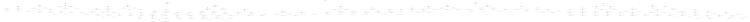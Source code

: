 digraph G {
size = "5,5";
center = true;
1 [label="#1
g+h=686.465+0
f=686.465
[a2:13->5]@[98.0567~155.106]
[a3:113->5]@[132.354~158.964]

new_Node:-1
0:(23,0)->(24,15.4984)->(78,32.4843)->(158,39.685)->(154,45.9818)->
1:(68,0)->(57,25.28)->(13,40.1831)->(0,71.6702)->
2:(94,0)->(97,1.83848)->(152,18.8834)->(11,38.4653)->(13,98.0567)->(5,155.106)->(113,181.717)->(10,222.87)->(9,280.681)->(157,294.964)->
3:(91,0)->(147,6.42806)->(102,11.0161)->(82,17.9226)->(86,37.8838)->(2,58.0087)->(41,92.3192)->(113,132.354)->(5,158.964)->(13,216.014)->(88,248.219)->(121,257.63)->(137,262.53)->(119,265.795)->(80,273.848)->
"]
2 [label="#2
g+h=692.307+0
f=692.307
[a3:113->5]@[132.354~158.964]
[a2:68->5]@[138.24~160.949]

a:2[170->5](126.624~139.482)
new_Node:170
0:(23,0)->(24,15.4984)->(78,32.4843)->(158,39.685)->(154,45.9818)->
1:(68,0)->(57,25.28)->(13,40.1831)->(0,71.6702)->
2:(94,0)->(97,1.83848)->(152,18.8834)->(11,38.4653)->(13,98.0567)->(57,112.96)->(68,138.24)->(5,160.949)->(113,187.559)->(10,228.713)->(9,286.524)->(157,300.807)->
3:(91,0)->(147,6.42806)->(102,11.0161)->(82,17.9226)->(86,37.8838)->(2,58.0087)->(41,92.3192)->(113,132.354)->(5,158.964)->(13,216.014)->(88,248.219)->(121,257.63)->(137,262.53)->(119,265.795)->(80,273.848)->
"]
1 -> 2
3 [label="#3
g+h=689.02+0
f=689.02
[a2:13->5]@[98.0567~155.106]
[a3:4->5]@[130.516~161.52]

a:3[171->5](145.72~150.863)
new_Node:171
0:(23,0)->(24,15.4984)->(78,32.4843)->(158,39.685)->(154,45.9818)->
1:(68,0)->(57,25.28)->(13,40.1831)->(0,71.6702)->
2:(94,0)->(97,1.83848)->(152,18.8834)->(11,38.4653)->(13,98.0567)->(5,155.106)->(113,181.717)->(10,222.87)->(9,280.681)->(157,294.964)->
3:(91,0)->(147,6.42806)->(102,11.0161)->(82,17.9226)->(86,37.8838)->(2,58.0087)->(4,130.516)->(5,161.52)->(13,218.569)->(88,250.775)->(121,260.186)->(137,265.086)->(119,268.351)->(80,276.404)->
"]
1 -> 3
4 [label="#4
g+h=694.863+0
f=694.863
[a3:4->5]@[130.516~161.52]
[a2:68->5]@[138.24~160.949]

a:2[13->5](98.0567~113.47)
new_Node:-1
0:(23,0)->(24,15.4984)->(78,32.4843)->(158,39.685)->(154,45.9818)->
1:(68,0)->(57,25.28)->(13,40.1831)->(0,71.6702)->
2:(94,0)->(97,1.83848)->(152,18.8834)->(11,38.4653)->(13,98.0567)->(57,112.96)->(68,138.24)->(5,160.949)->(113,187.559)->(10,228.713)->(9,286.524)->(157,300.807)->
3:(91,0)->(147,6.42806)->(102,11.0161)->(82,17.9226)->(86,37.8838)->(2,58.0087)->(4,130.516)->(5,161.52)->(13,218.569)->(88,250.775)->(121,260.186)->(137,265.086)->(119,268.351)->(80,276.404)->
"]
3 -> 4
5 [label="#5
g+h=691.607+0
f=691.607
[a2:5->113]@[155.106~181.717]
[a3:172->5]@[148.644~164.106]

a:3[172->5](146.057~148.644)
new_Node:172
0:(23,0)->(24,15.4984)->(78,32.4843)->(158,39.685)->(154,45.9818)->
1:(68,0)->(57,25.28)->(13,40.1831)->(0,71.6702)->
2:(94,0)->(97,1.83848)->(152,18.8834)->(11,38.4653)->(13,98.0567)->(5,155.106)->(113,181.717)->(10,222.87)->(9,280.681)->(157,294.964)->
3:(91,0)->(147,6.42806)->(102,11.0161)->(82,17.9226)->(86,37.8838)->(2,58.0087)->(4,130.516)->(172,146.057)->(172,148.644)->(5,164.106)->(13,221.156)->(88,253.362)->(121,262.773)->(137,267.673)->(119,270.938)->(80,278.991)->
"]
3 -> 5
6 [label="#6
g+h=691.607+0
f=691.607
[a3:172->5]@[148.644~164.106]
[a2:5->113]@[155.106~181.717]

a:2[173->113](178.296~178.296)
new_Node:173
0:(23,0)->(24,15.4984)->(78,32.4843)->(158,39.685)->(154,45.9818)->
1:(68,0)->(57,25.28)->(13,40.1831)->(0,71.6702)->
2:(94,0)->(97,1.83848)->(152,18.8834)->(11,38.4653)->(13,98.0567)->(5,155.106)->(113,181.717)->(10,222.87)->(9,280.681)->(157,294.964)->
3:(91,0)->(147,6.42806)->(102,11.0161)->(82,17.9226)->(86,37.8838)->(2,58.0087)->(4,130.516)->(172,146.057)->(172,148.644)->(5,164.106)->(13,221.156)->(88,253.362)->(121,262.773)->(137,267.673)->(119,270.938)->(80,278.991)->
"]
5 -> 6
7 [label="#7
g+h=691.607+0
f=691.607
[a2:5->113]@[155.106~181.717]
[a3:171->5]@[150.863~164.106]

a:3[172->5](148.644~176.05)
new_Node:-1
0:(23,0)->(24,15.4984)->(78,32.4843)->(158,39.685)->(154,45.9818)->
1:(68,0)->(57,25.28)->(13,40.1831)->(0,71.6702)->
2:(94,0)->(97,1.83848)->(152,18.8834)->(11,38.4653)->(13,98.0567)->(5,155.106)->(113,181.717)->(10,222.87)->(9,280.681)->(157,294.964)->
3:(91,0)->(147,6.42806)->(102,11.0161)->(82,17.9226)->(86,37.8838)->(2,58.0087)->(41,92.3192)->(113,132.354)->(171,145.72)->(171,150.863)->(5,164.106)->(13,221.156)->(88,253.362)->(121,262.773)->(137,267.673)->(119,270.938)->(80,278.991)->
"]
5 -> 7
8 [label="#8
g+h=691.607+0
f=691.607
[a2:5->113]@[155.106~181.717]
[a3:171->5]@[150.863~164.106]

a:3[172->5](148.644~176.05)
new_Node:-1
0:(23,0)->(24,15.4984)->(78,32.4843)->(158,39.685)->(154,45.9818)->
1:(68,0)->(57,25.28)->(13,40.1831)->(0,71.6702)->
2:(94,0)->(97,1.83848)->(152,18.8834)->(11,38.4653)->(13,98.0567)->(5,155.106)->(113,181.717)->(10,222.87)->(9,280.681)->(157,294.964)->
3:(91,0)->(147,6.42806)->(102,11.0161)->(82,17.9226)->(86,37.8838)->(2,58.0087)->(41,92.3192)->(113,132.354)->(171,145.72)->(171,150.863)->(5,164.106)->(13,221.156)->(88,253.362)->(121,262.773)->(137,267.673)->(119,270.938)->(80,278.991)->
"]
6 -> 8
9 [label="#9
g+h=700.607+0
f=700.607
[a3:172->5]@[148.644~164.106]
[a2:5->5]@[155.106~164.106]

a:2[5->113](155.106~164.106)
new_Node:-1
0:(23,0)->(24,15.4984)->(78,32.4843)->(158,39.685)->(154,45.9818)->
1:(68,0)->(57,25.28)->(13,40.1831)->(0,71.6702)->
2:(94,0)->(97,1.83848)->(152,18.8834)->(11,38.4653)->(13,98.0567)->(5,155.106)->(5,164.106)->(113,190.717)->(10,231.87)->(9,289.681)->(157,303.964)->
3:(91,0)->(147,6.42806)->(102,11.0161)->(82,17.9226)->(86,37.8838)->(2,58.0087)->(4,130.516)->(172,146.057)->(172,148.644)->(5,164.106)->(13,221.156)->(88,253.362)->(121,262.773)->(137,267.673)->(119,270.938)->(80,278.991)->
"]
6 -> 9
10 [label="#10
g+h=700.607+0
f=700.607
[a3:171->5]@[150.863~164.106]
[a2:5->5]@[155.106~164.106]

a:2[5->113](155.106~164.106)
new_Node:-1
0:(23,0)->(24,15.4984)->(78,32.4843)->(158,39.685)->(154,45.9818)->
1:(68,0)->(57,25.28)->(13,40.1831)->(0,71.6702)->
2:(94,0)->(97,1.83848)->(152,18.8834)->(11,38.4653)->(13,98.0567)->(5,155.106)->(5,164.106)->(113,190.717)->(10,231.87)->(9,289.681)->(157,303.964)->
3:(91,0)->(147,6.42806)->(102,11.0161)->(82,17.9226)->(86,37.8838)->(2,58.0087)->(41,92.3192)->(113,132.354)->(171,145.72)->(171,150.863)->(5,164.106)->(13,221.156)->(88,253.362)->(121,262.773)->(137,267.673)->(119,270.938)->(80,278.991)->
"]
8 -> 10
11 [label="#11
g+h=711.278+0
f=711.278
[a-1:-1->-1]@[-1~-1]
[a-1:-1->-1]@[-1~-1]

a:3[174->5](3511.89~3511.89)
new_Node:174
0:(23,0)->(24,15.4984)->(78,32.4843)->(158,39.685)->(154,45.9818)->
1:(68,0)->(57,25.28)->(13,40.1831)->(0,71.6702)->
2:(94,0)->(97,1.83848)->(152,18.8834)->(11,38.4653)->(13,98.0567)->(5,155.106)->(113,181.717)->(10,222.87)->(9,280.681)->(157,294.964)->
3:(91,0)->(147,6.42806)->(102,11.0161)->(82,17.9226)->(86,37.8838)->(2,58.0087)->(4,130.516)->(112,150.605)->(5,183.777)->(13,240.827)->(88,273.032)->(121,282.444)->(137,287.344)->(119,290.609)->(80,298.662)->
"]
8 -> 11
12 [label="#12
g+h=700.607+0
f=700.607
[a3:171->5]@[150.863~164.106]
[a2:5->5]@[155.106~164.106]

a:2[5->113](155.106~164.106)
new_Node:-1
0:(23,0)->(24,15.4984)->(78,32.4843)->(158,39.685)->(154,45.9818)->
1:(68,0)->(57,25.28)->(13,40.1831)->(0,71.6702)->
2:(94,0)->(97,1.83848)->(152,18.8834)->(11,38.4653)->(13,98.0567)->(5,155.106)->(5,164.106)->(113,190.717)->(10,231.87)->(9,289.681)->(157,303.964)->
3:(91,0)->(147,6.42806)->(102,11.0161)->(82,17.9226)->(86,37.8838)->(2,58.0087)->(41,92.3192)->(113,132.354)->(171,145.72)->(171,150.863)->(5,164.106)->(13,221.156)->(88,253.362)->(121,262.773)->(137,267.673)->(119,270.938)->(80,278.991)->
"]
7 -> 12
13 [label="#13
g+h=711.278+0
f=711.278
[a-1:-1->-1]@[-1~-1]
[a-1:-1->-1]@[-1~-1]

a:3[171->5](150.863~177.35)
new_Node:-1
0:(23,0)->(24,15.4984)->(78,32.4843)->(158,39.685)->(154,45.9818)->
1:(68,0)->(57,25.28)->(13,40.1831)->(0,71.6702)->
2:(94,0)->(97,1.83848)->(152,18.8834)->(11,38.4653)->(13,98.0567)->(5,155.106)->(113,181.717)->(10,222.87)->(9,280.681)->(157,294.964)->
3:(91,0)->(147,6.42806)->(102,11.0161)->(82,17.9226)->(86,37.8838)->(2,58.0087)->(4,130.516)->(112,150.605)->(5,183.777)->(13,240.827)->(88,273.032)->(121,282.444)->(137,287.344)->(119,290.609)->(80,298.662)->
"]
7 -> 13
14 [label="#14
g+h=694.863+0
f=694.863
[a2:68->5]@[138.24~160.949]
[a3:4->5]@[130.516~161.52]

a:3[113->5](132.354~143.339)
new_Node:-1
0:(23,0)->(24,15.4984)->(78,32.4843)->(158,39.685)->(154,45.9818)->
1:(68,0)->(57,25.28)->(13,40.1831)->(0,71.6702)->
2:(94,0)->(97,1.83848)->(152,18.8834)->(11,38.4653)->(13,98.0567)->(57,112.96)->(68,138.24)->(5,160.949)->(113,187.559)->(10,228.713)->(9,286.524)->(157,300.807)->
3:(91,0)->(147,6.42806)->(102,11.0161)->(82,17.9226)->(86,37.8838)->(2,58.0087)->(4,130.516)->(5,161.52)->(13,218.569)->(88,250.775)->(121,260.186)->(137,265.086)->(119,268.351)->(80,276.404)->
"]
2 -> 14
15 [label="#15
g+h=693.802+0
f=693.802
[a3:113->5]@[132.354~158.964]
[a2:62->5]@[139.171~162.443]

a:2[175->5](149.595~156.609)
new_Node:175
0:(23,0)->(24,15.4984)->(78,32.4843)->(158,39.685)->(154,45.9818)->
1:(68,0)->(57,25.28)->(13,40.1831)->(0,71.6702)->
2:(94,0)->(97,1.83848)->(152,18.8834)->(11,38.4653)->(13,98.0567)->(57,112.96)->(52,132.792)->(62,139.171)->(5,162.443)->(113,189.054)->(10,230.207)->(9,288.018)->(157,302.301)->
3:(91,0)->(147,6.42806)->(102,11.0161)->(82,17.9226)->(86,37.8838)->(2,58.0087)->(41,92.3192)->(113,132.354)->(5,158.964)->(13,216.014)->(88,248.219)->(121,257.63)->(137,262.53)->(119,265.795)->(80,273.848)->
"]
2 -> 15
16 [label="#16
g+h=696.357+0
f=696.357
[a2:62->5]@[139.171~162.443]
[a3:4->5]@[130.516~161.52]

a:3[113->5](132.354~144.833)
new_Node:-1
0:(23,0)->(24,15.4984)->(78,32.4843)->(158,39.685)->(154,45.9818)->
1:(68,0)->(57,25.28)->(13,40.1831)->(0,71.6702)->
2:(94,0)->(97,1.83848)->(152,18.8834)->(11,38.4653)->(13,98.0567)->(57,112.96)->(52,132.792)->(62,139.171)->(5,162.443)->(113,189.054)->(10,230.207)->(9,288.018)->(157,302.301)->
3:(91,0)->(147,6.42806)->(102,11.0161)->(82,17.9226)->(86,37.8838)->(2,58.0087)->(4,130.516)->(5,161.52)->(13,218.569)->(88,250.775)->(121,260.186)->(137,265.086)->(119,268.351)->(80,276.404)->
"]
15 -> 16
17 [label="#17
g+h=699.322+0
f=699.322
[a3:5->13]@[158.964~216.014]
[a2:175->5]@[156.609~167.964]

a:2[176->5](150.844~156.364)
new_Node:176
0:(23,0)->(24,15.4984)->(78,32.4843)->(158,39.685)->(154,45.9818)->
1:(68,0)->(57,25.28)->(13,40.1831)->(0,71.6702)->
2:(94,0)->(97,1.83848)->(152,18.8834)->(11,38.4653)->(13,98.0567)->(57,112.96)->(68,138.24)->(175,149.595)->(175,156.609)->(5,167.964)->(113,194.574)->(10,235.728)->(9,293.538)->(157,307.822)->
3:(91,0)->(147,6.42806)->(102,11.0161)->(82,17.9226)->(86,37.8838)->(2,58.0087)->(41,92.3192)->(113,132.354)->(5,158.964)->(13,216.014)->(88,248.219)->(121,257.63)->(137,262.53)->(119,265.795)->(80,273.848)->
"]
15 -> 17
18 [label="#18
g+h=697.45+0
f=697.45
[a2:68->5]@[138.24~160.949]
[a3:171->5]@[150.863~164.106]

a:3[4->5](130.516~138.945)
new_Node:-1
0:(23,0)->(24,15.4984)->(78,32.4843)->(158,39.685)->(154,45.9818)->
1:(68,0)->(57,25.28)->(13,40.1831)->(0,71.6702)->
2:(94,0)->(97,1.83848)->(152,18.8834)->(11,38.4653)->(13,98.0567)->(57,112.96)->(68,138.24)->(5,160.949)->(113,187.559)->(10,228.713)->(9,286.524)->(157,300.807)->
3:(91,0)->(147,6.42806)->(102,11.0161)->(82,17.9226)->(86,37.8838)->(2,58.0087)->(41,92.3192)->(113,132.354)->(171,145.72)->(171,150.863)->(5,164.106)->(13,221.156)->(88,253.362)->(121,262.773)->(137,267.673)->(119,270.938)->(80,278.991)->
"]
4 -> 18
19 [label="#19
g+h=696.357+0
f=696.357
[a3:4->5]@[130.516~161.52]
[a2:62->5]@[139.171~162.443]

a:2[68->5](138.24~147.81)
new_Node:-1
0:(23,0)->(24,15.4984)->(78,32.4843)->(158,39.685)->(154,45.9818)->
1:(68,0)->(57,25.28)->(13,40.1831)->(0,71.6702)->
2:(94,0)->(97,1.83848)->(152,18.8834)->(11,38.4653)->(13,98.0567)->(57,112.96)->(52,132.792)->(62,139.171)->(5,162.443)->(113,189.054)->(10,230.207)->(9,288.018)->(157,302.301)->
3:(91,0)->(147,6.42806)->(102,11.0161)->(82,17.9226)->(86,37.8838)->(2,58.0087)->(4,130.516)->(5,161.52)->(13,218.569)->(88,250.775)->(121,260.186)->(137,265.086)->(119,268.351)->(80,276.404)->
"]
4 -> 19
20 [label="#20
g+h=696.357+0
f=696.357
[a3:4->5]@[130.516~161.52]
[a2:62->5]@[139.171~162.443]

a:2[68->5](138.24~147.81)
new_Node:-1
0:(23,0)->(24,15.4984)->(78,32.4843)->(158,39.685)->(154,45.9818)->
1:(68,0)->(57,25.28)->(13,40.1831)->(0,71.6702)->
2:(94,0)->(97,1.83848)->(152,18.8834)->(11,38.4653)->(13,98.0567)->(57,112.96)->(52,132.792)->(62,139.171)->(5,162.443)->(113,189.054)->(10,230.207)->(9,288.018)->(157,302.301)->
3:(91,0)->(147,6.42806)->(102,11.0161)->(82,17.9226)->(86,37.8838)->(2,58.0087)->(4,130.516)->(5,161.52)->(13,218.569)->(88,250.775)->(121,260.186)->(137,265.086)->(119,268.351)->(80,276.404)->
"]
14 -> 20
21 [label="#21
g+h=703.293+0
f=703.293
[a2:5->113]@[160.949~187.559]
[a3:4->5]@[138.945~169.949]

a:3[4->5](130.516~138.945)
new_Node:-1
0:(23,0)->(24,15.4984)->(78,32.4843)->(158,39.685)->(154,45.9818)->
1:(68,0)->(57,25.28)->(13,40.1831)->(0,71.6702)->
2:(94,0)->(97,1.83848)->(152,18.8834)->(11,38.4653)->(13,98.0567)->(57,112.96)->(68,138.24)->(5,160.949)->(113,187.559)->(10,228.713)->(9,286.524)->(157,300.807)->
3:(91,0)->(147,6.42806)->(102,11.0161)->(82,17.9226)->(86,37.8838)->(2,58.0087)->(4,130.516)->(4,138.945)->(5,169.949)->(13,226.999)->(88,259.204)->(121,268.616)->(137,273.516)->(119,276.781)->(80,284.834)->
"]
14 -> 21
22 [label="#22
g+h=701.878+0
f=701.878
[a3:4->5]@[130.516~161.52]
[a2:175->5]@[156.609~167.964]

a:2[62->5](139.171~147.247)
new_Node:-1
0:(23,0)->(24,15.4984)->(78,32.4843)->(158,39.685)->(154,45.9818)->
1:(68,0)->(57,25.28)->(13,40.1831)->(0,71.6702)->
2:(94,0)->(97,1.83848)->(152,18.8834)->(11,38.4653)->(13,98.0567)->(57,112.96)->(68,138.24)->(175,149.595)->(175,156.609)->(5,167.964)->(113,194.574)->(10,235.728)->(9,293.538)->(157,307.822)->
3:(91,0)->(147,6.42806)->(102,11.0161)->(82,17.9226)->(86,37.8838)->(2,58.0087)->(4,130.516)->(5,161.52)->(13,218.569)->(88,250.775)->(121,260.186)->(137,265.086)->(119,268.351)->(80,276.404)->
"]
16 -> 22
23 [label="#23
g+h=706.281+0
f=706.281
[a2:5->113]@[162.443~189.054]
[a3:113->5]@[144.833~171.443]

a:3[4->5](130.516~140.439)
new_Node:-1
0:(23,0)->(24,15.4984)->(78,32.4843)->(158,39.685)->(154,45.9818)->
1:(68,0)->(57,25.28)->(13,40.1831)->(0,71.6702)->
2:(94,0)->(97,1.83848)->(152,18.8834)->(11,38.4653)->(13,98.0567)->(57,112.96)->(52,132.792)->(62,139.171)->(5,162.443)->(113,189.054)->(10,230.207)->(9,288.018)->(157,302.301)->
3:(91,0)->(147,6.42806)->(102,11.0161)->(82,17.9226)->(86,37.8838)->(2,58.0087)->(41,92.3192)->(113,132.354)->(113,144.833)->(5,171.443)->(13,228.493)->(88,260.699)->(121,270.11)->(137,275.01)->(119,278.275)->(80,286.328)->
"]
16 -> 23
24 [label="#24
g+h=698.944+0
f=698.944
[a2:62->5]@[139.171~162.443]
[a3:171->5]@[150.863~164.106]

a:3[4->5](130.516~140.439)
new_Node:-1
0:(23,0)->(24,15.4984)->(78,32.4843)->(158,39.685)->(154,45.9818)->
1:(68,0)->(57,25.28)->(13,40.1831)->(0,71.6702)->
2:(94,0)->(97,1.83848)->(152,18.8834)->(11,38.4653)->(13,98.0567)->(57,112.96)->(52,132.792)->(62,139.171)->(5,162.443)->(113,189.054)->(10,230.207)->(9,288.018)->(157,302.301)->
3:(91,0)->(147,6.42806)->(102,11.0161)->(82,17.9226)->(86,37.8838)->(2,58.0087)->(41,92.3192)->(113,132.354)->(171,145.72)->(171,150.863)->(5,164.106)->(13,221.156)->(88,253.362)->(121,262.773)->(137,267.673)->(119,270.938)->(80,278.991)->
"]
19 -> 24
25 [label="#25
g+h=704.434+0
f=704.434
[a3:5->13]@[161.52~218.569]
[a2:68->5]@[147.81~170.52]

a:2[62->5](139.171~147.247)
new_Node:-1
0:(23,0)->(24,15.4984)->(78,32.4843)->(158,39.685)->(154,45.9818)->
1:(68,0)->(57,25.28)->(13,40.1831)->(0,71.6702)->
2:(94,0)->(97,1.83848)->(152,18.8834)->(11,38.4653)->(13,98.0567)->(57,112.96)->(68,138.24)->(68,147.81)->(5,170.52)->(113,197.13)->(10,238.284)->(9,296.094)->(157,310.378)->
3:(91,0)->(147,6.42806)->(102,11.0161)->(82,17.9226)->(86,37.8838)->(2,58.0087)->(4,130.516)->(5,161.52)->(13,218.569)->(88,250.775)->(121,260.186)->(137,265.086)->(119,268.351)->(80,276.404)->
"]
19 -> 25
26 [label="#26
g+h=704.787+0
f=704.787
[a2:62->5]@[139.171~162.443]
[a3:113->5]@[143.339~169.949]

a:3[4->5](130.516~140.439)
new_Node:-1
0:(23,0)->(24,15.4984)->(78,32.4843)->(158,39.685)->(154,45.9818)->
1:(68,0)->(57,25.28)->(13,40.1831)->(0,71.6702)->
2:(94,0)->(97,1.83848)->(152,18.8834)->(11,38.4653)->(13,98.0567)->(57,112.96)->(52,132.792)->(62,139.171)->(5,162.443)->(113,189.054)->(10,230.207)->(9,288.018)->(157,302.301)->
3:(91,0)->(147,6.42806)->(102,11.0161)->(82,17.9226)->(86,37.8838)->(2,58.0087)->(41,92.3192)->(113,132.354)->(113,143.339)->(5,169.949)->(13,226.999)->(88,259.204)->(121,268.616)->(137,273.516)->(119,276.781)->(80,284.834)->
"]
20 -> 26
27 [label="#27
g+h=701.878+0
f=701.878
[a3:4->5]@[130.516~161.52]
[a2:170->5]@[139.482~167.964]

a:2[62->5](139.171~147.247)
new_Node:-1
0:(23,0)->(24,15.4984)->(78,32.4843)->(158,39.685)->(154,45.9818)->
1:(68,0)->(57,25.28)->(13,40.1831)->(0,71.6702)->
2:(94,0)->(97,1.83848)->(152,18.8834)->(11,38.4653)->(13,98.0567)->(170,126.624)->(170,139.482)->(5,167.964)->(113,194.574)->(10,235.728)->(9,293.538)->(157,307.822)->
3:(91,0)->(147,6.42806)->(102,11.0161)->(82,17.9226)->(86,37.8838)->(2,58.0087)->(4,130.516)->(5,161.52)->(13,218.569)->(88,250.775)->(121,260.186)->(137,265.086)->(119,268.351)->(80,276.404)->
"]
20 -> 27
28 [label="#28
g+h=698.944+0
f=698.944
[a3:171->5]@[150.863~164.106]
[a2:62->5]@[139.171~162.443]

a:2[68->5](138.24~150.397)
new_Node:-1
0:(23,0)->(24,15.4984)->(78,32.4843)->(158,39.685)->(154,45.9818)->
1:(68,0)->(57,25.28)->(13,40.1831)->(0,71.6702)->
2:(94,0)->(97,1.83848)->(152,18.8834)->(11,38.4653)->(13,98.0567)->(57,112.96)->(52,132.792)->(62,139.171)->(5,162.443)->(113,189.054)->(10,230.207)->(9,288.018)->(157,302.301)->
3:(91,0)->(147,6.42806)->(102,11.0161)->(82,17.9226)->(86,37.8838)->(2,58.0087)->(41,92.3192)->(113,132.354)->(171,145.72)->(171,150.863)->(5,164.106)->(13,221.156)->(88,253.362)->(121,262.773)->(137,267.673)->(119,270.938)->(80,278.991)->
"]
18 -> 28
29 [label="#29
g+h=703.293+0
f=703.293
[a2:5->113]@[160.949~187.559]
[a3:171->5]@[156.705~169.949]

a:3[171->5](150.863~156.705)
new_Node:-1
0:(23,0)->(24,15.4984)->(78,32.4843)->(158,39.685)->(154,45.9818)->
1:(68,0)->(57,25.28)->(13,40.1831)->(0,71.6702)->
2:(94,0)->(97,1.83848)->(152,18.8834)->(11,38.4653)->(13,98.0567)->(57,112.96)->(68,138.24)->(5,160.949)->(113,187.559)->(10,228.713)->(9,286.524)->(157,300.807)->
3:(91,0)->(147,6.42806)->(102,11.0161)->(82,17.9226)->(86,37.8838)->(2,58.0087)->(41,92.3192)->(113,132.354)->(171,145.72)->(171,156.705)->(5,169.949)->(13,226.999)->(88,259.204)->(121,268.616)->(137,273.516)->(119,276.781)->(80,284.834)->
"]
18 -> 29
30 [label="#30
g+h=707.02+0
f=707.02
[a3:171->5]@[150.863~164.106]
[a2:68->5]@[147.81~170.52]

a:2[62->5](139.171~149.834)
new_Node:-1
0:(23,0)->(24,15.4984)->(78,32.4843)->(158,39.685)->(154,45.9818)->
1:(68,0)->(57,25.28)->(13,40.1831)->(0,71.6702)->
2:(94,0)->(97,1.83848)->(152,18.8834)->(11,38.4653)->(13,98.0567)->(57,112.96)->(68,138.24)->(68,147.81)->(5,170.52)->(113,197.13)->(10,238.284)->(9,296.094)->(157,310.378)->
3:(91,0)->(147,6.42806)->(102,11.0161)->(82,17.9226)->(86,37.8838)->(2,58.0087)->(41,92.3192)->(113,132.354)->(171,145.72)->(171,150.863)->(5,164.106)->(13,221.156)->(88,253.362)->(121,262.773)->(137,267.673)->(119,270.938)->(80,278.991)->
"]
24 -> 30
31 [label="#31
g+h=706.281+0
f=706.281
[a2:5->113]@[162.443~189.054]
[a3:4->5]@[140.439~171.443]

a:3[171->5](150.863~158.2)
new_Node:-1
0:(23,0)->(24,15.4984)->(78,32.4843)->(158,39.685)->(154,45.9818)->
1:(68,0)->(57,25.28)->(13,40.1831)->(0,71.6702)->
2:(94,0)->(97,1.83848)->(152,18.8834)->(11,38.4653)->(13,98.0567)->(57,112.96)->(52,132.792)->(62,139.171)->(5,162.443)->(113,189.054)->(10,230.207)->(9,288.018)->(157,302.301)->
3:(91,0)->(147,6.42806)->(102,11.0161)->(82,17.9226)->(86,37.8838)->(2,58.0087)->(4,130.516)->(4,140.439)->(5,171.443)->(13,228.493)->(88,260.699)->(121,270.11)->(137,275.01)->(119,278.275)->(80,286.328)->
"]
24 -> 31
32 [label="#32
g+h=704.787+0
f=704.787
[a2:62->5]@[139.171~162.443]
[a3:4->5]@[138.945~169.949]

a:3[171->5](150.863~158.2)
new_Node:-1
0:(23,0)->(24,15.4984)->(78,32.4843)->(158,39.685)->(154,45.9818)->
1:(68,0)->(57,25.28)->(13,40.1831)->(0,71.6702)->
2:(94,0)->(97,1.83848)->(152,18.8834)->(11,38.4653)->(13,98.0567)->(57,112.96)->(52,132.792)->(62,139.171)->(5,162.443)->(113,189.054)->(10,230.207)->(9,288.018)->(157,302.301)->
3:(91,0)->(147,6.42806)->(102,11.0161)->(82,17.9226)->(86,37.8838)->(2,58.0087)->(4,130.516)->(4,138.945)->(5,169.949)->(13,226.999)->(88,259.204)->(121,268.616)->(137,273.516)->(119,276.781)->(80,284.834)->
"]
28 -> 32
33 [label="#33
g+h=707.02+0
f=707.02
[a3:171->5]@[150.863~164.106]
[a2:13->5]@[113.47~170.52]

a:2[62->5](139.171~149.834)
new_Node:-1
0:(23,0)->(24,15.4984)->(78,32.4843)->(158,39.685)->(154,45.9818)->
1:(68,0)->(57,25.28)->(13,40.1831)->(0,71.6702)->
2:(94,0)->(97,1.83848)->(152,18.8834)->(11,38.4653)->(13,98.0567)->(13,113.47)->(5,170.52)->(113,197.13)->(10,238.284)->(9,296.094)->(157,310.378)->
3:(91,0)->(147,6.42806)->(102,11.0161)->(82,17.9226)->(86,37.8838)->(2,58.0087)->(41,92.3192)->(113,132.354)->(171,145.72)->(171,150.863)->(5,164.106)->(13,221.156)->(88,253.362)->(121,262.773)->(137,267.673)->(119,270.938)->(80,278.991)->
"]
28 -> 33
34 [label="#34
g+h=699.322+0
f=699.322
[a2:175->5]@[156.609~167.964]
[a3:5->13]@[158.964~216.014]

a:3[177->13](178.452~178.452)
new_Node:177
0:(23,0)->(24,15.4984)->(78,32.4843)->(158,39.685)->(154,45.9818)->
1:(68,0)->(57,25.28)->(13,40.1831)->(0,71.6702)->
2:(94,0)->(97,1.83848)->(152,18.8834)->(11,38.4653)->(13,98.0567)->(57,112.96)->(68,138.24)->(175,149.595)->(175,156.609)->(5,167.964)->(113,194.574)->(10,235.728)->(9,293.538)->(157,307.822)->
3:(91,0)->(147,6.42806)->(102,11.0161)->(82,17.9226)->(86,37.8838)->(2,58.0087)->(41,92.3192)->(113,132.354)->(5,158.964)->(13,216.014)->(88,248.219)->(121,257.63)->(137,262.53)->(119,265.795)->(80,273.848)->
"]
17 -> 34
35 [label="#35
g+h=699.322+0
f=699.322
[a3:5->13]@[158.964~216.014]
[a2:176->5]@[156.364~167.964]

a:2[175->5](156.609~176.348)
new_Node:-1
0:(23,0)->(24,15.4984)->(78,32.4843)->(158,39.685)->(154,45.9818)->
1:(68,0)->(57,25.28)->(13,40.1831)->(0,71.6702)->
2:(94,0)->(97,1.83848)->(152,18.8834)->(11,38.4653)->(13,98.0567)->(57,112.96)->(52,132.792)->(62,139.171)->(176,150.844)->(176,156.364)->(5,167.964)->(113,194.574)->(10,235.728)->(9,293.538)->(157,307.822)->
3:(91,0)->(147,6.42806)->(102,11.0161)->(82,17.9226)->(86,37.8838)->(2,58.0087)->(41,92.3192)->(113,132.354)->(5,158.964)->(13,216.014)->(88,248.219)->(121,257.63)->(137,262.53)->(119,265.795)->(80,273.848)->
"]
17 -> 35
36 [label="#36
g+h=699.322+0
f=699.322
[a3:5->13]@[158.964~216.014]
[a2:176->5]@[156.364~167.964]

a:2[175->5](156.609~176.348)
new_Node:-1
0:(23,0)->(24,15.4984)->(78,32.4843)->(158,39.685)->(154,45.9818)->
1:(68,0)->(57,25.28)->(13,40.1831)->(0,71.6702)->
2:(94,0)->(97,1.83848)->(152,18.8834)->(11,38.4653)->(13,98.0567)->(57,112.96)->(52,132.792)->(62,139.171)->(176,150.844)->(176,156.364)->(5,167.964)->(113,194.574)->(10,235.728)->(9,293.538)->(157,307.822)->
3:(91,0)->(147,6.42806)->(102,11.0161)->(82,17.9226)->(86,37.8838)->(2,58.0087)->(41,92.3192)->(113,132.354)->(5,158.964)->(13,216.014)->(88,248.219)->(121,257.63)->(137,262.53)->(119,265.795)->(80,273.848)->
"]
34 -> 36
37 [label="#37
g+h=702.064+0
f=702.064
[a1:0->0]@[71.6702~1e+08]
[a3:5->0]@[158.964~245.872]

a:3[5->13](158.964~167.964)
new_Node:-1
0:(23,0)->(24,15.4984)->(78,32.4843)->(158,39.685)->(154,45.9818)->
1:(68,0)->(57,25.28)->(13,40.1831)->(0,71.6702)->
2:(94,0)->(97,1.83848)->(152,18.8834)->(11,38.4653)->(13,98.0567)->(57,112.96)->(68,138.24)->(175,149.595)->(175,156.609)->(5,167.964)->(113,194.574)->(10,235.728)->(9,293.538)->(157,307.822)->
3:(91,0)->(147,6.42806)->(102,11.0161)->(82,17.9226)->(86,37.8838)->(2,58.0087)->(41,92.3192)->(113,132.354)->(5,158.964)->(0,245.872)->(121,260.372)->(137,265.272)->(119,268.537)->(80,276.59)->
"]
34 -> 37
38 [label="#38
g+h=699.322+0
f=699.322
[a2:176->5]@[156.364~167.964]
[a3:5->13]@[158.964~216.014]

a:3[178->13](174.407~174.407)
new_Node:178
0:(23,0)->(24,15.4984)->(78,32.4843)->(158,39.685)->(154,45.9818)->
1:(68,0)->(57,25.28)->(13,40.1831)->(0,71.6702)->
2:(94,0)->(97,1.83848)->(152,18.8834)->(11,38.4653)->(13,98.0567)->(57,112.96)->(52,132.792)->(62,139.171)->(176,150.844)->(176,156.364)->(5,167.964)->(113,194.574)->(10,235.728)->(9,293.538)->(157,307.822)->
3:(91,0)->(147,6.42806)->(102,11.0161)->(82,17.9226)->(86,37.8838)->(2,58.0087)->(41,92.3192)->(113,132.354)->(5,158.964)->(13,216.014)->(88,248.219)->(121,257.63)->(137,262.53)->(119,265.795)->(80,273.848)->
"]
36 -> 38
39 [label="#39
g+h=699.322+0
f=699.322
[a3:5->13]@[158.964~216.014]
[a2:170->5]@[139.482~167.964]

a:2[179->5](160.254~173.351)
new_Node:179
0:(23,0)->(24,15.4984)->(78,32.4843)->(158,39.685)->(154,45.9818)->
1:(68,0)->(57,25.28)->(13,40.1831)->(0,71.6702)->
2:(94,0)->(97,1.83848)->(152,18.8834)->(11,38.4653)->(13,98.0567)->(170,126.624)->(170,139.482)->(5,167.964)->(113,194.574)->(10,235.728)->(9,293.538)->(157,307.822)->
3:(91,0)->(147,6.42806)->(102,11.0161)->(82,17.9226)->(86,37.8838)->(2,58.0087)->(41,92.3192)->(113,132.354)->(5,158.964)->(13,216.014)->(88,248.219)->(121,257.63)->(137,262.53)->(119,265.795)->(80,273.848)->
"]
36 -> 39
40 [label="#40
g+h=699.322+0
f=699.322
[a3:5->13]@[158.964~216.014]
[a2:170->5]@[139.482~167.964]

a:2[176->5](156.364~174.333)
new_Node:-1
0:(23,0)->(24,15.4984)->(78,32.4843)->(158,39.685)->(154,45.9818)->
1:(68,0)->(57,25.28)->(13,40.1831)->(0,71.6702)->
2:(94,0)->(97,1.83848)->(152,18.8834)->(11,38.4653)->(13,98.0567)->(170,126.624)->(170,139.482)->(5,167.964)->(113,194.574)->(10,235.728)->(9,293.538)->(157,307.822)->
3:(91,0)->(147,6.42806)->(102,11.0161)->(82,17.9226)->(86,37.8838)->(2,58.0087)->(41,92.3192)->(113,132.354)->(5,158.964)->(13,216.014)->(88,248.219)->(121,257.63)->(137,262.53)->(119,265.795)->(80,273.848)->
"]
38 -> 40
41 [label="#41
g+h=702.064+0
f=702.064
[a1:0->0]@[71.6702~1e+08]
[a3:5->0]@[158.964~245.872]

a:3[5->13](158.964~167.964)
new_Node:-1
0:(23,0)->(24,15.4984)->(78,32.4843)->(158,39.685)->(154,45.9818)->
1:(68,0)->(57,25.28)->(13,40.1831)->(0,71.6702)->
2:(94,0)->(97,1.83848)->(152,18.8834)->(11,38.4653)->(13,98.0567)->(57,112.96)->(52,132.792)->(62,139.171)->(176,150.844)->(176,156.364)->(5,167.964)->(113,194.574)->(10,235.728)->(9,293.538)->(157,307.822)->
3:(91,0)->(147,6.42806)->(102,11.0161)->(82,17.9226)->(86,37.8838)->(2,58.0087)->(41,92.3192)->(113,132.354)->(5,158.964)->(0,245.872)->(121,260.372)->(137,265.272)->(119,268.537)->(80,276.59)->
"]
38 -> 41
42 [label="#42
g+h=702.064+0
f=702.064
[a1:0->0]@[71.6702~1e+08]
[a3:5->0]@[158.964~245.872]

a:3[5->13](158.964~167.964)
new_Node:-1
0:(23,0)->(24,15.4984)->(78,32.4843)->(158,39.685)->(154,45.9818)->
1:(68,0)->(57,25.28)->(13,40.1831)->(0,71.6702)->
2:(94,0)->(97,1.83848)->(152,18.8834)->(11,38.4653)->(13,98.0567)->(57,112.96)->(52,132.792)->(62,139.171)->(176,150.844)->(176,156.364)->(5,167.964)->(113,194.574)->(10,235.728)->(9,293.538)->(157,307.822)->
3:(91,0)->(147,6.42806)->(102,11.0161)->(82,17.9226)->(86,37.8838)->(2,58.0087)->(41,92.3192)->(113,132.354)->(5,158.964)->(0,245.872)->(121,260.372)->(137,265.272)->(119,268.537)->(80,276.59)->
"]
35 -> 42
43 [label="#43
g+h=699.322+0
f=699.322
[a3:5->13]@[158.964~216.014]
[a2:170->5]@[139.482~167.964]

a:2[176->5](156.364~174.333)
new_Node:-1
0:(23,0)->(24,15.4984)->(78,32.4843)->(158,39.685)->(154,45.9818)->
1:(68,0)->(57,25.28)->(13,40.1831)->(0,71.6702)->
2:(94,0)->(97,1.83848)->(152,18.8834)->(11,38.4653)->(13,98.0567)->(170,126.624)->(170,139.482)->(5,167.964)->(113,194.574)->(10,235.728)->(9,293.538)->(157,307.822)->
3:(91,0)->(147,6.42806)->(102,11.0161)->(82,17.9226)->(86,37.8838)->(2,58.0087)->(41,92.3192)->(113,132.354)->(5,158.964)->(13,216.014)->(88,248.219)->(121,257.63)->(137,262.53)->(119,265.795)->(80,273.848)->
"]
35 -> 43
44 [label="#44
g+h=699.322+0
f=699.322
[a2:170->5]@[139.482~167.964]
[a3:5->13]@[158.964~216.014]

a:3[180->13](4700.62~4700.62)
new_Node:180
0:(23,0)->(24,15.4984)->(78,32.4843)->(158,39.685)->(154,45.9818)->
1:(68,0)->(57,25.28)->(13,40.1831)->(0,71.6702)->
2:(94,0)->(97,1.83848)->(152,18.8834)->(11,38.4653)->(13,98.0567)->(170,126.624)->(170,139.482)->(5,167.964)->(113,194.574)->(10,235.728)->(9,293.538)->(157,307.822)->
3:(91,0)->(147,6.42806)->(102,11.0161)->(82,17.9226)->(86,37.8838)->(2,58.0087)->(41,92.3192)->(113,132.354)->(5,158.964)->(13,216.014)->(88,248.219)->(121,257.63)->(137,262.53)->(119,265.795)->(80,273.848)->
"]
40 -> 44
45 [label="#45
g+h=706.094+0
f=706.094
[a1:0->0]@[71.6702~1e+08]
[a2:11->0]@[38.4653~87.827]

a:2[170->5](139.482~196.446)
new_Node:-1
0:(23,0)->(24,15.4984)->(78,32.4843)->(158,39.685)->(154,45.9818)->
1:(68,0)->(57,25.28)->(13,40.1831)->(0,71.6702)->
2:(94,0)->(97,1.83848)->(152,18.8834)->(11,38.4653)->(0,87.827)->(5,174.735)->(113,201.346)->(10,242.499)->(9,300.31)->(157,314.593)->
3:(91,0)->(147,6.42806)->(102,11.0161)->(82,17.9226)->(86,37.8838)->(2,58.0087)->(41,92.3192)->(113,132.354)->(5,158.964)->(13,216.014)->(88,248.219)->(121,257.63)->(137,262.53)->(119,265.795)->(80,273.848)->
"]
40 -> 45
46 [label="#46
g+h=706.094+0
f=706.094
[a1:0->0]@[71.6702~1e+08]
[a2:11->0]@[38.4653~87.827]

a:2[170->5](139.482~196.446)
new_Node:-1
0:(23,0)->(24,15.4984)->(78,32.4843)->(158,39.685)->(154,45.9818)->
1:(68,0)->(57,25.28)->(13,40.1831)->(0,71.6702)->
2:(94,0)->(97,1.83848)->(152,18.8834)->(11,38.4653)->(0,87.827)->(5,174.735)->(113,201.346)->(10,242.499)->(9,300.31)->(157,314.593)->
3:(91,0)->(147,6.42806)->(102,11.0161)->(82,17.9226)->(86,37.8838)->(2,58.0087)->(41,92.3192)->(113,132.354)->(5,158.964)->(13,216.014)->(88,248.219)->(121,257.63)->(137,262.53)->(119,265.795)->(80,273.848)->
"]
44 -> 46
47 [label="#47
g+h=702.064+0
f=702.064
[a2:170->5]@[139.482~167.964]
[a3:5->0]@[158.964~245.872]

a:3[5->13](158.964~167.964)
new_Node:-1
0:(23,0)->(24,15.4984)->(78,32.4843)->(158,39.685)->(154,45.9818)->
1:(68,0)->(57,25.28)->(13,40.1831)->(0,71.6702)->
2:(94,0)->(97,1.83848)->(152,18.8834)->(11,38.4653)->(13,98.0567)->(170,126.624)->(170,139.482)->(5,167.964)->(113,194.574)->(10,235.728)->(9,293.538)->(157,307.822)->
3:(91,0)->(147,6.42806)->(102,11.0161)->(82,17.9226)->(86,37.8838)->(2,58.0087)->(41,92.3192)->(113,132.354)->(5,158.964)->(0,245.872)->(121,260.372)->(137,265.272)->(119,268.537)->(80,276.59)->
"]
44 -> 47
48 [label="#48
g+h=702.064+0
f=702.064
[a2:170->5]@[139.482~167.964]
[a3:5->0]@[158.964~245.872]

a:3[5->13](158.964~167.964)
new_Node:-1
0:(23,0)->(24,15.4984)->(78,32.4843)->(158,39.685)->(154,45.9818)->
1:(68,0)->(57,25.28)->(13,40.1831)->(0,71.6702)->
2:(94,0)->(97,1.83848)->(152,18.8834)->(11,38.4653)->(13,98.0567)->(170,126.624)->(170,139.482)->(5,167.964)->(113,194.574)->(10,235.728)->(9,293.538)->(157,307.822)->
3:(91,0)->(147,6.42806)->(102,11.0161)->(82,17.9226)->(86,37.8838)->(2,58.0087)->(41,92.3192)->(113,132.354)->(5,158.964)->(0,245.872)->(121,260.372)->(137,265.272)->(119,268.537)->(80,276.59)->
"]
39 -> 48
49 [label="#49
g+h=706.094+0
f=706.094
[a1:0->0]@[71.6702~1e+08]
[a2:11->0]@[38.4653~87.827]

a:2[170->5](139.482~196.446)
new_Node:-1
0:(23,0)->(24,15.4984)->(78,32.4843)->(158,39.685)->(154,45.9818)->
1:(68,0)->(57,25.28)->(13,40.1831)->(0,71.6702)->
2:(94,0)->(97,1.83848)->(152,18.8834)->(11,38.4653)->(0,87.827)->(5,174.735)->(113,201.346)->(10,242.499)->(9,300.31)->(157,314.593)->
3:(91,0)->(147,6.42806)->(102,11.0161)->(82,17.9226)->(86,37.8838)->(2,58.0087)->(41,92.3192)->(113,132.354)->(5,158.964)->(13,216.014)->(88,248.219)->(121,257.63)->(137,262.53)->(119,265.795)->(80,273.848)->
"]
39 -> 49
50 [label="#50
g+h=702.064+0
f=702.064
[a2:170->5]@[139.482~167.964]
[a3:5->0]@[158.964~245.872]

a:3[5->13](158.964~167.964)
new_Node:-1
0:(23,0)->(24,15.4984)->(78,32.4843)->(158,39.685)->(154,45.9818)->
1:(68,0)->(57,25.28)->(13,40.1831)->(0,71.6702)->
2:(94,0)->(97,1.83848)->(152,18.8834)->(11,38.4653)->(13,98.0567)->(170,126.624)->(170,139.482)->(5,167.964)->(113,194.574)->(10,235.728)->(9,293.538)->(157,307.822)->
3:(91,0)->(147,6.42806)->(102,11.0161)->(82,17.9226)->(86,37.8838)->(2,58.0087)->(41,92.3192)->(113,132.354)->(5,158.964)->(0,245.872)->(121,260.372)->(137,265.272)->(119,268.537)->(80,276.59)->
"]
43 -> 50
51 [label="#51
g+h=706.094+0
f=706.094
[a1:0->0]@[71.6702~1e+08]
[a2:11->0]@[38.4653~87.827]

a:2[170->5](139.482~196.446)
new_Node:-1
0:(23,0)->(24,15.4984)->(78,32.4843)->(158,39.685)->(154,45.9818)->
1:(68,0)->(57,25.28)->(13,40.1831)->(0,71.6702)->
2:(94,0)->(97,1.83848)->(152,18.8834)->(11,38.4653)->(0,87.827)->(5,174.735)->(113,201.346)->(10,242.499)->(9,300.31)->(157,314.593)->
3:(91,0)->(147,6.42806)->(102,11.0161)->(82,17.9226)->(86,37.8838)->(2,58.0087)->(41,92.3192)->(113,132.354)->(5,158.964)->(13,216.014)->(88,248.219)->(121,257.63)->(137,262.53)->(119,265.795)->(80,273.848)->
"]
43 -> 51
52 [label="#52
g+h=700.607+0
f=700.607
[a2:5->5]@[155.106~164.106]
[a3:171->5]@[150.863~164.106]

a:3[172->5](148.644~157.644)
new_Node:-1
0:(23,0)->(24,15.4984)->(78,32.4843)->(158,39.685)->(154,45.9818)->
1:(68,0)->(57,25.28)->(13,40.1831)->(0,71.6702)->
2:(94,0)->(97,1.83848)->(152,18.8834)->(11,38.4653)->(13,98.0567)->(5,155.106)->(5,164.106)->(113,190.717)->(10,231.87)->(9,289.681)->(157,303.964)->
3:(91,0)->(147,6.42806)->(102,11.0161)->(82,17.9226)->(86,37.8838)->(2,58.0087)->(41,92.3192)->(113,132.354)->(171,145.72)->(171,150.863)->(5,164.106)->(13,221.156)->(88,253.362)->(121,262.773)->(137,267.673)->(119,270.938)->(80,278.991)->
"]
9 -> 52
53 [label="#53
g+h=700.607+0
f=700.607
[a3:172->5]@[148.644~164.106]
[a2:13->5]@[107.057~164.106]

a:2[5->5](155.106~164.106)
new_Node:-1
0:(23,0)->(24,15.4984)->(78,32.4843)->(158,39.685)->(154,45.9818)->
1:(68,0)->(57,25.28)->(13,40.1831)->(0,71.6702)->
2:(94,0)->(97,1.83848)->(152,18.8834)->(11,38.4653)->(13,98.0567)->(13,107.057)->(5,164.106)->(113,190.717)->(10,231.87)->(9,289.681)->(157,303.964)->
3:(91,0)->(147,6.42806)->(102,11.0161)->(82,17.9226)->(86,37.8838)->(2,58.0087)->(4,130.516)->(172,146.057)->(172,148.644)->(5,164.106)->(13,221.156)->(88,253.362)->(121,262.773)->(137,267.673)->(119,270.938)->(80,278.991)->
"]
9 -> 53
54 [label="#54
g+h=700.607+0
f=700.607
[a2:13->5]@[107.057~164.106]
[a3:171->5]@[150.863~164.106]

a:3[172->5](148.644~157.644)
new_Node:-1
0:(23,0)->(24,15.4984)->(78,32.4843)->(158,39.685)->(154,45.9818)->
1:(68,0)->(57,25.28)->(13,40.1831)->(0,71.6702)->
2:(94,0)->(97,1.83848)->(152,18.8834)->(11,38.4653)->(13,98.0567)->(13,107.057)->(5,164.106)->(113,190.717)->(10,231.87)->(9,289.681)->(157,303.964)->
3:(91,0)->(147,6.42806)->(102,11.0161)->(82,17.9226)->(86,37.8838)->(2,58.0087)->(41,92.3192)->(113,132.354)->(171,145.72)->(171,150.863)->(5,164.106)->(13,221.156)->(88,253.362)->(121,262.773)->(137,267.673)->(119,270.938)->(80,278.991)->
"]
53 -> 54
55 [label="#55
g+h=700.607+0
f=700.607
[a3:172->5]@[148.644~164.106]
[a2:68->5]@[141.397~164.106]

a:2[13->5](107.057~116.057)
new_Node:-1
0:(23,0)->(24,15.4984)->(78,32.4843)->(158,39.685)->(154,45.9818)->
1:(68,0)->(57,25.28)->(13,40.1831)->(0,71.6702)->
2:(94,0)->(97,1.83848)->(152,18.8834)->(11,38.4653)->(13,98.0567)->(57,112.96)->(68,138.24)->(68,141.397)->(5,164.106)->(113,190.717)->(10,231.87)->(9,289.681)->(157,303.964)->
3:(91,0)->(147,6.42806)->(102,11.0161)->(82,17.9226)->(86,37.8838)->(2,58.0087)->(4,130.516)->(172,146.057)->(172,148.644)->(5,164.106)->(13,221.156)->(88,253.362)->(121,262.773)->(137,267.673)->(119,270.938)->(80,278.991)->
"]
53 -> 55
56 [label="#56
g+h=700.607+0
f=700.607
[a2:68->5]@[141.397~164.106]
[a3:171->5]@[150.863~164.106]

a:3[172->5](148.644~157.644)
new_Node:-1
0:(23,0)->(24,15.4984)->(78,32.4843)->(158,39.685)->(154,45.9818)->
1:(68,0)->(57,25.28)->(13,40.1831)->(0,71.6702)->
2:(94,0)->(97,1.83848)->(152,18.8834)->(11,38.4653)->(13,98.0567)->(57,112.96)->(68,138.24)->(68,141.397)->(5,164.106)->(113,190.717)->(10,231.87)->(9,289.681)->(157,303.964)->
3:(91,0)->(147,6.42806)->(102,11.0161)->(82,17.9226)->(86,37.8838)->(2,58.0087)->(41,92.3192)->(113,132.354)->(171,145.72)->(171,150.863)->(5,164.106)->(13,221.156)->(88,253.362)->(121,262.773)->(137,267.673)->(119,270.938)->(80,278.991)->
"]
55 -> 56
57 [label="#57
g+h=700.607+0
f=700.607
[a3:172->5]@[148.644~164.106]
[a2:62->5]@[140.834~164.106]

a:2[68->5](141.397~150.397)
new_Node:-1
0:(23,0)->(24,15.4984)->(78,32.4843)->(158,39.685)->(154,45.9818)->
1:(68,0)->(57,25.28)->(13,40.1831)->(0,71.6702)->
2:(94,0)->(97,1.83848)->(152,18.8834)->(11,38.4653)->(13,98.0567)->(57,112.96)->(52,132.792)->(62,139.171)->(62,140.834)->(5,164.106)->(113,190.717)->(10,231.87)->(9,289.681)->(157,303.964)->
3:(91,0)->(147,6.42806)->(102,11.0161)->(82,17.9226)->(86,37.8838)->(2,58.0087)->(4,130.516)->(172,146.057)->(172,148.644)->(5,164.106)->(13,221.156)->(88,253.362)->(121,262.773)->(137,267.673)->(119,270.938)->(80,278.991)->
"]
55 -> 57
58 [label="#58
g+h=700.607+0
f=700.607
[a2:62->5]@[140.834~164.106]
[a3:171->5]@[150.863~164.106]

a:3[172->5](148.644~157.644)
new_Node:-1
0:(23,0)->(24,15.4984)->(78,32.4843)->(158,39.685)->(154,45.9818)->
1:(68,0)->(57,25.28)->(13,40.1831)->(0,71.6702)->
2:(94,0)->(97,1.83848)->(152,18.8834)->(11,38.4653)->(13,98.0567)->(57,112.96)->(52,132.792)->(62,139.171)->(62,140.834)->(5,164.106)->(113,190.717)->(10,231.87)->(9,289.681)->(157,303.964)->
3:(91,0)->(147,6.42806)->(102,11.0161)->(82,17.9226)->(86,37.8838)->(2,58.0087)->(41,92.3192)->(113,132.354)->(171,145.72)->(171,150.863)->(5,164.106)->(13,221.156)->(88,253.362)->(121,262.773)->(137,267.673)->(119,270.938)->(80,278.991)->
"]
57 -> 58
59 [label="#59
g+h=702.962+0
f=702.962
[a3:172->5]@[148.644~164.106]
[a2:5->4]@[155.106~186.11]

a:2[62->5](140.834~149.834)
new_Node:-1
0:(23,0)->(24,15.4984)->(78,32.4843)->(158,39.685)->(154,45.9818)->
1:(68,0)->(57,25.28)->(13,40.1831)->(0,71.6702)->
2:(94,0)->(97,1.83848)->(152,18.8834)->(11,38.4653)->(13,98.0567)->(5,155.106)->(4,186.11)->(10,234.225)->(9,292.036)->(157,306.319)->
3:(91,0)->(147,6.42806)->(102,11.0161)->(82,17.9226)->(86,37.8838)->(2,58.0087)->(4,130.516)->(172,146.057)->(172,148.644)->(5,164.106)->(13,221.156)->(88,253.362)->(121,262.773)->(137,267.673)->(119,270.938)->(80,278.991)->
"]
57 -> 59
60 [label="#60
g+h=702.962+0
f=702.962
[a3:171->5]@[150.863~164.106]
[a2:5->4]@[155.106~186.11]

a:2[62->5](140.834~149.834)
new_Node:-1
0:(23,0)->(24,15.4984)->(78,32.4843)->(158,39.685)->(154,45.9818)->
1:(68,0)->(57,25.28)->(13,40.1831)->(0,71.6702)->
2:(94,0)->(97,1.83848)->(152,18.8834)->(11,38.4653)->(13,98.0567)->(5,155.106)->(4,186.11)->(10,234.225)->(9,292.036)->(157,306.319)->
3:(91,0)->(147,6.42806)->(102,11.0161)->(82,17.9226)->(86,37.8838)->(2,58.0087)->(41,92.3192)->(113,132.354)->(171,145.72)->(171,150.863)->(5,164.106)->(13,221.156)->(88,253.362)->(121,262.773)->(137,267.673)->(119,270.938)->(80,278.991)->
"]
58 -> 60
61 [label="#61
g+h=709.607+0
f=709.607
[a-1:-1->-1]@[-1~-1]
[a-1:-1->-1]@[-1~-1]

a:3[171->5](150.863~159.863)
new_Node:-1
0:(23,0)->(24,15.4984)->(78,32.4843)->(158,39.685)->(154,45.9818)->
1:(68,0)->(57,25.28)->(13,40.1831)->(0,71.6702)->
2:(94,0)->(97,1.83848)->(152,18.8834)->(11,38.4653)->(13,98.0567)->(57,112.96)->(52,132.792)->(62,139.171)->(62,140.834)->(5,164.106)->(113,190.717)->(10,231.87)->(9,289.681)->(157,303.964)->
3:(91,0)->(147,6.42806)->(102,11.0161)->(82,17.9226)->(86,37.8838)->(2,58.0087)->(4,130.516)->(172,146.057)->(172,157.644)->(5,173.106)->(13,230.156)->(88,262.362)->(121,271.773)->(137,276.673)->(119,279.938)->(80,287.991)->
"]
58 -> 61
62 [label="#62
g+h=700.607+0
f=700.607
[a3:171->5]@[150.863~164.106]
[a2:62->5]@[140.834~164.106]

a:2[68->5](141.397~150.397)
new_Node:-1
0:(23,0)->(24,15.4984)->(78,32.4843)->(158,39.685)->(154,45.9818)->
1:(68,0)->(57,25.28)->(13,40.1831)->(0,71.6702)->
2:(94,0)->(97,1.83848)->(152,18.8834)->(11,38.4653)->(13,98.0567)->(57,112.96)->(52,132.792)->(62,139.171)->(62,140.834)->(5,164.106)->(113,190.717)->(10,231.87)->(9,289.681)->(157,303.964)->
3:(91,0)->(147,6.42806)->(102,11.0161)->(82,17.9226)->(86,37.8838)->(2,58.0087)->(41,92.3192)->(113,132.354)->(171,145.72)->(171,150.863)->(5,164.106)->(13,221.156)->(88,253.362)->(121,262.773)->(137,267.673)->(119,270.938)->(80,278.991)->
"]
56 -> 62
63 [label="#63
g+h=709.607+0
f=709.607
[a-1:-1->-1]@[-1~-1]
[a-1:-1->-1]@[-1~-1]

a:3[171->5](150.863~159.863)
new_Node:-1
0:(23,0)->(24,15.4984)->(78,32.4843)->(158,39.685)->(154,45.9818)->
1:(68,0)->(57,25.28)->(13,40.1831)->(0,71.6702)->
2:(94,0)->(97,1.83848)->(152,18.8834)->(11,38.4653)->(13,98.0567)->(57,112.96)->(68,138.24)->(68,141.397)->(5,164.106)->(113,190.717)->(10,231.87)->(9,289.681)->(157,303.964)->
3:(91,0)->(147,6.42806)->(102,11.0161)->(82,17.9226)->(86,37.8838)->(2,58.0087)->(4,130.516)->(172,146.057)->(172,157.644)->(5,173.106)->(13,230.156)->(88,262.362)->(121,271.773)->(137,276.673)->(119,279.938)->(80,287.991)->
"]
56 -> 63
64 [label="#64
g+h=709.607+0
f=709.607
[a-1:-1->-1]@[-1~-1]
[a-1:-1->-1]@[-1~-1]

a:3[171->5](150.863~159.863)
new_Node:-1
0:(23,0)->(24,15.4984)->(78,32.4843)->(158,39.685)->(154,45.9818)->
1:(68,0)->(57,25.28)->(13,40.1831)->(0,71.6702)->
2:(94,0)->(97,1.83848)->(152,18.8834)->(11,38.4653)->(13,98.0567)->(57,112.96)->(52,132.792)->(62,139.171)->(62,140.834)->(5,164.106)->(113,190.717)->(10,231.87)->(9,289.681)->(157,303.964)->
3:(91,0)->(147,6.42806)->(102,11.0161)->(82,17.9226)->(86,37.8838)->(2,58.0087)->(4,130.516)->(172,146.057)->(172,157.644)->(5,173.106)->(13,230.156)->(88,262.362)->(121,271.773)->(137,276.673)->(119,279.938)->(80,287.991)->
"]
62 -> 64
65 [label="#65
g+h=702.962+0
f=702.962
[a3:171->5]@[150.863~164.106]
[a2:5->4]@[155.106~186.11]

a:2[62->5](140.834~149.834)
new_Node:-1
0:(23,0)->(24,15.4984)->(78,32.4843)->(158,39.685)->(154,45.9818)->
1:(68,0)->(57,25.28)->(13,40.1831)->(0,71.6702)->
2:(94,0)->(97,1.83848)->(152,18.8834)->(11,38.4653)->(13,98.0567)->(5,155.106)->(4,186.11)->(10,234.225)->(9,292.036)->(157,306.319)->
3:(91,0)->(147,6.42806)->(102,11.0161)->(82,17.9226)->(86,37.8838)->(2,58.0087)->(41,92.3192)->(113,132.354)->(171,145.72)->(171,150.863)->(5,164.106)->(13,221.156)->(88,253.362)->(121,262.773)->(137,267.673)->(119,270.938)->(80,278.991)->
"]
62 -> 65
66 [label="#66
g+h=700.607+0
f=700.607
[a3:171->5]@[150.863~164.106]
[a2:68->5]@[141.397~164.106]

a:2[13->5](107.057~116.057)
new_Node:-1
0:(23,0)->(24,15.4984)->(78,32.4843)->(158,39.685)->(154,45.9818)->
1:(68,0)->(57,25.28)->(13,40.1831)->(0,71.6702)->
2:(94,0)->(97,1.83848)->(152,18.8834)->(11,38.4653)->(13,98.0567)->(57,112.96)->(68,138.24)->(68,141.397)->(5,164.106)->(113,190.717)->(10,231.87)->(9,289.681)->(157,303.964)->
3:(91,0)->(147,6.42806)->(102,11.0161)->(82,17.9226)->(86,37.8838)->(2,58.0087)->(41,92.3192)->(113,132.354)->(171,145.72)->(171,150.863)->(5,164.106)->(13,221.156)->(88,253.362)->(121,262.773)->(137,267.673)->(119,270.938)->(80,278.991)->
"]
54 -> 66
67 [label="#67
g+h=709.607+0
f=709.607
[a-1:-1->-1]@[-1~-1]
[a-1:-1->-1]@[-1~-1]

a:3[171->5](150.863~159.863)
new_Node:-1
0:(23,0)->(24,15.4984)->(78,32.4843)->(158,39.685)->(154,45.9818)->
1:(68,0)->(57,25.28)->(13,40.1831)->(0,71.6702)->
2:(94,0)->(97,1.83848)->(152,18.8834)->(11,38.4653)->(13,98.0567)->(13,107.057)->(5,164.106)->(113,190.717)->(10,231.87)->(9,289.681)->(157,303.964)->
3:(91,0)->(147,6.42806)->(102,11.0161)->(82,17.9226)->(86,37.8838)->(2,58.0087)->(4,130.516)->(172,146.057)->(172,157.644)->(5,173.106)->(13,230.156)->(88,262.362)->(121,271.773)->(137,276.673)->(119,279.938)->(80,287.991)->
"]
54 -> 67
68 [label="#68
g+h=709.607+0
f=709.607
[a-1:-1->-1]@[-1~-1]
[a-1:-1->-1]@[-1~-1]

a:3[171->5](150.863~159.863)
new_Node:-1
0:(23,0)->(24,15.4984)->(78,32.4843)->(158,39.685)->(154,45.9818)->
1:(68,0)->(57,25.28)->(13,40.1831)->(0,71.6702)->
2:(94,0)->(97,1.83848)->(152,18.8834)->(11,38.4653)->(13,98.0567)->(57,112.96)->(68,138.24)->(68,141.397)->(5,164.106)->(113,190.717)->(10,231.87)->(9,289.681)->(157,303.964)->
3:(91,0)->(147,6.42806)->(102,11.0161)->(82,17.9226)->(86,37.8838)->(2,58.0087)->(4,130.516)->(172,146.057)->(172,157.644)->(5,173.106)->(13,230.156)->(88,262.362)->(121,271.773)->(137,276.673)->(119,279.938)->(80,287.991)->
"]
66 -> 68
69 [label="#69
g+h=700.607+0
f=700.607
[a3:171->5]@[150.863~164.106]
[a2:62->5]@[140.834~164.106]

a:2[68->5](141.397~150.397)
new_Node:-1
0:(23,0)->(24,15.4984)->(78,32.4843)->(158,39.685)->(154,45.9818)->
1:(68,0)->(57,25.28)->(13,40.1831)->(0,71.6702)->
2:(94,0)->(97,1.83848)->(152,18.8834)->(11,38.4653)->(13,98.0567)->(57,112.96)->(52,132.792)->(62,139.171)->(62,140.834)->(5,164.106)->(113,190.717)->(10,231.87)->(9,289.681)->(157,303.964)->
3:(91,0)->(147,6.42806)->(102,11.0161)->(82,17.9226)->(86,37.8838)->(2,58.0087)->(41,92.3192)->(113,132.354)->(171,145.72)->(171,150.863)->(5,164.106)->(13,221.156)->(88,253.362)->(121,262.773)->(137,267.673)->(119,270.938)->(80,278.991)->
"]
66 -> 69
70 [label="#70
g+h=709.607+0
f=709.607
[a-1:-1->-1]@[-1~-1]
[a-1:-1->-1]@[-1~-1]

a:3[171->5](150.863~159.863)
new_Node:-1
0:(23,0)->(24,15.4984)->(78,32.4843)->(158,39.685)->(154,45.9818)->
1:(68,0)->(57,25.28)->(13,40.1831)->(0,71.6702)->
2:(94,0)->(97,1.83848)->(152,18.8834)->(11,38.4653)->(13,98.0567)->(57,112.96)->(52,132.792)->(62,139.171)->(62,140.834)->(5,164.106)->(113,190.717)->(10,231.87)->(9,289.681)->(157,303.964)->
3:(91,0)->(147,6.42806)->(102,11.0161)->(82,17.9226)->(86,37.8838)->(2,58.0087)->(4,130.516)->(172,146.057)->(172,157.644)->(5,173.106)->(13,230.156)->(88,262.362)->(121,271.773)->(137,276.673)->(119,279.938)->(80,287.991)->
"]
69 -> 70
71 [label="#71
g+h=702.962+0
f=702.962
[a3:171->5]@[150.863~164.106]
[a2:5->4]@[155.106~186.11]

a:2[62->5](140.834~149.834)
new_Node:-1
0:(23,0)->(24,15.4984)->(78,32.4843)->(158,39.685)->(154,45.9818)->
1:(68,0)->(57,25.28)->(13,40.1831)->(0,71.6702)->
2:(94,0)->(97,1.83848)->(152,18.8834)->(11,38.4653)->(13,98.0567)->(5,155.106)->(4,186.11)->(10,234.225)->(9,292.036)->(157,306.319)->
3:(91,0)->(147,6.42806)->(102,11.0161)->(82,17.9226)->(86,37.8838)->(2,58.0087)->(41,92.3192)->(113,132.354)->(171,145.72)->(171,150.863)->(5,164.106)->(13,221.156)->(88,253.362)->(121,262.773)->(137,267.673)->(119,270.938)->(80,278.991)->
"]
69 -> 71
72 [label="#72
g+h=700.607+0
f=700.607
[a3:171->5]@[150.863~164.106]
[a2:13->5]@[107.057~164.106]

a:2[5->5](155.106~164.106)
new_Node:-1
0:(23,0)->(24,15.4984)->(78,32.4843)->(158,39.685)->(154,45.9818)->
1:(68,0)->(57,25.28)->(13,40.1831)->(0,71.6702)->
2:(94,0)->(97,1.83848)->(152,18.8834)->(11,38.4653)->(13,98.0567)->(13,107.057)->(5,164.106)->(113,190.717)->(10,231.87)->(9,289.681)->(157,303.964)->
3:(91,0)->(147,6.42806)->(102,11.0161)->(82,17.9226)->(86,37.8838)->(2,58.0087)->(41,92.3192)->(113,132.354)->(171,145.72)->(171,150.863)->(5,164.106)->(13,221.156)->(88,253.362)->(121,262.773)->(137,267.673)->(119,270.938)->(80,278.991)->
"]
52 -> 72
73 [label="#73
g+h=709.607+0
f=709.607
[a-1:-1->-1]@[-1~-1]
[a-1:-1->-1]@[-1~-1]

a:3[171->5](150.863~159.863)
new_Node:-1
0:(23,0)->(24,15.4984)->(78,32.4843)->(158,39.685)->(154,45.9818)->
1:(68,0)->(57,25.28)->(13,40.1831)->(0,71.6702)->
2:(94,0)->(97,1.83848)->(152,18.8834)->(11,38.4653)->(13,98.0567)->(5,155.106)->(5,164.106)->(113,190.717)->(10,231.87)->(9,289.681)->(157,303.964)->
3:(91,0)->(147,6.42806)->(102,11.0161)->(82,17.9226)->(86,37.8838)->(2,58.0087)->(4,130.516)->(172,146.057)->(172,157.644)->(5,173.106)->(13,230.156)->(88,262.362)->(121,271.773)->(137,276.673)->(119,279.938)->(80,287.991)->
"]
52 -> 73
74 [label="#74
g+h=709.607+0
f=709.607
[a-1:-1->-1]@[-1~-1]
[a-1:-1->-1]@[-1~-1]

a:3[171->5](150.863~159.863)
new_Node:-1
0:(23,0)->(24,15.4984)->(78,32.4843)->(158,39.685)->(154,45.9818)->
1:(68,0)->(57,25.28)->(13,40.1831)->(0,71.6702)->
2:(94,0)->(97,1.83848)->(152,18.8834)->(11,38.4653)->(13,98.0567)->(13,107.057)->(5,164.106)->(113,190.717)->(10,231.87)->(9,289.681)->(157,303.964)->
3:(91,0)->(147,6.42806)->(102,11.0161)->(82,17.9226)->(86,37.8838)->(2,58.0087)->(4,130.516)->(172,146.057)->(172,157.644)->(5,173.106)->(13,230.156)->(88,262.362)->(121,271.773)->(137,276.673)->(119,279.938)->(80,287.991)->
"]
72 -> 74
75 [label="#75
g+h=700.607+0
f=700.607
[a3:171->5]@[150.863~164.106]
[a2:68->5]@[141.397~164.106]

a:2[13->5](107.057~116.057)
new_Node:-1
0:(23,0)->(24,15.4984)->(78,32.4843)->(158,39.685)->(154,45.9818)->
1:(68,0)->(57,25.28)->(13,40.1831)->(0,71.6702)->
2:(94,0)->(97,1.83848)->(152,18.8834)->(11,38.4653)->(13,98.0567)->(57,112.96)->(68,138.24)->(68,141.397)->(5,164.106)->(113,190.717)->(10,231.87)->(9,289.681)->(157,303.964)->
3:(91,0)->(147,6.42806)->(102,11.0161)->(82,17.9226)->(86,37.8838)->(2,58.0087)->(41,92.3192)->(113,132.354)->(171,145.72)->(171,150.863)->(5,164.106)->(13,221.156)->(88,253.362)->(121,262.773)->(137,267.673)->(119,270.938)->(80,278.991)->
"]
72 -> 75
76 [label="#76
g+h=709.607+0
f=709.607
[a-1:-1->-1]@[-1~-1]
[a-1:-1->-1]@[-1~-1]

a:3[171->5](150.863~159.863)
new_Node:-1
0:(23,0)->(24,15.4984)->(78,32.4843)->(158,39.685)->(154,45.9818)->
1:(68,0)->(57,25.28)->(13,40.1831)->(0,71.6702)->
2:(94,0)->(97,1.83848)->(152,18.8834)->(11,38.4653)->(13,98.0567)->(57,112.96)->(68,138.24)->(68,141.397)->(5,164.106)->(113,190.717)->(10,231.87)->(9,289.681)->(157,303.964)->
3:(91,0)->(147,6.42806)->(102,11.0161)->(82,17.9226)->(86,37.8838)->(2,58.0087)->(4,130.516)->(172,146.057)->(172,157.644)->(5,173.106)->(13,230.156)->(88,262.362)->(121,271.773)->(137,276.673)->(119,279.938)->(80,287.991)->
"]
75 -> 76
77 [label="#77
g+h=700.607+0
f=700.607
[a3:171->5]@[150.863~164.106]
[a2:62->5]@[140.834~164.106]

a:2[68->5](141.397~150.397)
new_Node:-1
0:(23,0)->(24,15.4984)->(78,32.4843)->(158,39.685)->(154,45.9818)->
1:(68,0)->(57,25.28)->(13,40.1831)->(0,71.6702)->
2:(94,0)->(97,1.83848)->(152,18.8834)->(11,38.4653)->(13,98.0567)->(57,112.96)->(52,132.792)->(62,139.171)->(62,140.834)->(5,164.106)->(113,190.717)->(10,231.87)->(9,289.681)->(157,303.964)->
3:(91,0)->(147,6.42806)->(102,11.0161)->(82,17.9226)->(86,37.8838)->(2,58.0087)->(41,92.3192)->(113,132.354)->(171,145.72)->(171,150.863)->(5,164.106)->(13,221.156)->(88,253.362)->(121,262.773)->(137,267.673)->(119,270.938)->(80,278.991)->
"]
75 -> 77
78 [label="#78
g+h=709.607+0
f=709.607
[a-1:-1->-1]@[-1~-1]
[a-1:-1->-1]@[-1~-1]

a:3[171->5](150.863~159.863)
new_Node:-1
0:(23,0)->(24,15.4984)->(78,32.4843)->(158,39.685)->(154,45.9818)->
1:(68,0)->(57,25.28)->(13,40.1831)->(0,71.6702)->
2:(94,0)->(97,1.83848)->(152,18.8834)->(11,38.4653)->(13,98.0567)->(57,112.96)->(52,132.792)->(62,139.171)->(62,140.834)->(5,164.106)->(113,190.717)->(10,231.87)->(9,289.681)->(157,303.964)->
3:(91,0)->(147,6.42806)->(102,11.0161)->(82,17.9226)->(86,37.8838)->(2,58.0087)->(4,130.516)->(172,146.057)->(172,157.644)->(5,173.106)->(13,230.156)->(88,262.362)->(121,271.773)->(137,276.673)->(119,279.938)->(80,287.991)->
"]
77 -> 78
79 [label="#79
g+h=702.962+0
f=702.962
[a3:171->5]@[150.863~164.106]
[a2:5->4]@[155.106~186.11]

a:2[62->5](140.834~149.834)
new_Node:-1
0:(23,0)->(24,15.4984)->(78,32.4843)->(158,39.685)->(154,45.9818)->
1:(68,0)->(57,25.28)->(13,40.1831)->(0,71.6702)->
2:(94,0)->(97,1.83848)->(152,18.8834)->(11,38.4653)->(13,98.0567)->(5,155.106)->(4,186.11)->(10,234.225)->(9,292.036)->(157,306.319)->
3:(91,0)->(147,6.42806)->(102,11.0161)->(82,17.9226)->(86,37.8838)->(2,58.0087)->(41,92.3192)->(113,132.354)->(171,145.72)->(171,150.863)->(5,164.106)->(13,221.156)->(88,253.362)->(121,262.773)->(137,267.673)->(119,270.938)->(80,278.991)->
"]
77 -> 79
80 [label="#80
g+h=709.607+0
f=709.607
[a-1:-1->-1]@[-1~-1]
[a-1:-1->-1]@[-1~-1]

a:3[171->5](150.863~159.863)
new_Node:-1
0:(23,0)->(24,15.4984)->(78,32.4843)->(158,39.685)->(154,45.9818)->
1:(68,0)->(57,25.28)->(13,40.1831)->(0,71.6702)->
2:(94,0)->(97,1.83848)->(152,18.8834)->(11,38.4653)->(13,98.0567)->(5,155.106)->(5,164.106)->(113,190.717)->(10,231.87)->(9,289.681)->(157,303.964)->
3:(91,0)->(147,6.42806)->(102,11.0161)->(82,17.9226)->(86,37.8838)->(2,58.0087)->(41,92.3192)->(113,132.354)->(171,145.72)->(171,159.863)->(5,173.106)->(13,230.156)->(88,262.362)->(121,271.773)->(137,276.673)->(119,279.938)->(80,287.991)->
"]
10 -> 80
81 [label="#81
g+h=700.607+0
f=700.607
[a3:171->5]@[150.863~164.106]
[a2:13->5]@[107.057~164.106]

a:2[5->5](155.106~164.106)
new_Node:-1
0:(23,0)->(24,15.4984)->(78,32.4843)->(158,39.685)->(154,45.9818)->
1:(68,0)->(57,25.28)->(13,40.1831)->(0,71.6702)->
2:(94,0)->(97,1.83848)->(152,18.8834)->(11,38.4653)->(13,98.0567)->(13,107.057)->(5,164.106)->(113,190.717)->(10,231.87)->(9,289.681)->(157,303.964)->
3:(91,0)->(147,6.42806)->(102,11.0161)->(82,17.9226)->(86,37.8838)->(2,58.0087)->(41,92.3192)->(113,132.354)->(171,145.72)->(171,150.863)->(5,164.106)->(13,221.156)->(88,253.362)->(121,262.773)->(137,267.673)->(119,270.938)->(80,278.991)->
"]
10 -> 81
82 [label="#82
g+h=709.607+0
f=709.607
[a-1:-1->-1]@[-1~-1]
[a-1:-1->-1]@[-1~-1]

a:3[171->5](150.863~159.863)
new_Node:-1
0:(23,0)->(24,15.4984)->(78,32.4843)->(158,39.685)->(154,45.9818)->
1:(68,0)->(57,25.28)->(13,40.1831)->(0,71.6702)->
2:(94,0)->(97,1.83848)->(152,18.8834)->(11,38.4653)->(13,98.0567)->(13,107.057)->(5,164.106)->(113,190.717)->(10,231.87)->(9,289.681)->(157,303.964)->
3:(91,0)->(147,6.42806)->(102,11.0161)->(82,17.9226)->(86,37.8838)->(2,58.0087)->(41,92.3192)->(113,132.354)->(171,145.72)->(171,159.863)->(5,173.106)->(13,230.156)->(88,262.362)->(121,271.773)->(137,276.673)->(119,279.938)->(80,287.991)->
"]
81 -> 82
83 [label="#83
g+h=700.607+0
f=700.607
[a3:171->5]@[150.863~164.106]
[a2:68->5]@[141.397~164.106]

a:2[13->5](107.057~116.057)
new_Node:-1
0:(23,0)->(24,15.4984)->(78,32.4843)->(158,39.685)->(154,45.9818)->
1:(68,0)->(57,25.28)->(13,40.1831)->(0,71.6702)->
2:(94,0)->(97,1.83848)->(152,18.8834)->(11,38.4653)->(13,98.0567)->(57,112.96)->(68,138.24)->(68,141.397)->(5,164.106)->(113,190.717)->(10,231.87)->(9,289.681)->(157,303.964)->
3:(91,0)->(147,6.42806)->(102,11.0161)->(82,17.9226)->(86,37.8838)->(2,58.0087)->(41,92.3192)->(113,132.354)->(171,145.72)->(171,150.863)->(5,164.106)->(13,221.156)->(88,253.362)->(121,262.773)->(137,267.673)->(119,270.938)->(80,278.991)->
"]
81 -> 83
84 [label="#84
g+h=709.607+0
f=709.607
[a-1:-1->-1]@[-1~-1]
[a-1:-1->-1]@[-1~-1]

a:3[171->5](150.863~159.863)
new_Node:-1
0:(23,0)->(24,15.4984)->(78,32.4843)->(158,39.685)->(154,45.9818)->
1:(68,0)->(57,25.28)->(13,40.1831)->(0,71.6702)->
2:(94,0)->(97,1.83848)->(152,18.8834)->(11,38.4653)->(13,98.0567)->(57,112.96)->(68,138.24)->(68,141.397)->(5,164.106)->(113,190.717)->(10,231.87)->(9,289.681)->(157,303.964)->
3:(91,0)->(147,6.42806)->(102,11.0161)->(82,17.9226)->(86,37.8838)->(2,58.0087)->(41,92.3192)->(113,132.354)->(171,145.72)->(171,159.863)->(5,173.106)->(13,230.156)->(88,262.362)->(121,271.773)->(137,276.673)->(119,279.938)->(80,287.991)->
"]
83 -> 84
85 [label="#85
g+h=700.607+0
f=700.607
[a3:171->5]@[150.863~164.106]
[a2:62->5]@[140.834~164.106]

a:2[68->5](141.397~150.397)
new_Node:-1
0:(23,0)->(24,15.4984)->(78,32.4843)->(158,39.685)->(154,45.9818)->
1:(68,0)->(57,25.28)->(13,40.1831)->(0,71.6702)->
2:(94,0)->(97,1.83848)->(152,18.8834)->(11,38.4653)->(13,98.0567)->(57,112.96)->(52,132.792)->(62,139.171)->(62,140.834)->(5,164.106)->(113,190.717)->(10,231.87)->(9,289.681)->(157,303.964)->
3:(91,0)->(147,6.42806)->(102,11.0161)->(82,17.9226)->(86,37.8838)->(2,58.0087)->(41,92.3192)->(113,132.354)->(171,145.72)->(171,150.863)->(5,164.106)->(13,221.156)->(88,253.362)->(121,262.773)->(137,267.673)->(119,270.938)->(80,278.991)->
"]
83 -> 85
86 [label="#86
g+h=709.607+0
f=709.607
[a-1:-1->-1]@[-1~-1]
[a-1:-1->-1]@[-1~-1]

a:3[171->5](150.863~159.863)
new_Node:-1
0:(23,0)->(24,15.4984)->(78,32.4843)->(158,39.685)->(154,45.9818)->
1:(68,0)->(57,25.28)->(13,40.1831)->(0,71.6702)->
2:(94,0)->(97,1.83848)->(152,18.8834)->(11,38.4653)->(13,98.0567)->(57,112.96)->(52,132.792)->(62,139.171)->(62,140.834)->(5,164.106)->(113,190.717)->(10,231.87)->(9,289.681)->(157,303.964)->
3:(91,0)->(147,6.42806)->(102,11.0161)->(82,17.9226)->(86,37.8838)->(2,58.0087)->(41,92.3192)->(113,132.354)->(171,145.72)->(171,159.863)->(5,173.106)->(13,230.156)->(88,262.362)->(121,271.773)->(137,276.673)->(119,279.938)->(80,287.991)->
"]
85 -> 86
87 [label="#87
g+h=702.962+0
f=702.962
[a3:171->5]@[150.863~164.106]
[a2:5->4]@[155.106~186.11]

a:2[62->5](140.834~149.834)
new_Node:-1
0:(23,0)->(24,15.4984)->(78,32.4843)->(158,39.685)->(154,45.9818)->
1:(68,0)->(57,25.28)->(13,40.1831)->(0,71.6702)->
2:(94,0)->(97,1.83848)->(152,18.8834)->(11,38.4653)->(13,98.0567)->(5,155.106)->(4,186.11)->(10,234.225)->(9,292.036)->(157,306.319)->
3:(91,0)->(147,6.42806)->(102,11.0161)->(82,17.9226)->(86,37.8838)->(2,58.0087)->(41,92.3192)->(113,132.354)->(171,145.72)->(171,150.863)->(5,164.106)->(13,221.156)->(88,253.362)->(121,262.773)->(137,267.673)->(119,270.938)->(80,278.991)->
"]
85 -> 87
88 [label="#88
g+h=709.607+0
f=709.607
[a-1:-1->-1]@[-1~-1]
[a-1:-1->-1]@[-1~-1]

a:3[171->5](150.863~159.863)
new_Node:-1
0:(23,0)->(24,15.4984)->(78,32.4843)->(158,39.685)->(154,45.9818)->
1:(68,0)->(57,25.28)->(13,40.1831)->(0,71.6702)->
2:(94,0)->(97,1.83848)->(152,18.8834)->(11,38.4653)->(13,98.0567)->(5,155.106)->(5,164.106)->(113,190.717)->(10,231.87)->(9,289.681)->(157,303.964)->
3:(91,0)->(147,6.42806)->(102,11.0161)->(82,17.9226)->(86,37.8838)->(2,58.0087)->(41,92.3192)->(113,132.354)->(171,145.72)->(171,159.863)->(5,173.106)->(13,230.156)->(88,262.362)->(121,271.773)->(137,276.673)->(119,279.938)->(80,287.991)->
"]
12 -> 88
89 [label="#89
g+h=700.607+0
f=700.607
[a3:171->5]@[150.863~164.106]
[a2:13->5]@[107.057~164.106]

a:2[5->5](155.106~164.106)
new_Node:-1
0:(23,0)->(24,15.4984)->(78,32.4843)->(158,39.685)->(154,45.9818)->
1:(68,0)->(57,25.28)->(13,40.1831)->(0,71.6702)->
2:(94,0)->(97,1.83848)->(152,18.8834)->(11,38.4653)->(13,98.0567)->(13,107.057)->(5,164.106)->(113,190.717)->(10,231.87)->(9,289.681)->(157,303.964)->
3:(91,0)->(147,6.42806)->(102,11.0161)->(82,17.9226)->(86,37.8838)->(2,58.0087)->(41,92.3192)->(113,132.354)->(171,145.72)->(171,150.863)->(5,164.106)->(13,221.156)->(88,253.362)->(121,262.773)->(137,267.673)->(119,270.938)->(80,278.991)->
"]
12 -> 89
90 [label="#90
g+h=709.607+0
f=709.607
[a-1:-1->-1]@[-1~-1]
[a-1:-1->-1]@[-1~-1]

a:3[171->5](150.863~159.863)
new_Node:-1
0:(23,0)->(24,15.4984)->(78,32.4843)->(158,39.685)->(154,45.9818)->
1:(68,0)->(57,25.28)->(13,40.1831)->(0,71.6702)->
2:(94,0)->(97,1.83848)->(152,18.8834)->(11,38.4653)->(13,98.0567)->(13,107.057)->(5,164.106)->(113,190.717)->(10,231.87)->(9,289.681)->(157,303.964)->
3:(91,0)->(147,6.42806)->(102,11.0161)->(82,17.9226)->(86,37.8838)->(2,58.0087)->(41,92.3192)->(113,132.354)->(171,145.72)->(171,159.863)->(5,173.106)->(13,230.156)->(88,262.362)->(121,271.773)->(137,276.673)->(119,279.938)->(80,287.991)->
"]
89 -> 90
91 [label="#91
g+h=700.607+0
f=700.607
[a3:171->5]@[150.863~164.106]
[a2:68->5]@[141.397~164.106]

a:2[13->5](107.057~116.057)
new_Node:-1
0:(23,0)->(24,15.4984)->(78,32.4843)->(158,39.685)->(154,45.9818)->
1:(68,0)->(57,25.28)->(13,40.1831)->(0,71.6702)->
2:(94,0)->(97,1.83848)->(152,18.8834)->(11,38.4653)->(13,98.0567)->(57,112.96)->(68,138.24)->(68,141.397)->(5,164.106)->(113,190.717)->(10,231.87)->(9,289.681)->(157,303.964)->
3:(91,0)->(147,6.42806)->(102,11.0161)->(82,17.9226)->(86,37.8838)->(2,58.0087)->(41,92.3192)->(113,132.354)->(171,145.72)->(171,150.863)->(5,164.106)->(13,221.156)->(88,253.362)->(121,262.773)->(137,267.673)->(119,270.938)->(80,278.991)->
"]
89 -> 91
92 [label="#92
g+h=709.607+0
f=709.607
[a-1:-1->-1]@[-1~-1]
[a-1:-1->-1]@[-1~-1]

a:3[171->5](150.863~159.863)
new_Node:-1
0:(23,0)->(24,15.4984)->(78,32.4843)->(158,39.685)->(154,45.9818)->
1:(68,0)->(57,25.28)->(13,40.1831)->(0,71.6702)->
2:(94,0)->(97,1.83848)->(152,18.8834)->(11,38.4653)->(13,98.0567)->(57,112.96)->(68,138.24)->(68,141.397)->(5,164.106)->(113,190.717)->(10,231.87)->(9,289.681)->(157,303.964)->
3:(91,0)->(147,6.42806)->(102,11.0161)->(82,17.9226)->(86,37.8838)->(2,58.0087)->(41,92.3192)->(113,132.354)->(171,145.72)->(171,159.863)->(5,173.106)->(13,230.156)->(88,262.362)->(121,271.773)->(137,276.673)->(119,279.938)->(80,287.991)->
"]
91 -> 92
93 [label="#93
g+h=700.607+0
f=700.607
[a3:171->5]@[150.863~164.106]
[a2:62->5]@[140.834~164.106]

a:2[68->5](141.397~150.397)
new_Node:-1
0:(23,0)->(24,15.4984)->(78,32.4843)->(158,39.685)->(154,45.9818)->
1:(68,0)->(57,25.28)->(13,40.1831)->(0,71.6702)->
2:(94,0)->(97,1.83848)->(152,18.8834)->(11,38.4653)->(13,98.0567)->(57,112.96)->(52,132.792)->(62,139.171)->(62,140.834)->(5,164.106)->(113,190.717)->(10,231.87)->(9,289.681)->(157,303.964)->
3:(91,0)->(147,6.42806)->(102,11.0161)->(82,17.9226)->(86,37.8838)->(2,58.0087)->(41,92.3192)->(113,132.354)->(171,145.72)->(171,150.863)->(5,164.106)->(13,221.156)->(88,253.362)->(121,262.773)->(137,267.673)->(119,270.938)->(80,278.991)->
"]
91 -> 93
94 [label="#94
g+h=709.607+0
f=709.607
[a-1:-1->-1]@[-1~-1]
[a-1:-1->-1]@[-1~-1]

a:3[171->5](150.863~159.863)
new_Node:-1
0:(23,0)->(24,15.4984)->(78,32.4843)->(158,39.685)->(154,45.9818)->
1:(68,0)->(57,25.28)->(13,40.1831)->(0,71.6702)->
2:(94,0)->(97,1.83848)->(152,18.8834)->(11,38.4653)->(13,98.0567)->(57,112.96)->(52,132.792)->(62,139.171)->(62,140.834)->(5,164.106)->(113,190.717)->(10,231.87)->(9,289.681)->(157,303.964)->
3:(91,0)->(147,6.42806)->(102,11.0161)->(82,17.9226)->(86,37.8838)->(2,58.0087)->(41,92.3192)->(113,132.354)->(171,145.72)->(171,159.863)->(5,173.106)->(13,230.156)->(88,262.362)->(121,271.773)->(137,276.673)->(119,279.938)->(80,287.991)->
"]
93 -> 94
95 [label="#95
g+h=702.962+0
f=702.962
[a3:171->5]@[150.863~164.106]
[a2:5->4]@[155.106~186.11]

a:2[62->5](140.834~149.834)
new_Node:-1
0:(23,0)->(24,15.4984)->(78,32.4843)->(158,39.685)->(154,45.9818)->
1:(68,0)->(57,25.28)->(13,40.1831)->(0,71.6702)->
2:(94,0)->(97,1.83848)->(152,18.8834)->(11,38.4653)->(13,98.0567)->(5,155.106)->(4,186.11)->(10,234.225)->(9,292.036)->(157,306.319)->
3:(91,0)->(147,6.42806)->(102,11.0161)->(82,17.9226)->(86,37.8838)->(2,58.0087)->(41,92.3192)->(113,132.354)->(171,145.72)->(171,150.863)->(5,164.106)->(13,221.156)->(88,253.362)->(121,262.773)->(137,267.673)->(119,270.938)->(80,278.991)->
"]
93 -> 95
96 [label="#96
g+h=711.802+0
f=711.802
[a-1:-1->-1]@[-1~-1]
[a-1:-1->-1]@[-1~-1]

a:3[4->5](130.516~145.96)
new_Node:-1
0:(23,0)->(24,15.4984)->(78,32.4843)->(158,39.685)->(154,45.9818)->
1:(68,0)->(57,25.28)->(13,40.1831)->(0,71.6702)->
2:(94,0)->(97,1.83848)->(152,18.8834)->(11,38.4653)->(13,98.0567)->(57,112.96)->(68,138.24)->(175,149.595)->(175,156.609)->(5,167.964)->(113,194.574)->(10,235.728)->(9,293.538)->(157,307.822)->
3:(91,0)->(147,6.42806)->(102,11.0161)->(82,17.9226)->(86,37.8838)->(2,58.0087)->(41,92.3192)->(113,132.354)->(113,144.833)->(5,171.443)->(13,228.493)->(88,260.699)->(121,270.11)->(137,275.01)->(119,278.275)->(80,286.328)->
"]
22 -> 96
97 [label="#97
g+h=701.878+0
f=701.878
[a3:4->5]@[130.516~161.52]
[a2:170->5]@[139.482~167.964]

a:2[175->5](156.609~159.165)
new_Node:-1
0:(23,0)->(24,15.4984)->(78,32.4843)->(158,39.685)->(154,45.9818)->
1:(68,0)->(57,25.28)->(13,40.1831)->(0,71.6702)->
2:(94,0)->(97,1.83848)->(152,18.8834)->(11,38.4653)->(13,98.0567)->(170,126.624)->(170,139.482)->(5,167.964)->(113,194.574)->(10,235.728)->(9,293.538)->(157,307.822)->
3:(91,0)->(147,6.42806)->(102,11.0161)->(82,17.9226)->(86,37.8838)->(2,58.0087)->(4,130.516)->(5,161.52)->(13,218.569)->(88,250.775)->(121,260.186)->(137,265.086)->(119,268.351)->(80,276.404)->
"]
22 -> 97
98 [label="#98
g+h=711.802+0
f=711.802
[a-1:-1->-1]@[-1~-1]
[a-1:-1->-1]@[-1~-1]

a:3[4->5](130.516~145.96)
new_Node:-1
0:(23,0)->(24,15.4984)->(78,32.4843)->(158,39.685)->(154,45.9818)->
1:(68,0)->(57,25.28)->(13,40.1831)->(0,71.6702)->
2:(94,0)->(97,1.83848)->(152,18.8834)->(11,38.4653)->(13,98.0567)->(170,126.624)->(170,139.482)->(5,167.964)->(113,194.574)->(10,235.728)->(9,293.538)->(157,307.822)->
3:(91,0)->(147,6.42806)->(102,11.0161)->(82,17.9226)->(86,37.8838)->(2,58.0087)->(41,92.3192)->(113,132.354)->(113,144.833)->(5,171.443)->(13,228.493)->(88,260.699)->(121,270.11)->(137,275.01)->(119,278.275)->(80,286.328)->
"]
97 -> 98
99 [label="#99
g+h=704.434+0
f=704.434
[a3:5->13]@[161.52~218.569]
[a2:181->5]@[156.278~170.52]

a:2[181->5](153.723~156.278)
new_Node:181
0:(23,0)->(24,15.4984)->(78,32.4843)->(158,39.685)->(154,45.9818)->
1:(68,0)->(57,25.28)->(13,40.1831)->(0,71.6702)->
2:(94,0)->(97,1.83848)->(152,18.8834)->(11,38.4653)->(13,98.0567)->(170,126.624)->(170,139.482)->(181,153.723)->(181,156.278)->(5,170.52)->(113,197.13)->(10,238.284)->(9,296.094)->(157,310.378)->
3:(91,0)->(147,6.42806)->(102,11.0161)->(82,17.9226)->(86,37.8838)->(2,58.0087)->(4,130.516)->(5,161.52)->(13,218.569)->(88,250.775)->(121,260.186)->(137,265.086)->(119,268.351)->(80,276.404)->
"]
97 -> 99
100 [label="#100
g+h=710.308+0
f=710.308
[a-1:-1->-1]@[-1~-1]
[a-1:-1->-1]@[-1~-1]

a:3[4->5](130.516~145.96)
new_Node:-1
0:(23,0)->(24,15.4984)->(78,32.4843)->(158,39.685)->(154,45.9818)->
1:(68,0)->(57,25.28)->(13,40.1831)->(0,71.6702)->
2:(94,0)->(97,1.83848)->(152,18.8834)->(11,38.4653)->(13,98.0567)->(170,126.624)->(170,139.482)->(5,167.964)->(113,194.574)->(10,235.728)->(9,293.538)->(157,307.822)->
3:(91,0)->(147,6.42806)->(102,11.0161)->(82,17.9226)->(86,37.8838)->(2,58.0087)->(41,92.3192)->(113,132.354)->(113,143.339)->(5,169.949)->(13,226.999)->(88,259.204)->(121,268.616)->(137,273.516)->(119,276.781)->(80,284.834)->
"]
27 -> 100
101 [label="#101
g+h=704.434+0
f=704.434
[a3:5->13]@[161.52~218.569]
[a2:68->5]@[147.81~170.52]

a:2[170->5](139.482~142.037)
new_Node:-1
0:(23,0)->(24,15.4984)->(78,32.4843)->(158,39.685)->(154,45.9818)->
1:(68,0)->(57,25.28)->(13,40.1831)->(0,71.6702)->
2:(94,0)->(97,1.83848)->(152,18.8834)->(11,38.4653)->(13,98.0567)->(57,112.96)->(68,138.24)->(68,147.81)->(5,170.52)->(113,197.13)->(10,238.284)->(9,296.094)->(157,310.378)->
3:(91,0)->(147,6.42806)->(102,11.0161)->(82,17.9226)->(86,37.8838)->(2,58.0087)->(4,130.516)->(5,161.52)->(13,218.569)->(88,250.775)->(121,260.186)->(137,265.086)->(119,268.351)->(80,276.404)->
"]
27 -> 101
102 [label="#102
g+h=876.266+0
f=876.266
[a-1:-1->-1]@[-1~-1]
[a-1:-1->-1]@[-1~-1]

a:1[0->0](236.872~245.872)
new_Node:-1
0:(23,0)->(24,15.4984)->(78,32.4843)->(158,39.685)->(154,45.9818)->
1:(68,0)->(57,25.28)->(13,40.1831)->(13,214.385)->(0,245.872)->
2:(94,0)->(97,1.83848)->(152,18.8834)->(11,38.4653)->(13,98.0567)->(57,112.96)->(68,138.24)->(175,149.595)->(175,156.609)->(5,167.964)->(113,194.574)->(10,235.728)->(9,293.538)->(157,307.822)->
3:(91,0)->(147,6.42806)->(102,11.0161)->(82,17.9226)->(86,37.8838)->(2,58.0087)->(41,92.3192)->(113,132.354)->(5,158.964)->(0,245.872)->(121,260.372)->(137,265.272)->(119,268.537)->(80,276.59)->
"]
37 -> 102
103 [label="#103
g+h=705.165+0
f=705.165
[a2:175->5]@[156.609~167.964]
[a3:5->68]@[158.964~181.673]

a:3[182->0](202.356~1e+08)
new_Node:182
0:(23,0)->(24,15.4984)->(78,32.4843)->(158,39.685)->(154,45.9818)->
1:(68,0)->(57,25.28)->(13,40.1831)->(0,71.6702)->
2:(94,0)->(97,1.83848)->(152,18.8834)->(11,38.4653)->(13,98.0567)->(57,112.96)->(68,138.24)->(175,149.595)->(175,156.609)->(5,167.964)->(113,194.574)->(10,235.728)->(9,293.538)->(157,307.822)->
3:(91,0)->(147,6.42806)->(102,11.0161)->(82,17.9226)->(86,37.8838)->(2,58.0087)->(41,92.3192)->(113,132.354)->(5,158.964)->(68,181.673)->(57,206.953)->(13,221.856)->(88,254.062)->(121,263.473)->(137,268.373)->(119,271.638)->(80,279.691)->
"]
37 -> 103
104 [label="#104
g+h=876.266+0
f=876.266
[a-1:-1->-1]@[-1~-1]
[a-1:-1->-1]@[-1~-1]

a:1[0->0](236.872~245.872)
new_Node:-1
0:(23,0)->(24,15.4984)->(78,32.4843)->(158,39.685)->(154,45.9818)->
1:(68,0)->(57,25.28)->(13,40.1831)->(13,214.385)->(0,245.872)->
2:(94,0)->(97,1.83848)->(152,18.8834)->(11,38.4653)->(13,98.0567)->(57,112.96)->(52,132.792)->(62,139.171)->(176,150.844)->(176,156.364)->(5,167.964)->(113,194.574)->(10,235.728)->(9,293.538)->(157,307.822)->
3:(91,0)->(147,6.42806)->(102,11.0161)->(82,17.9226)->(86,37.8838)->(2,58.0087)->(41,92.3192)->(113,132.354)->(5,158.964)->(0,245.872)->(121,260.372)->(137,265.272)->(119,268.537)->(80,276.59)->
"]
41 -> 104
105 [label="#105
g+h=705.165+0
f=705.165
[a2:176->5]@[156.364~167.964]
[a3:5->68]@[158.964~181.673]

a:3[5->0](158.964~1e+08)
new_Node:-1
0:(23,0)->(24,15.4984)->(78,32.4843)->(158,39.685)->(154,45.9818)->
1:(68,0)->(57,25.28)->(13,40.1831)->(0,71.6702)->
2:(94,0)->(97,1.83848)->(152,18.8834)->(11,38.4653)->(13,98.0567)->(57,112.96)->(52,132.792)->(62,139.171)->(176,150.844)->(176,156.364)->(5,167.964)->(113,194.574)->(10,235.728)->(9,293.538)->(157,307.822)->
3:(91,0)->(147,6.42806)->(102,11.0161)->(82,17.9226)->(86,37.8838)->(2,58.0087)->(41,92.3192)->(113,132.354)->(5,158.964)->(68,181.673)->(57,206.953)->(13,221.856)->(88,254.062)->(121,263.473)->(137,268.373)->(119,271.638)->(80,279.691)->
"]
41 -> 105
106 [label="#106
g+h=876.266+0
f=876.266
[a-1:-1->-1]@[-1~-1]
[a-1:-1->-1]@[-1~-1]

a:1[0->0](236.872~245.872)
new_Node:-1
0:(23,0)->(24,15.4984)->(78,32.4843)->(158,39.685)->(154,45.9818)->
1:(68,0)->(57,25.28)->(13,40.1831)->(13,214.385)->(0,245.872)->
2:(94,0)->(97,1.83848)->(152,18.8834)->(11,38.4653)->(13,98.0567)->(57,112.96)->(52,132.792)->(62,139.171)->(176,150.844)->(176,156.364)->(5,167.964)->(113,194.574)->(10,235.728)->(9,293.538)->(157,307.822)->
3:(91,0)->(147,6.42806)->(102,11.0161)->(82,17.9226)->(86,37.8838)->(2,58.0087)->(41,92.3192)->(113,132.354)->(5,158.964)->(0,245.872)->(121,260.372)->(137,265.272)->(119,268.537)->(80,276.59)->
"]
42 -> 106
107 [label="#107
g+h=705.165+0
f=705.165
[a2:176->5]@[156.364~167.964]
[a3:5->68]@[158.964~181.673]

a:3[5->0](158.964~1e+08)
new_Node:-1
0:(23,0)->(24,15.4984)->(78,32.4843)->(158,39.685)->(154,45.9818)->
1:(68,0)->(57,25.28)->(13,40.1831)->(0,71.6702)->
2:(94,0)->(97,1.83848)->(152,18.8834)->(11,38.4653)->(13,98.0567)->(57,112.96)->(52,132.792)->(62,139.171)->(176,150.844)->(176,156.364)->(5,167.964)->(113,194.574)->(10,235.728)->(9,293.538)->(157,307.822)->
3:(91,0)->(147,6.42806)->(102,11.0161)->(82,17.9226)->(86,37.8838)->(2,58.0087)->(41,92.3192)->(113,132.354)->(5,158.964)->(68,181.673)->(57,206.953)->(13,221.856)->(88,254.062)->(121,263.473)->(137,268.373)->(119,271.638)->(80,279.691)->
"]
42 -> 107
108 [label="#108
g+h=708.836+0
f=708.836
[a-1:-1->-1]@[-1~-1]
[a-1:-1->-1]@[-1~-1]

a:2[170->5](139.482~195.241)
new_Node:-1
0:(23,0)->(24,15.4984)->(78,32.4843)->(158,39.685)->(154,45.9818)->
1:(68,0)->(57,25.28)->(13,40.1831)->(0,71.6702)->
2:(94,0)->(97,1.83848)->(152,18.8834)->(11,38.4653)->(0,87.827)->(5,174.735)->(113,201.346)->(10,242.499)->(9,300.31)->(157,314.593)->
3:(91,0)->(147,6.42806)->(102,11.0161)->(82,17.9226)->(86,37.8838)->(2,58.0087)->(41,92.3192)->(113,132.354)->(5,158.964)->(0,245.872)->(121,260.372)->(137,265.272)->(119,268.537)->(80,276.59)->
"]
47 -> 108
109 [label="#109
g+h=705.165+0
f=705.165
[a2:170->5]@[139.482~167.964]
[a3:5->68]@[158.964~181.673]

a:3[183->0](223.4~223.4)
new_Node:183
0:(23,0)->(24,15.4984)->(78,32.4843)->(158,39.685)->(154,45.9818)->
1:(68,0)->(57,25.28)->(13,40.1831)->(0,71.6702)->
2:(94,0)->(97,1.83848)->(152,18.8834)->(11,38.4653)->(13,98.0567)->(170,126.624)->(170,139.482)->(5,167.964)->(113,194.574)->(10,235.728)->(9,293.538)->(157,307.822)->
3:(91,0)->(147,6.42806)->(102,11.0161)->(82,17.9226)->(86,37.8838)->(2,58.0087)->(41,92.3192)->(113,132.354)->(5,158.964)->(68,181.673)->(57,206.953)->(13,221.856)->(88,254.062)->(121,263.473)->(137,268.373)->(119,271.638)->(80,279.691)->
"]
47 -> 109
110 [label="#110
g+h=708.836+0
f=708.836
[a-1:-1->-1]@[-1~-1]
[a-1:-1->-1]@[-1~-1]

a:2[170->5](139.482~195.241)
new_Node:-1
0:(23,0)->(24,15.4984)->(78,32.4843)->(158,39.685)->(154,45.9818)->
1:(68,0)->(57,25.28)->(13,40.1831)->(0,71.6702)->
2:(94,0)->(97,1.83848)->(152,18.8834)->(11,38.4653)->(0,87.827)->(5,174.735)->(113,201.346)->(10,242.499)->(9,300.31)->(157,314.593)->
3:(91,0)->(147,6.42806)->(102,11.0161)->(82,17.9226)->(86,37.8838)->(2,58.0087)->(41,92.3192)->(113,132.354)->(5,158.964)->(0,245.872)->(121,260.372)->(137,265.272)->(119,268.537)->(80,276.59)->
"]
48 -> 110
111 [label="#111
g+h=705.165+0
f=705.165
[a2:170->5]@[139.482~167.964]
[a3:5->68]@[158.964~181.673]

a:3[5->0](158.964~167.964)
new_Node:-1
0:(23,0)->(24,15.4984)->(78,32.4843)->(158,39.685)->(154,45.9818)->
1:(68,0)->(57,25.28)->(13,40.1831)->(0,71.6702)->
2:(94,0)->(97,1.83848)->(152,18.8834)->(11,38.4653)->(13,98.0567)->(170,126.624)->(170,139.482)->(5,167.964)->(113,194.574)->(10,235.728)->(9,293.538)->(157,307.822)->
3:(91,0)->(147,6.42806)->(102,11.0161)->(82,17.9226)->(86,37.8838)->(2,58.0087)->(41,92.3192)->(113,132.354)->(5,158.964)->(68,181.673)->(57,206.953)->(13,221.856)->(88,254.062)->(121,263.473)->(137,268.373)->(119,271.638)->(80,279.691)->
"]
48 -> 111
112 [label="#112
g+h=708.836+0
f=708.836
[a-1:-1->-1]@[-1~-1]
[a-1:-1->-1]@[-1~-1]

a:2[170->5](139.482~195.241)
new_Node:-1
0:(23,0)->(24,15.4984)->(78,32.4843)->(158,39.685)->(154,45.9818)->
1:(68,0)->(57,25.28)->(13,40.1831)->(0,71.6702)->
2:(94,0)->(97,1.83848)->(152,18.8834)->(11,38.4653)->(0,87.827)->(5,174.735)->(113,201.346)->(10,242.499)->(9,300.31)->(157,314.593)->
3:(91,0)->(147,6.42806)->(102,11.0161)->(82,17.9226)->(86,37.8838)->(2,58.0087)->(41,92.3192)->(113,132.354)->(5,158.964)->(0,245.872)->(121,260.372)->(137,265.272)->(119,268.537)->(80,276.59)->
"]
50 -> 112
113 [label="#113
g+h=705.165+0
f=705.165
[a2:170->5]@[139.482~167.964]
[a3:5->68]@[158.964~181.673]

a:3[5->0](158.964~167.964)
new_Node:-1
0:(23,0)->(24,15.4984)->(78,32.4843)->(158,39.685)->(154,45.9818)->
1:(68,0)->(57,25.28)->(13,40.1831)->(0,71.6702)->
2:(94,0)->(97,1.83848)->(152,18.8834)->(11,38.4653)->(13,98.0567)->(170,126.624)->(170,139.482)->(5,167.964)->(113,194.574)->(10,235.728)->(9,293.538)->(157,307.822)->
3:(91,0)->(147,6.42806)->(102,11.0161)->(82,17.9226)->(86,37.8838)->(2,58.0087)->(41,92.3192)->(113,132.354)->(5,158.964)->(68,181.673)->(57,206.953)->(13,221.856)->(88,254.062)->(121,263.473)->(137,268.373)->(119,271.638)->(80,279.691)->
"]
50 -> 113
114 [label="#114
g+h=702.962+0
f=702.962
[a2:5->4]@[155.106~186.11]
[a3:171->5]@[150.863~164.106]

a:3[184->5](4674.89~4674.89)
new_Node:184
0:(23,0)->(24,15.4984)->(78,32.4843)->(158,39.685)->(154,45.9818)->
1:(68,0)->(57,25.28)->(13,40.1831)->(0,71.6702)->
2:(94,0)->(97,1.83848)->(152,18.8834)->(11,38.4653)->(13,98.0567)->(5,155.106)->(4,186.11)->(10,234.225)->(9,292.036)->(157,306.319)->
3:(91,0)->(147,6.42806)->(102,11.0161)->(82,17.9226)->(86,37.8838)->(2,58.0087)->(41,92.3192)->(113,132.354)->(171,145.72)->(171,150.863)->(5,164.106)->(13,221.156)->(88,253.362)->(121,262.773)->(137,267.673)->(119,270.938)->(80,278.991)->
"]
59 -> 114
115 [label="#115
g+h=702.962+0
f=702.962
[a3:172->5]@[148.644~164.106]
[a2:5->172]@[155.106~170.569]

a:2[5->4](155.106~164.106)
new_Node:-1
0:(23,0)->(24,15.4984)->(78,32.4843)->(158,39.685)->(154,45.9818)->
1:(68,0)->(57,25.28)->(13,40.1831)->(0,71.6702)->
2:(94,0)->(97,1.83848)->(152,18.8834)->(11,38.4653)->(13,98.0567)->(5,155.106)->(172,170.569)->(4,186.11)->(10,234.225)->(9,292.036)->(157,306.319)->
3:(91,0)->(147,6.42806)->(102,11.0161)->(82,17.9226)->(86,37.8838)->(2,58.0087)->(4,130.516)->(172,146.057)->(172,148.644)->(5,164.106)->(13,221.156)->(88,253.362)->(121,262.773)->(137,267.673)->(119,270.938)->(80,278.991)->
"]
59 -> 115
116 [label="#116
g+h=711.962+0
f=711.962
[a-1:-1->-1]@[-1~-1]
[a-1:-1->-1]@[-1~-1]

a:3[185->5](160.686~177.926)
new_Node:185
0:(23,0)->(24,15.4984)->(78,32.4843)->(158,39.685)->(154,45.9818)->
1:(68,0)->(57,25.28)->(13,40.1831)->(0,71.6702)->
2:(94,0)->(97,1.83848)->(152,18.8834)->(11,38.4653)->(13,98.0567)->(5,155.106)->(4,186.11)->(10,234.225)->(9,292.036)->(157,306.319)->
3:(91,0)->(147,6.42806)->(102,11.0161)->(82,17.9226)->(86,37.8838)->(2,58.0087)->(4,130.516)->(172,146.057)->(172,157.644)->(5,173.106)->(13,230.156)->(88,262.362)->(121,271.773)->(137,276.673)->(119,279.938)->(80,287.991)->
"]
60 -> 116
117 [label="#117
g+h=702.962+0
f=702.962
[a3:171->5]@[150.863~164.106]
[a2:5->4]@[155.106~186.11]

a:2[186->4](178.269~178.269)
new_Node:186
0:(23,0)->(24,15.4984)->(78,32.4843)->(158,39.685)->(154,45.9818)->
1:(68,0)->(57,25.28)->(13,40.1831)->(0,71.6702)->
2:(94,0)->(97,1.83848)->(152,18.8834)->(11,38.4653)->(13,98.0567)->(5,155.106)->(4,186.11)->(10,234.225)->(9,292.036)->(157,306.319)->
3:(91,0)->(147,6.42806)->(102,11.0161)->(82,17.9226)->(86,37.8838)->(2,58.0087)->(41,92.3192)->(113,132.354)->(171,145.72)->(171,150.863)->(5,164.106)->(13,221.156)->(88,253.362)->(121,262.773)->(137,267.673)->(119,270.938)->(80,278.991)->
"]
60 -> 117
118 [label="#118
g+h=711.962+0
f=711.962
[a-1:-1->-1]@[-1~-1]
[a-1:-1->-1]@[-1~-1]

a:3[171->5](150.863~174.681)
new_Node:-1
0:(23,0)->(24,15.4984)->(78,32.4843)->(158,39.685)->(154,45.9818)->
1:(68,0)->(57,25.28)->(13,40.1831)->(0,71.6702)->
2:(94,0)->(97,1.83848)->(152,18.8834)->(11,38.4653)->(13,98.0567)->(5,155.106)->(4,186.11)->(10,234.225)->(9,292.036)->(157,306.319)->
3:(91,0)->(147,6.42806)->(102,11.0161)->(82,17.9226)->(86,37.8838)->(2,58.0087)->(4,130.516)->(172,146.057)->(172,157.644)->(5,173.106)->(13,230.156)->(88,262.362)->(121,271.773)->(137,276.673)->(119,279.938)->(80,287.991)->
"]
117 -> 118
119 [label="#119
g+h=709.607+0
f=709.607
[a-1:-1->-1]@[-1~-1]
[a-1:-1->-1]@[-1~-1]

a:2[5->4](155.106~164.106)
new_Node:-1
0:(23,0)->(24,15.4984)->(78,32.4843)->(158,39.685)->(154,45.9818)->
1:(68,0)->(57,25.28)->(13,40.1831)->(0,71.6702)->
2:(94,0)->(97,1.83848)->(152,18.8834)->(11,38.4653)->(13,98.0567)->(13,116.057)->(5,173.106)->(113,199.717)->(10,240.87)->(9,298.681)->(157,312.964)->
3:(91,0)->(147,6.42806)->(102,11.0161)->(82,17.9226)->(86,37.8838)->(2,58.0087)->(41,92.3192)->(113,132.354)->(171,145.72)->(171,150.863)->(5,164.106)->(13,221.156)->(88,253.362)->(121,262.773)->(137,267.673)->(119,270.938)->(80,278.991)->
"]
117 -> 119
120 [label="#120
g+h=711.962+0
f=711.962
[a-1:-1->-1]@[-1~-1]
[a-1:-1->-1]@[-1~-1]

a:3[171->5](150.863~174.681)
new_Node:-1
0:(23,0)->(24,15.4984)->(78,32.4843)->(158,39.685)->(154,45.9818)->
1:(68,0)->(57,25.28)->(13,40.1831)->(0,71.6702)->
2:(94,0)->(97,1.83848)->(152,18.8834)->(11,38.4653)->(13,98.0567)->(5,155.106)->(4,186.11)->(10,234.225)->(9,292.036)->(157,306.319)->
3:(91,0)->(147,6.42806)->(102,11.0161)->(82,17.9226)->(86,37.8838)->(2,58.0087)->(4,130.516)->(172,146.057)->(172,157.644)->(5,173.106)->(13,230.156)->(88,262.362)->(121,271.773)->(137,276.673)->(119,279.938)->(80,287.991)->
"]
65 -> 120
121 [label="#121
g+h=709.607+0
f=709.607
[a-1:-1->-1]@[-1~-1]
[a-1:-1->-1]@[-1~-1]

a:2[5->4](155.106~164.106)
new_Node:-1
0:(23,0)->(24,15.4984)->(78,32.4843)->(158,39.685)->(154,45.9818)->
1:(68,0)->(57,25.28)->(13,40.1831)->(0,71.6702)->
2:(94,0)->(97,1.83848)->(152,18.8834)->(11,38.4653)->(13,98.0567)->(13,116.057)->(5,173.106)->(113,199.717)->(10,240.87)->(9,298.681)->(157,312.964)->
3:(91,0)->(147,6.42806)->(102,11.0161)->(82,17.9226)->(86,37.8838)->(2,58.0087)->(41,92.3192)->(113,132.354)->(171,145.72)->(171,150.863)->(5,164.106)->(13,221.156)->(88,253.362)->(121,262.773)->(137,267.673)->(119,270.938)->(80,278.991)->
"]
65 -> 121
122 [label="#122
g+h=711.962+0
f=711.962
[a-1:-1->-1]@[-1~-1]
[a-1:-1->-1]@[-1~-1]

a:3[171->5](150.863~174.681)
new_Node:-1
0:(23,0)->(24,15.4984)->(78,32.4843)->(158,39.685)->(154,45.9818)->
1:(68,0)->(57,25.28)->(13,40.1831)->(0,71.6702)->
2:(94,0)->(97,1.83848)->(152,18.8834)->(11,38.4653)->(13,98.0567)->(5,155.106)->(4,186.11)->(10,234.225)->(9,292.036)->(157,306.319)->
3:(91,0)->(147,6.42806)->(102,11.0161)->(82,17.9226)->(86,37.8838)->(2,58.0087)->(4,130.516)->(172,146.057)->(172,157.644)->(5,173.106)->(13,230.156)->(88,262.362)->(121,271.773)->(137,276.673)->(119,279.938)->(80,287.991)->
"]
71 -> 122
123 [label="#123
g+h=709.607+0
f=709.607
[a-1:-1->-1]@[-1~-1]
[a-1:-1->-1]@[-1~-1]

a:2[5->4](155.106~164.106)
new_Node:-1
0:(23,0)->(24,15.4984)->(78,32.4843)->(158,39.685)->(154,45.9818)->
1:(68,0)->(57,25.28)->(13,40.1831)->(0,71.6702)->
2:(94,0)->(97,1.83848)->(152,18.8834)->(11,38.4653)->(13,98.0567)->(57,112.96)->(68,138.24)->(68,150.397)->(5,173.106)->(113,199.717)->(10,240.87)->(9,298.681)->(157,312.964)->
3:(91,0)->(147,6.42806)->(102,11.0161)->(82,17.9226)->(86,37.8838)->(2,58.0087)->(41,92.3192)->(113,132.354)->(171,145.72)->(171,150.863)->(5,164.106)->(13,221.156)->(88,253.362)->(121,262.773)->(137,267.673)->(119,270.938)->(80,278.991)->
"]
71 -> 123
124 [label="#124
g+h=711.962+0
f=711.962
[a-1:-1->-1]@[-1~-1]
[a-1:-1->-1]@[-1~-1]

a:3[171->5](150.863~174.681)
new_Node:-1
0:(23,0)->(24,15.4984)->(78,32.4843)->(158,39.685)->(154,45.9818)->
1:(68,0)->(57,25.28)->(13,40.1831)->(0,71.6702)->
2:(94,0)->(97,1.83848)->(152,18.8834)->(11,38.4653)->(13,98.0567)->(5,155.106)->(4,186.11)->(10,234.225)->(9,292.036)->(157,306.319)->
3:(91,0)->(147,6.42806)->(102,11.0161)->(82,17.9226)->(86,37.8838)->(2,58.0087)->(4,130.516)->(172,146.057)->(172,157.644)->(5,173.106)->(13,230.156)->(88,262.362)->(121,271.773)->(137,276.673)->(119,279.938)->(80,287.991)->
"]
79 -> 124
125 [label="#125
g+h=709.607+0
f=709.607
[a-1:-1->-1]@[-1~-1]
[a-1:-1->-1]@[-1~-1]

a:2[5->4](155.106~164.106)
new_Node:-1
0:(23,0)->(24,15.4984)->(78,32.4843)->(158,39.685)->(154,45.9818)->
1:(68,0)->(57,25.28)->(13,40.1831)->(0,71.6702)->
2:(94,0)->(97,1.83848)->(152,18.8834)->(11,38.4653)->(13,98.0567)->(13,116.057)->(5,173.106)->(113,199.717)->(10,240.87)->(9,298.681)->(157,312.964)->
3:(91,0)->(147,6.42806)->(102,11.0161)->(82,17.9226)->(86,37.8838)->(2,58.0087)->(41,92.3192)->(113,132.354)->(171,145.72)->(171,150.863)->(5,164.106)->(13,221.156)->(88,253.362)->(121,262.773)->(137,267.673)->(119,270.938)->(80,278.991)->
"]
79 -> 125
126 [label="#126
g+h=722.633+0
f=722.633
[a-1:-1->-1]@[-1~-1]
[a-1:-1->-1]@[-1~-1]

a:3[171->5](150.863~174.681)
new_Node:-1
0:(23,0)->(24,15.4984)->(78,32.4843)->(158,39.685)->(154,45.9818)->
1:(68,0)->(57,25.28)->(13,40.1831)->(0,71.6702)->
2:(94,0)->(97,1.83848)->(152,18.8834)->(11,38.4653)->(13,98.0567)->(5,155.106)->(4,186.11)->(10,234.225)->(9,292.036)->(157,306.319)->
3:(91,0)->(147,6.42806)->(102,11.0161)->(82,17.9226)->(86,37.8838)->(2,58.0087)->(4,130.516)->(112,150.605)->(5,183.777)->(13,240.827)->(88,273.032)->(121,282.444)->(137,287.344)->(119,290.609)->(80,298.662)->
"]
87 -> 126
127 [label="#127
g+h=709.607+0
f=709.607
[a-1:-1->-1]@[-1~-1]
[a-1:-1->-1]@[-1~-1]

a:2[5->4](155.106~164.106)
new_Node:-1
0:(23,0)->(24,15.4984)->(78,32.4843)->(158,39.685)->(154,45.9818)->
1:(68,0)->(57,25.28)->(13,40.1831)->(0,71.6702)->
2:(94,0)->(97,1.83848)->(152,18.8834)->(11,38.4653)->(13,98.0567)->(13,116.057)->(5,173.106)->(113,199.717)->(10,240.87)->(9,298.681)->(157,312.964)->
3:(91,0)->(147,6.42806)->(102,11.0161)->(82,17.9226)->(86,37.8838)->(2,58.0087)->(41,92.3192)->(113,132.354)->(171,145.72)->(171,150.863)->(5,164.106)->(13,221.156)->(88,253.362)->(121,262.773)->(137,267.673)->(119,270.938)->(80,278.991)->
"]
87 -> 127
128 [label="#128
g+h=709.607+0
f=709.607
[a-1:-1->-1]@[-1~-1]
[a-1:-1->-1]@[-1~-1]

a:2[5->4](155.106~164.106)
new_Node:-1
0:(23,0)->(24,15.4984)->(78,32.4843)->(158,39.685)->(154,45.9818)->
1:(68,0)->(57,25.28)->(13,40.1831)->(0,71.6702)->
2:(94,0)->(97,1.83848)->(152,18.8834)->(11,38.4653)->(13,98.0567)->(13,116.057)->(5,173.106)->(113,199.717)->(10,240.87)->(9,298.681)->(157,312.964)->
3:(91,0)->(147,6.42806)->(102,11.0161)->(82,17.9226)->(86,37.8838)->(2,58.0087)->(41,92.3192)->(113,132.354)->(171,145.72)->(171,150.863)->(5,164.106)->(13,221.156)->(88,253.362)->(121,262.773)->(137,267.673)->(119,270.938)->(80,278.991)->
"]
114 -> 128
129 [label="#129
g+h=722.633+0
f=722.633
[a-1:-1->-1]@[-1~-1]
[a-1:-1->-1]@[-1~-1]

a:3[171->5](150.863~174.681)
new_Node:-1
0:(23,0)->(24,15.4984)->(78,32.4843)->(158,39.685)->(154,45.9818)->
1:(68,0)->(57,25.28)->(13,40.1831)->(0,71.6702)->
2:(94,0)->(97,1.83848)->(152,18.8834)->(11,38.4653)->(13,98.0567)->(5,155.106)->(4,186.11)->(10,234.225)->(9,292.036)->(157,306.319)->
3:(91,0)->(147,6.42806)->(102,11.0161)->(82,17.9226)->(86,37.8838)->(2,58.0087)->(4,130.516)->(112,150.605)->(5,183.777)->(13,240.827)->(88,273.032)->(121,282.444)->(137,287.344)->(119,290.609)->(80,298.662)->
"]
114 -> 129
130 [label="#130
g+h=722.633+0
f=722.633
[a-1:-1->-1]@[-1~-1]
[a-1:-1->-1]@[-1~-1]

a:3[171->5](150.863~174.681)
new_Node:-1
0:(23,0)->(24,15.4984)->(78,32.4843)->(158,39.685)->(154,45.9818)->
1:(68,0)->(57,25.28)->(13,40.1831)->(0,71.6702)->
2:(94,0)->(97,1.83848)->(152,18.8834)->(11,38.4653)->(13,98.0567)->(5,155.106)->(4,186.11)->(10,234.225)->(9,292.036)->(157,306.319)->
3:(91,0)->(147,6.42806)->(102,11.0161)->(82,17.9226)->(86,37.8838)->(2,58.0087)->(4,130.516)->(112,150.605)->(5,183.777)->(13,240.827)->(88,273.032)->(121,282.444)->(137,287.344)->(119,290.609)->(80,298.662)->
"]
95 -> 130
131 [label="#131
g+h=709.607+0
f=709.607
[a-1:-1->-1]@[-1~-1]
[a-1:-1->-1]@[-1~-1]

a:2[5->4](155.106~164.106)
new_Node:-1
0:(23,0)->(24,15.4984)->(78,32.4843)->(158,39.685)->(154,45.9818)->
1:(68,0)->(57,25.28)->(13,40.1831)->(0,71.6702)->
2:(94,0)->(97,1.83848)->(152,18.8834)->(11,38.4653)->(13,98.0567)->(13,116.057)->(5,173.106)->(113,199.717)->(10,240.87)->(9,298.681)->(157,312.964)->
3:(91,0)->(147,6.42806)->(102,11.0161)->(82,17.9226)->(86,37.8838)->(2,58.0087)->(41,92.3192)->(113,132.354)->(171,145.72)->(171,150.863)->(5,164.106)->(13,221.156)->(88,253.362)->(121,262.773)->(137,267.673)->(119,270.938)->(80,278.991)->
"]
95 -> 131
132 [label="#132
g+h=702.962+0
f=702.962
[a2:5->172]@[155.106~170.569]
[a3:171->5]@[150.863~164.106]

a:3[172->5](148.644~170.569)
new_Node:-1
0:(23,0)->(24,15.4984)->(78,32.4843)->(158,39.685)->(154,45.9818)->
1:(68,0)->(57,25.28)->(13,40.1831)->(0,71.6702)->
2:(94,0)->(97,1.83848)->(152,18.8834)->(11,38.4653)->(13,98.0567)->(5,155.106)->(172,170.569)->(4,186.11)->(10,234.225)->(9,292.036)->(157,306.319)->
3:(91,0)->(147,6.42806)->(102,11.0161)->(82,17.9226)->(86,37.8838)->(2,58.0087)->(41,92.3192)->(113,132.354)->(171,145.72)->(171,150.863)->(5,164.106)->(13,221.156)->(88,253.362)->(121,262.773)->(137,267.673)->(119,270.938)->(80,278.991)->
"]
115 -> 132
133 [label="#133
g+h=702.962+0
f=702.962
[a3:172->5]@[148.644~164.106]
[a2:5->4]@[155.106~186.11]

a:2[5->172](155.106~164.106)
new_Node:-1
0:(23,0)->(24,15.4984)->(78,32.4843)->(158,39.685)->(154,45.9818)->
1:(68,0)->(57,25.28)->(13,40.1831)->(0,71.6702)->
2:(94,0)->(97,1.83848)->(152,18.8834)->(11,38.4653)->(13,98.0567)->(5,155.106)->(4,186.11)->(10,234.225)->(9,292.036)->(157,306.319)->
3:(91,0)->(147,6.42806)->(102,11.0161)->(82,17.9226)->(86,37.8838)->(2,58.0087)->(4,130.516)->(172,146.057)->(172,148.644)->(5,164.106)->(13,221.156)->(88,253.362)->(121,262.773)->(137,267.673)->(119,270.938)->(80,278.991)->
"]
115 -> 133
134 [label="#134
g+h=702.962+0
f=702.962
[a2:5->4]@[155.106~186.11]
[a3:171->5]@[150.863~164.106]

a:3[172->5](148.644~179.569)
new_Node:-1
0:(23,0)->(24,15.4984)->(78,32.4843)->(158,39.685)->(154,45.9818)->
1:(68,0)->(57,25.28)->(13,40.1831)->(0,71.6702)->
2:(94,0)->(97,1.83848)->(152,18.8834)->(11,38.4653)->(13,98.0567)->(5,155.106)->(4,186.11)->(10,234.225)->(9,292.036)->(157,306.319)->
3:(91,0)->(147,6.42806)->(102,11.0161)->(82,17.9226)->(86,37.8838)->(2,58.0087)->(41,92.3192)->(113,132.354)->(171,145.72)->(171,150.863)->(5,164.106)->(13,221.156)->(88,253.362)->(121,262.773)->(137,267.673)->(119,270.938)->(80,278.991)->
"]
133 -> 134
135 [label="#135
g+h=709.607+0
f=709.607
[a-1:-1->-1]@[-1~-1]
[a-1:-1->-1]@[-1~-1]

a:2[5->4](155.106~164.106)
new_Node:-1
0:(23,0)->(24,15.4984)->(78,32.4843)->(158,39.685)->(154,45.9818)->
1:(68,0)->(57,25.28)->(13,40.1831)->(0,71.6702)->
2:(94,0)->(97,1.83848)->(152,18.8834)->(11,38.4653)->(13,98.0567)->(13,116.057)->(5,173.106)->(113,199.717)->(10,240.87)->(9,298.681)->(157,312.964)->
3:(91,0)->(147,6.42806)->(102,11.0161)->(82,17.9226)->(86,37.8838)->(2,58.0087)->(4,130.516)->(172,146.057)->(172,148.644)->(5,164.106)->(13,221.156)->(88,253.362)->(121,262.773)->(137,267.673)->(119,270.938)->(80,278.991)->
"]
133 -> 135
136 [label="#136
g+h=709.607+0
f=709.607
[a-1:-1->-1]@[-1~-1]
[a-1:-1->-1]@[-1~-1]

a:2[5->4](155.106~164.106)
new_Node:-1
0:(23,0)->(24,15.4984)->(78,32.4843)->(158,39.685)->(154,45.9818)->
1:(68,0)->(57,25.28)->(13,40.1831)->(0,71.6702)->
2:(94,0)->(97,1.83848)->(152,18.8834)->(11,38.4653)->(13,98.0567)->(13,116.057)->(5,173.106)->(113,199.717)->(10,240.87)->(9,298.681)->(157,312.964)->
3:(91,0)->(147,6.42806)->(102,11.0161)->(82,17.9226)->(86,37.8838)->(2,58.0087)->(41,92.3192)->(113,132.354)->(171,145.72)->(171,150.863)->(5,164.106)->(13,221.156)->(88,253.362)->(121,262.773)->(137,267.673)->(119,270.938)->(80,278.991)->
"]
134 -> 136
137 [label="#137
g+h=722.633+0
f=722.633
[a-1:-1->-1]@[-1~-1]
[a-1:-1->-1]@[-1~-1]

a:3[171->5](150.863~174.681)
new_Node:-1
0:(23,0)->(24,15.4984)->(78,32.4843)->(158,39.685)->(154,45.9818)->
1:(68,0)->(57,25.28)->(13,40.1831)->(0,71.6702)->
2:(94,0)->(97,1.83848)->(152,18.8834)->(11,38.4653)->(13,98.0567)->(5,155.106)->(4,186.11)->(10,234.225)->(9,292.036)->(157,306.319)->
3:(91,0)->(147,6.42806)->(102,11.0161)->(82,17.9226)->(86,37.8838)->(2,58.0087)->(4,130.516)->(112,150.605)->(5,183.777)->(13,240.827)->(88,273.032)->(121,282.444)->(137,287.344)->(119,290.609)->(80,298.662)->
"]
134 -> 137
138 [label="#138
g+h=702.962+0
f=702.962
[a3:171->5]@[150.863~164.106]
[a2:5->4]@[155.106~186.11]

a:2[5->172](155.106~164.106)
new_Node:-1
0:(23,0)->(24,15.4984)->(78,32.4843)->(158,39.685)->(154,45.9818)->
1:(68,0)->(57,25.28)->(13,40.1831)->(0,71.6702)->
2:(94,0)->(97,1.83848)->(152,18.8834)->(11,38.4653)->(13,98.0567)->(5,155.106)->(4,186.11)->(10,234.225)->(9,292.036)->(157,306.319)->
3:(91,0)->(147,6.42806)->(102,11.0161)->(82,17.9226)->(86,37.8838)->(2,58.0087)->(41,92.3192)->(113,132.354)->(171,145.72)->(171,150.863)->(5,164.106)->(13,221.156)->(88,253.362)->(121,262.773)->(137,267.673)->(119,270.938)->(80,278.991)->
"]
132 -> 138
139 [label="#139
g+h=722.633+0
f=722.633
[a-1:-1->-1]@[-1~-1]
[a-1:-1->-1]@[-1~-1]

a:3[171->5](150.863~170.569)
new_Node:-1
0:(23,0)->(24,15.4984)->(78,32.4843)->(158,39.685)->(154,45.9818)->
1:(68,0)->(57,25.28)->(13,40.1831)->(0,71.6702)->
2:(94,0)->(97,1.83848)->(152,18.8834)->(11,38.4653)->(13,98.0567)->(5,155.106)->(172,170.569)->(4,186.11)->(10,234.225)->(9,292.036)->(157,306.319)->
3:(91,0)->(147,6.42806)->(102,11.0161)->(82,17.9226)->(86,37.8838)->(2,58.0087)->(4,130.516)->(112,150.605)->(5,183.777)->(13,240.827)->(88,273.032)->(121,282.444)->(137,287.344)->(119,290.609)->(80,298.662)->
"]
132 -> 139
140 [label="#140
g+h=722.633+0
f=722.633
[a-1:-1->-1]@[-1~-1]
[a-1:-1->-1]@[-1~-1]

a:3[171->5](150.863~174.681)
new_Node:-1
0:(23,0)->(24,15.4984)->(78,32.4843)->(158,39.685)->(154,45.9818)->
1:(68,0)->(57,25.28)->(13,40.1831)->(0,71.6702)->
2:(94,0)->(97,1.83848)->(152,18.8834)->(11,38.4653)->(13,98.0567)->(5,155.106)->(4,186.11)->(10,234.225)->(9,292.036)->(157,306.319)->
3:(91,0)->(147,6.42806)->(102,11.0161)->(82,17.9226)->(86,37.8838)->(2,58.0087)->(4,130.516)->(112,150.605)->(5,183.777)->(13,240.827)->(88,273.032)->(121,282.444)->(137,287.344)->(119,290.609)->(80,298.662)->
"]
138 -> 140
141 [label="#141
g+h=709.607+0
f=709.607
[a-1:-1->-1]@[-1~-1]
[a-1:-1->-1]@[-1~-1]

a:2[5->4](155.106~164.106)
new_Node:-1
0:(23,0)->(24,15.4984)->(78,32.4843)->(158,39.685)->(154,45.9818)->
1:(68,0)->(57,25.28)->(13,40.1831)->(0,71.6702)->
2:(94,0)->(97,1.83848)->(152,18.8834)->(11,38.4653)->(13,98.0567)->(13,116.057)->(5,173.106)->(113,199.717)->(10,240.87)->(9,298.681)->(157,312.964)->
3:(91,0)->(147,6.42806)->(102,11.0161)->(82,17.9226)->(86,37.8838)->(2,58.0087)->(41,92.3192)->(113,132.354)->(171,145.72)->(171,150.863)->(5,164.106)->(13,221.156)->(88,253.362)->(121,262.773)->(137,267.673)->(119,270.938)->(80,278.991)->
"]
138 -> 141
142 [label="#142
g+h=714.648+0
f=714.648
[a-1:-1->-1]@[-1~-1]
[a-1:-1->-1]@[-1~-1]

a:2[187->113](184.236~184.236)
new_Node:187
0:(23,0)->(24,15.4984)->(78,32.4843)->(158,39.685)->(154,45.9818)->
1:(68,0)->(57,25.28)->(13,40.1831)->(0,71.6702)->
2:(94,0)->(97,1.83848)->(152,18.8834)->(11,38.4653)->(13,98.0567)->(57,112.96)->(68,138.24)->(5,160.949)->(4,191.953)->(10,240.068)->(9,297.879)->(157,312.162)->
3:(91,0)->(147,6.42806)->(102,11.0161)->(82,17.9226)->(86,37.8838)->(2,58.0087)->(4,130.516)->(4,138.945)->(5,169.949)->(13,226.999)->(88,259.204)->(121,268.616)->(137,273.516)->(119,276.781)->(80,284.834)->
"]
21 -> 142
143 [label="#143
g+h=703.293+0
f=703.293
[a2:5->113]@[160.949~187.559]
[a3:113->5]@[143.339~169.949]

a:3[188->5](146.646~183.13)
new_Node:188
0:(23,0)->(24,15.4984)->(78,32.4843)->(158,39.685)->(154,45.9818)->
1:(68,0)->(57,25.28)->(13,40.1831)->(0,71.6702)->
2:(94,0)->(97,1.83848)->(152,18.8834)->(11,38.4653)->(13,98.0567)->(57,112.96)->(68,138.24)->(5,160.949)->(113,187.559)->(10,228.713)->(9,286.524)->(157,300.807)->
3:(91,0)->(147,6.42806)->(102,11.0161)->(82,17.9226)->(86,37.8838)->(2,58.0087)->(41,92.3192)->(113,132.354)->(113,143.339)->(5,169.949)->(13,226.999)->(88,259.204)->(121,268.616)->(137,273.516)->(119,276.781)->(80,284.834)->
"]
21 -> 143
144 [label="#144
g+h=712.293+0
f=712.293
[a-1:-1->-1]@[-1~-1]
[a-1:-1->-1]@[-1~-1]

a:2[5->113](160.949~169.949)
new_Node:-1
0:(23,0)->(24,15.4984)->(78,32.4843)->(158,39.685)->(154,45.9818)->
1:(68,0)->(57,25.28)->(13,40.1831)->(0,71.6702)->
2:(94,0)->(97,1.83848)->(152,18.8834)->(11,38.4653)->(13,98.0567)->(57,112.96)->(68,138.24)->(5,160.949)->(5,169.949)->(113,196.559)->(10,237.713)->(9,295.524)->(157,309.807)->
3:(91,0)->(147,6.42806)->(102,11.0161)->(82,17.9226)->(86,37.8838)->(2,58.0087)->(41,92.3192)->(113,132.354)->(171,145.72)->(171,156.705)->(5,169.949)->(13,226.999)->(88,259.204)->(121,268.616)->(137,273.516)->(119,276.781)->(80,284.834)->
"]
29 -> 144
145 [label="#145
g+h=703.293+0
f=703.293
[a2:5->113]@[160.949~187.559]
[a3:4->5]@[138.945~169.949]

a:3[171->5](156.705~183.193)
new_Node:-1
0:(23,0)->(24,15.4984)->(78,32.4843)->(158,39.685)->(154,45.9818)->
1:(68,0)->(57,25.28)->(13,40.1831)->(0,71.6702)->
2:(94,0)->(97,1.83848)->(152,18.8834)->(11,38.4653)->(13,98.0567)->(57,112.96)->(68,138.24)->(5,160.949)->(113,187.559)->(10,228.713)->(9,286.524)->(157,300.807)->
3:(91,0)->(147,6.42806)->(102,11.0161)->(82,17.9226)->(86,37.8838)->(2,58.0087)->(4,130.516)->(4,138.945)->(5,169.949)->(13,226.999)->(88,259.204)->(121,268.616)->(137,273.516)->(119,276.781)->(80,284.834)->
"]
29 -> 145
146 [label="#146
g+h=712.293+0
f=712.293
[a-1:-1->-1]@[-1~-1]
[a-1:-1->-1]@[-1~-1]

a:2[5->113](160.949~169.949)
new_Node:-1
0:(23,0)->(24,15.4984)->(78,32.4843)->(158,39.685)->(154,45.9818)->
1:(68,0)->(57,25.28)->(13,40.1831)->(0,71.6702)->
2:(94,0)->(97,1.83848)->(152,18.8834)->(11,38.4653)->(13,98.0567)->(57,112.96)->(68,138.24)->(5,160.949)->(5,169.949)->(113,196.559)->(10,237.713)->(9,295.524)->(157,309.807)->
3:(91,0)->(147,6.42806)->(102,11.0161)->(82,17.9226)->(86,37.8838)->(2,58.0087)->(4,130.516)->(4,138.945)->(5,169.949)->(13,226.999)->(88,259.204)->(121,268.616)->(137,273.516)->(119,276.781)->(80,284.834)->
"]
145 -> 146
147 [label="#147
g+h=717.121+0
f=717.121
[a-1:-1->-1]@[-1~-1]
[a-1:-1->-1]@[-1~-1]

a:3[4->5](138.945~175.547)
new_Node:-1
0:(23,0)->(24,15.4984)->(78,32.4843)->(158,39.685)->(154,45.9818)->
1:(68,0)->(57,25.28)->(13,40.1831)->(0,71.6702)->
2:(94,0)->(97,1.83848)->(152,18.8834)->(11,38.4653)->(13,98.0567)->(57,112.96)->(68,138.24)->(5,160.949)->(113,187.559)->(10,228.713)->(9,286.524)->(157,300.807)->
3:(91,0)->(147,6.42806)->(102,11.0161)->(82,17.9226)->(86,37.8838)->(2,58.0087)->(4,130.516)->(112,150.605)->(5,183.777)->(13,240.827)->(88,273.032)->(121,282.444)->(137,287.344)->(119,290.609)->(80,298.662)->
"]
145 -> 147
148 [label="#148
g+h=712.293+0
f=712.293
[a-1:-1->-1]@[-1~-1]
[a-1:-1->-1]@[-1~-1]

a:2[5->113](160.949~169.949)
new_Node:-1
0:(23,0)->(24,15.4984)->(78,32.4843)->(158,39.685)->(154,45.9818)->
1:(68,0)->(57,25.28)->(13,40.1831)->(0,71.6702)->
2:(94,0)->(97,1.83848)->(152,18.8834)->(11,38.4653)->(13,98.0567)->(57,112.96)->(68,138.24)->(5,160.949)->(5,169.949)->(113,196.559)->(10,237.713)->(9,295.524)->(157,309.807)->
3:(91,0)->(147,6.42806)->(102,11.0161)->(82,17.9226)->(86,37.8838)->(2,58.0087)->(41,92.3192)->(113,132.354)->(113,143.339)->(5,169.949)->(13,226.999)->(88,259.204)->(121,268.616)->(137,273.516)->(119,276.781)->(80,284.834)->
"]
143 -> 148
149 [label="#149
g+h=717.121+0
f=717.121
[a-1:-1->-1]@[-1~-1]
[a-1:-1->-1]@[-1~-1]

a:3[113->5](143.339~187.559)
new_Node:-1
0:(23,0)->(24,15.4984)->(78,32.4843)->(158,39.685)->(154,45.9818)->
1:(68,0)->(57,25.28)->(13,40.1831)->(0,71.6702)->
2:(94,0)->(97,1.83848)->(152,18.8834)->(11,38.4653)->(13,98.0567)->(57,112.96)->(68,138.24)->(5,160.949)->(113,187.559)->(10,228.713)->(9,286.524)->(157,300.807)->
3:(91,0)->(147,6.42806)->(102,11.0161)->(82,17.9226)->(86,37.8838)->(2,58.0087)->(4,130.516)->(112,150.605)->(5,183.777)->(13,240.827)->(88,273.032)->(121,282.444)->(137,287.344)->(119,290.609)->(80,298.662)->
"]
143 -> 149
150 [label="#150
g+h=707.175+0
f=707.175
[a1:0->0]@[71.6702~1e+08]
[a3:5->0]@[161.52~248.428]

a:3[5->13](161.52~170.52)
new_Node:-1
0:(23,0)->(24,15.4984)->(78,32.4843)->(158,39.685)->(154,45.9818)->
1:(68,0)->(57,25.28)->(13,40.1831)->(0,71.6702)->
2:(94,0)->(97,1.83848)->(152,18.8834)->(11,38.4653)->(13,98.0567)->(57,112.96)->(68,138.24)->(68,147.81)->(5,170.52)->(113,197.13)->(10,238.284)->(9,296.094)->(157,310.378)->
3:(91,0)->(147,6.42806)->(102,11.0161)->(82,17.9226)->(86,37.8838)->(2,58.0087)->(4,130.516)->(5,161.52)->(0,248.428)->(121,262.928)->(137,267.828)->(119,271.093)->(80,279.146)->
"]
101 -> 150
151 [label="#151
g+h=704.434+0
f=704.434
[a3:5->13]@[161.52~218.569]
[a2:62->5]@[147.247~170.52]

a:2[68->5](147.81~176.66)
new_Node:-1
0:(23,0)->(24,15.4984)->(78,32.4843)->(158,39.685)->(154,45.9818)->
1:(68,0)->(57,25.28)->(13,40.1831)->(0,71.6702)->
2:(94,0)->(97,1.83848)->(152,18.8834)->(11,38.4653)->(13,98.0567)->(57,112.96)->(52,132.792)->(62,139.171)->(62,147.247)->(5,170.52)->(113,197.13)->(10,238.284)->(9,296.094)->(157,310.378)->
3:(91,0)->(147,6.42806)->(102,11.0161)->(82,17.9226)->(86,37.8838)->(2,58.0087)->(4,130.516)->(5,161.52)->(13,218.569)->(88,250.775)->(121,260.186)->(137,265.086)->(119,268.351)->(80,276.404)->
"]
101 -> 151
152 [label="#152
g+h=707.175+0
f=707.175
[a1:0->0]@[71.6702~1e+08]
[a3:5->0]@[161.52~248.428]

a:3[5->13](161.52~170.52)
new_Node:-1
0:(23,0)->(24,15.4984)->(78,32.4843)->(158,39.685)->(154,45.9818)->
1:(68,0)->(57,25.28)->(13,40.1831)->(0,71.6702)->
2:(94,0)->(97,1.83848)->(152,18.8834)->(11,38.4653)->(13,98.0567)->(57,112.96)->(68,138.24)->(68,147.81)->(5,170.52)->(113,197.13)->(10,238.284)->(9,296.094)->(157,310.378)->
3:(91,0)->(147,6.42806)->(102,11.0161)->(82,17.9226)->(86,37.8838)->(2,58.0087)->(4,130.516)->(5,161.52)->(0,248.428)->(121,262.928)->(137,267.828)->(119,271.093)->(80,279.146)->
"]
25 -> 152
153 [label="#153
g+h=704.434+0
f=704.434
[a3:5->13]@[161.52~218.569]
[a2:13->5]@[113.47~170.52]

a:2[68->5](147.81~176.66)
new_Node:-1
0:(23,0)->(24,15.4984)->(78,32.4843)->(158,39.685)->(154,45.9818)->
1:(68,0)->(57,25.28)->(13,40.1831)->(0,71.6702)->
2:(94,0)->(97,1.83848)->(152,18.8834)->(11,38.4653)->(13,98.0567)->(13,113.47)->(5,170.52)->(113,197.13)->(10,238.284)->(9,296.094)->(157,310.378)->
3:(91,0)->(147,6.42806)->(102,11.0161)->(82,17.9226)->(86,37.8838)->(2,58.0087)->(4,130.516)->(5,161.52)->(13,218.569)->(88,250.775)->(121,260.186)->(137,265.086)->(119,268.351)->(80,276.404)->
"]
25 -> 153
154 [label="#154
g+h=707.175+0
f=707.175
[a1:0->0]@[71.6702~1e+08]
[a3:5->0]@[161.52~248.428]

a:3[5->13](161.52~170.52)
new_Node:-1
0:(23,0)->(24,15.4984)->(78,32.4843)->(158,39.685)->(154,45.9818)->
1:(68,0)->(57,25.28)->(13,40.1831)->(0,71.6702)->
2:(94,0)->(97,1.83848)->(152,18.8834)->(11,38.4653)->(13,98.0567)->(170,126.624)->(170,139.482)->(181,153.723)->(181,156.278)->(5,170.52)->(113,197.13)->(10,238.284)->(9,296.094)->(157,310.378)->
3:(91,0)->(147,6.42806)->(102,11.0161)->(82,17.9226)->(86,37.8838)->(2,58.0087)->(4,130.516)->(5,161.52)->(0,248.428)->(121,262.928)->(137,267.828)->(119,271.093)->(80,279.146)->
"]
99 -> 154
155 [label="#155
g+h=704.434+0
f=704.434
[a3:5->13]@[161.52~218.569]
[a2:175->5]@[159.165~170.52]

a:2[181->5](156.278~184.761)
new_Node:-1
0:(23,0)->(24,15.4984)->(78,32.4843)->(158,39.685)->(154,45.9818)->
1:(68,0)->(57,25.28)->(13,40.1831)->(0,71.6702)->
2:(94,0)->(97,1.83848)->(152,18.8834)->(11,38.4653)->(13,98.0567)->(57,112.96)->(68,138.24)->(175,149.595)->(175,159.165)->(5,170.52)->(113,197.13)->(10,238.284)->(9,296.094)->(157,310.378)->
3:(91,0)->(147,6.42806)->(102,11.0161)->(82,17.9226)->(86,37.8838)->(2,58.0087)->(4,130.516)->(5,161.52)->(13,218.569)->(88,250.775)->(121,260.186)->(137,265.086)->(119,268.351)->(80,276.404)->
"]
99 -> 155
156 [label="#156
g+h=707.175+0
f=707.175
[a1:0->0]@[71.6702~1e+08]
[a3:5->0]@[161.52~248.428]

a:3[5->13](161.52~170.52)
new_Node:-1
0:(23,0)->(24,15.4984)->(78,32.4843)->(158,39.685)->(154,45.9818)->
1:(68,0)->(57,25.28)->(13,40.1831)->(0,71.6702)->
2:(94,0)->(97,1.83848)->(152,18.8834)->(11,38.4653)->(13,98.0567)->(57,112.96)->(68,138.24)->(175,149.595)->(175,159.165)->(5,170.52)->(113,197.13)->(10,238.284)->(9,296.094)->(157,310.378)->
3:(91,0)->(147,6.42806)->(102,11.0161)->(82,17.9226)->(86,37.8838)->(2,58.0087)->(4,130.516)->(5,161.52)->(0,248.428)->(121,262.928)->(137,267.828)->(119,271.093)->(80,279.146)->
"]
155 -> 156
157 [label="#157
g+h=704.434+0
f=704.434
[a3:5->13]@[161.52~218.569]
[a2:62->5]@[147.247~170.52]

a:2[175->5](159.165~178.904)
new_Node:-1
0:(23,0)->(24,15.4984)->(78,32.4843)->(158,39.685)->(154,45.9818)->
1:(68,0)->(57,25.28)->(13,40.1831)->(0,71.6702)->
2:(94,0)->(97,1.83848)->(152,18.8834)->(11,38.4653)->(13,98.0567)->(57,112.96)->(52,132.792)->(62,139.171)->(62,147.247)->(5,170.52)->(113,197.13)->(10,238.284)->(9,296.094)->(157,310.378)->
3:(91,0)->(147,6.42806)->(102,11.0161)->(82,17.9226)->(86,37.8838)->(2,58.0087)->(4,130.516)->(5,161.52)->(13,218.569)->(88,250.775)->(121,260.186)->(137,265.086)->(119,268.351)->(80,276.404)->
"]
155 -> 157
158 [label="#158
g+h=704.434+0
f=704.434
[a2:62->5]@[147.247~170.52]
[a3:5->170]@[161.52~190.002]

a:3[189->13](177.062~177.062)
new_Node:189
0:(23,0)->(24,15.4984)->(78,32.4843)->(158,39.685)->(154,45.9818)->
1:(68,0)->(57,25.28)->(13,40.1831)->(0,71.6702)->
2:(94,0)->(97,1.83848)->(152,18.8834)->(11,38.4653)->(13,98.0567)->(57,112.96)->(52,132.792)->(62,139.171)->(62,147.247)->(5,170.52)->(113,197.13)->(10,238.284)->(9,296.094)->(157,310.378)->
3:(91,0)->(147,6.42806)->(102,11.0161)->(82,17.9226)->(86,37.8838)->(2,58.0087)->(4,130.516)->(5,161.52)->(170,190.002)->(13,218.569)->(88,250.775)->(121,260.186)->(137,265.086)->(119,268.351)->(80,276.404)->
"]
157 -> 158
159 [label="#159
g+h=708.649+0
f=708.649
[a-1:-1->-1]@[-1~-1]
[a-1:-1->-1]@[-1~-1]

a:2[190->5](154.957~175.496)
new_Node:190
0:(23,0)->(24,15.4984)->(78,32.4843)->(158,39.685)->(154,45.9818)->
1:(68,0)->(57,25.28)->(13,40.1831)->(0,71.6702)->
2:(94,0)->(97,1.83848)->(152,18.8834)->(11,38.4653)->(0,87.827)->(5,174.735)->(113,201.346)->(10,242.499)->(9,300.31)->(157,314.593)->
3:(91,0)->(147,6.42806)->(102,11.0161)->(82,17.9226)->(86,37.8838)->(2,58.0087)->(4,130.516)->(5,161.52)->(13,218.569)->(88,250.775)->(121,260.186)->(137,265.086)->(119,268.351)->(80,276.404)->
"]
157 -> 159
160 [label="#160
g+h=707.175+0
f=707.175
[a1:0->0]@[71.6702~1e+08]
[a3:5->0]@[161.52~248.428]

a:3[5->13](161.52~170.52)
new_Node:-1
0:(23,0)->(24,15.4984)->(78,32.4843)->(158,39.685)->(154,45.9818)->
1:(68,0)->(57,25.28)->(13,40.1831)->(0,71.6702)->
2:(94,0)->(97,1.83848)->(152,18.8834)->(11,38.4653)->(13,98.0567)->(57,112.96)->(52,132.792)->(62,139.171)->(62,147.247)->(5,170.52)->(113,197.13)->(10,238.284)->(9,296.094)->(157,310.378)->
3:(91,0)->(147,6.42806)->(102,11.0161)->(82,17.9226)->(86,37.8838)->(2,58.0087)->(4,130.516)->(5,161.52)->(0,248.428)->(121,262.928)->(137,267.828)->(119,271.093)->(80,279.146)->
"]
151 -> 160
161 [label="#161
g+h=704.434+0
f=704.434
[a3:5->13]@[161.52~218.569]
[a2:170->5]@[142.037~170.52]

a:2[62->5](147.247~167.79)
new_Node:-1
0:(23,0)->(24,15.4984)->(78,32.4843)->(158,39.685)->(154,45.9818)->
1:(68,0)->(57,25.28)->(13,40.1831)->(0,71.6702)->
2:(94,0)->(97,1.83848)->(152,18.8834)->(11,38.4653)->(13,98.0567)->(170,126.624)->(170,142.037)->(5,170.52)->(113,197.13)->(10,238.284)->(9,296.094)->(157,310.378)->
3:(91,0)->(147,6.42806)->(102,11.0161)->(82,17.9226)->(86,37.8838)->(2,58.0087)->(4,130.516)->(5,161.52)->(13,218.569)->(88,250.775)->(121,260.186)->(137,265.086)->(119,268.351)->(80,276.404)->
"]
151 -> 161
162 [label="#162
g+h=707.175+0
f=707.175
[a1:0->0]@[71.6702~1e+08]
[a3:5->0]@[161.52~248.428]

a:3[5->13](161.52~170.52)
new_Node:-1
0:(23,0)->(24,15.4984)->(78,32.4843)->(158,39.685)->(154,45.9818)->
1:(68,0)->(57,25.28)->(13,40.1831)->(0,71.6702)->
2:(94,0)->(97,1.83848)->(152,18.8834)->(11,38.4653)->(13,98.0567)->(13,113.47)->(5,170.52)->(113,197.13)->(10,238.284)->(9,296.094)->(157,310.378)->
3:(91,0)->(147,6.42806)->(102,11.0161)->(82,17.9226)->(86,37.8838)->(2,58.0087)->(4,130.516)->(5,161.52)->(0,248.428)->(121,262.928)->(137,267.828)->(119,271.093)->(80,279.146)->
"]
153 -> 162
163 [label="#163
g+h=704.434+0
f=704.434
[a3:5->13]@[161.52~218.569]
[a2:62->5]@[147.247~170.52]

a:2[13->5](113.47~218.569)
new_Node:-1
0:(23,0)->(24,15.4984)->(78,32.4843)->(158,39.685)->(154,45.9818)->
1:(68,0)->(57,25.28)->(13,40.1831)->(0,71.6702)->
2:(94,0)->(97,1.83848)->(152,18.8834)->(11,38.4653)->(13,98.0567)->(57,112.96)->(52,132.792)->(62,139.171)->(62,147.247)->(5,170.52)->(113,197.13)->(10,238.284)->(9,296.094)->(157,310.378)->
3:(91,0)->(147,6.42806)->(102,11.0161)->(82,17.9226)->(86,37.8838)->(2,58.0087)->(4,130.516)->(5,161.52)->(13,218.569)->(88,250.775)->(121,260.186)->(137,265.086)->(119,268.351)->(80,276.404)->
"]
153 -> 163
164 [label="#164
g+h=707.175+0
f=707.175
[a2:62->5]@[147.247~170.52]
[a3:5->0]@[161.52~248.428]

a:3[5->13](161.52~170.52)
new_Node:-1
0:(23,0)->(24,15.4984)->(78,32.4843)->(158,39.685)->(154,45.9818)->
1:(68,0)->(57,25.28)->(13,40.1831)->(0,71.6702)->
2:(94,0)->(97,1.83848)->(152,18.8834)->(11,38.4653)->(13,98.0567)->(57,112.96)->(52,132.792)->(62,139.171)->(62,147.247)->(5,170.52)->(113,197.13)->(10,238.284)->(9,296.094)->(157,310.378)->
3:(91,0)->(147,6.42806)->(102,11.0161)->(82,17.9226)->(86,37.8838)->(2,58.0087)->(4,130.516)->(5,161.52)->(0,248.428)->(121,262.928)->(137,267.828)->(119,271.093)->(80,279.146)->
"]
163 -> 164
165 [label="#165
g+h=708.649+0
f=708.649
[a-1:-1->-1]@[-1~-1]
[a-1:-1->-1]@[-1~-1]

a:2[62->5](147.247~167.79)
new_Node:-1
0:(23,0)->(24,15.4984)->(78,32.4843)->(158,39.685)->(154,45.9818)->
1:(68,0)->(57,25.28)->(13,40.1831)->(0,71.6702)->
2:(94,0)->(97,1.83848)->(152,18.8834)->(11,38.4653)->(0,87.827)->(5,174.735)->(113,201.346)->(10,242.499)->(9,300.31)->(157,314.593)->
3:(91,0)->(147,6.42806)->(102,11.0161)->(82,17.9226)->(86,37.8838)->(2,58.0087)->(4,130.516)->(5,161.52)->(13,218.569)->(88,250.775)->(121,260.186)->(137,265.086)->(119,268.351)->(80,276.404)->
"]
163 -> 165
166 [label="#166
g+h=707.175+0
f=707.175
[a2:170->5]@[142.037~170.52]
[a3:5->0]@[161.52~248.428]

a:3[5->13](161.52~170.52)
new_Node:-1
0:(23,0)->(24,15.4984)->(78,32.4843)->(158,39.685)->(154,45.9818)->
1:(68,0)->(57,25.28)->(13,40.1831)->(0,71.6702)->
2:(94,0)->(97,1.83848)->(152,18.8834)->(11,38.4653)->(13,98.0567)->(170,126.624)->(170,142.037)->(5,170.52)->(113,197.13)->(10,238.284)->(9,296.094)->(157,310.378)->
3:(91,0)->(147,6.42806)->(102,11.0161)->(82,17.9226)->(86,37.8838)->(2,58.0087)->(4,130.516)->(5,161.52)->(0,248.428)->(121,262.928)->(137,267.828)->(119,271.093)->(80,279.146)->
"]
161 -> 166
167 [label="#167
g+h=708.649+0
f=708.649
[a-1:-1->-1]@[-1~-1]
[a-1:-1->-1]@[-1~-1]

a:2[170->5](142.037~199.002)
new_Node:-1
0:(23,0)->(24,15.4984)->(78,32.4843)->(158,39.685)->(154,45.9818)->
1:(68,0)->(57,25.28)->(13,40.1831)->(0,71.6702)->
2:(94,0)->(97,1.83848)->(152,18.8834)->(11,38.4653)->(0,87.827)->(5,174.735)->(113,201.346)->(10,242.499)->(9,300.31)->(157,314.593)->
3:(91,0)->(147,6.42806)->(102,11.0161)->(82,17.9226)->(86,37.8838)->(2,58.0087)->(4,130.516)->(5,161.52)->(13,218.569)->(88,250.775)->(121,260.186)->(137,265.086)->(119,268.351)->(80,276.404)->
"]
161 -> 167
168 [label="#168
g+h=708.649+0
f=708.649
[a-1:-1->-1]@[-1~-1]
[a-1:-1->-1]@[-1~-1]

a:2[62->5](147.247~167.882)
new_Node:-1
0:(23,0)->(24,15.4984)->(78,32.4843)->(158,39.685)->(154,45.9818)->
1:(68,0)->(57,25.28)->(13,40.1831)->(0,71.6702)->
2:(94,0)->(97,1.83848)->(152,18.8834)->(11,38.4653)->(0,87.827)->(5,174.735)->(113,201.346)->(10,242.499)->(9,300.31)->(157,314.593)->
3:(91,0)->(147,6.42806)->(102,11.0161)->(82,17.9226)->(86,37.8838)->(2,58.0087)->(4,130.516)->(5,161.52)->(170,190.002)->(13,218.569)->(88,250.775)->(121,260.186)->(137,265.086)->(119,268.351)->(80,276.404)->
"]
158 -> 168
169 [label="#169
g+h=707.175+0
f=707.175
[a2:62->5]@[147.247~170.52]
[a3:5->0]@[161.52~248.428]

a:3[5->170](161.52~170.52)
new_Node:-1
0:(23,0)->(24,15.4984)->(78,32.4843)->(158,39.685)->(154,45.9818)->
1:(68,0)->(57,25.28)->(13,40.1831)->(0,71.6702)->
2:(94,0)->(97,1.83848)->(152,18.8834)->(11,38.4653)->(13,98.0567)->(57,112.96)->(52,132.792)->(62,139.171)->(62,147.247)->(5,170.52)->(113,197.13)->(10,238.284)->(9,296.094)->(157,310.378)->
3:(91,0)->(147,6.42806)->(102,11.0161)->(82,17.9226)->(86,37.8838)->(2,58.0087)->(4,130.516)->(5,161.52)->(0,248.428)->(121,262.928)->(137,267.828)->(119,271.093)->(80,279.146)->
"]
158 -> 169
170 [label="#170
g+h=712.863+0
f=712.863
[a-1:-1->-1]@[-1~-1]
[a-1:-1->-1]@[-1~-1]

a:2[62->5](139.171~155.677)
new_Node:-1
0:(23,0)->(24,15.4984)->(78,32.4843)->(158,39.685)->(154,45.9818)->
1:(68,0)->(57,25.28)->(13,40.1831)->(0,71.6702)->
2:(94,0)->(97,1.83848)->(152,18.8834)->(11,38.4653)->(13,98.0567)->(13,113.47)->(5,170.52)->(113,197.13)->(10,238.284)->(9,296.094)->(157,310.378)->
3:(91,0)->(147,6.42806)->(102,11.0161)->(82,17.9226)->(86,37.8838)->(2,58.0087)->(4,130.516)->(4,138.945)->(5,169.949)->(13,226.999)->(88,259.204)->(121,268.616)->(137,273.516)->(119,276.781)->(80,284.834)->
"]
32 -> 170
171 [label="#171
g+h=706.281+0
f=706.281
[a2:5->113]@[162.443~189.054]
[a3:4->5]@[140.439~171.443]

a:3[4->5](138.945~140.439)
new_Node:-1
0:(23,0)->(24,15.4984)->(78,32.4843)->(158,39.685)->(154,45.9818)->
1:(68,0)->(57,25.28)->(13,40.1831)->(0,71.6702)->
2:(94,0)->(97,1.83848)->(152,18.8834)->(11,38.4653)->(13,98.0567)->(57,112.96)->(52,132.792)->(62,139.171)->(5,162.443)->(113,189.054)->(10,230.207)->(9,288.018)->(157,302.301)->
3:(91,0)->(147,6.42806)->(102,11.0161)->(82,17.9226)->(86,37.8838)->(2,58.0087)->(4,130.516)->(4,140.439)->(5,171.443)->(13,228.493)->(88,260.699)->(121,270.11)->(137,275.01)->(119,278.275)->(80,286.328)->
"]
32 -> 171
172 [label="#172
g+h=710.308+0
f=710.308
[a-1:-1->-1]@[-1~-1]
[a-1:-1->-1]@[-1~-1]

a:2[62->5](139.171~155.677)
new_Node:-1
0:(23,0)->(24,15.4984)->(78,32.4843)->(158,39.685)->(154,45.9818)->
1:(68,0)->(57,25.28)->(13,40.1831)->(0,71.6702)->
2:(94,0)->(97,1.83848)->(152,18.8834)->(11,38.4653)->(13,98.0567)->(170,126.624)->(170,139.482)->(5,167.964)->(113,194.574)->(10,235.728)->(9,293.538)->(157,307.822)->
3:(91,0)->(147,6.42806)->(102,11.0161)->(82,17.9226)->(86,37.8838)->(2,58.0087)->(41,92.3192)->(113,132.354)->(113,143.339)->(5,169.949)->(13,226.999)->(88,259.204)->(121,268.616)->(137,273.516)->(119,276.781)->(80,284.834)->
"]
26 -> 172
173 [label="#173
g+h=706.281+0
f=706.281
[a2:5->113]@[162.443~189.054]
[a3:113->5]@[144.833~171.443]

a:3[113->5](143.339~144.833)
new_Node:-1
0:(23,0)->(24,15.4984)->(78,32.4843)->(158,39.685)->(154,45.9818)->
1:(68,0)->(57,25.28)->(13,40.1831)->(0,71.6702)->
2:(94,0)->(97,1.83848)->(152,18.8834)->(11,38.4653)->(13,98.0567)->(57,112.96)->(52,132.792)->(62,139.171)->(5,162.443)->(113,189.054)->(10,230.207)->(9,288.018)->(157,302.301)->
3:(91,0)->(147,6.42806)->(102,11.0161)->(82,17.9226)->(86,37.8838)->(2,58.0087)->(41,92.3192)->(113,132.354)->(113,144.833)->(5,171.443)->(13,228.493)->(88,260.699)->(121,270.11)->(137,275.01)->(119,278.275)->(80,286.328)->
"]
26 -> 173
174 [label="#174
g+h=705.165+0
f=705.165
[a3:5->68]@[158.964~181.673]
[a2:176->5]@[156.364~167.964]

a:2[191->5](1.14111e+16~1.14111e+16)
new_Node:191
0:(23,0)->(24,15.4984)->(78,32.4843)->(158,39.685)->(154,45.9818)->
1:(68,0)->(57,25.28)->(13,40.1831)->(0,71.6702)->
2:(94,0)->(97,1.83848)->(152,18.8834)->(11,38.4653)->(13,98.0567)->(57,112.96)->(52,132.792)->(62,139.171)->(176,150.844)->(176,156.364)->(5,167.964)->(113,194.574)->(10,235.728)->(9,293.538)->(157,307.822)->
3:(91,0)->(147,6.42806)->(102,11.0161)->(82,17.9226)->(86,37.8838)->(2,58.0087)->(41,92.3192)->(113,132.354)->(5,158.964)->(68,181.673)->(57,206.953)->(13,221.856)->(88,254.062)->(121,263.473)->(137,268.373)->(119,271.638)->(80,279.691)->
"]
103 -> 174
175 [label="#175
g+h=706.659+0
f=706.659
[a2:175->5]@[156.609~167.964]
[a3:5->62]@[158.964~182.236]

a:3[5->68](158.964~167.964)
new_Node:-1
0:(23,0)->(24,15.4984)->(78,32.4843)->(158,39.685)->(154,45.9818)->
1:(68,0)->(57,25.28)->(13,40.1831)->(0,71.6702)->
2:(94,0)->(97,1.83848)->(152,18.8834)->(11,38.4653)->(13,98.0567)->(57,112.96)->(68,138.24)->(175,149.595)->(175,156.609)->(5,167.964)->(113,194.574)->(10,235.728)->(9,293.538)->(157,307.822)->
3:(91,0)->(147,6.42806)->(102,11.0161)->(82,17.9226)->(86,37.8838)->(2,58.0087)->(41,92.3192)->(113,132.354)->(5,158.964)->(62,182.236)->(52,188.615)->(57,208.448)->(13,223.351)->(88,255.556)->(121,264.967)->(137,269.867)->(119,273.132)->(80,281.185)->
"]
103 -> 175
176 [label="#176
g+h=705.165+0
f=705.165
[a3:5->68]@[158.964~181.673]
[a2:170->5]@[139.482~167.964]

a:2[192->5](157.851~165.99)
new_Node:192
0:(23,0)->(24,15.4984)->(78,32.4843)->(158,39.685)->(154,45.9818)->
1:(68,0)->(57,25.28)->(13,40.1831)->(0,71.6702)->
2:(94,0)->(97,1.83848)->(152,18.8834)->(11,38.4653)->(13,98.0567)->(170,126.624)->(170,139.482)->(5,167.964)->(113,194.574)->(10,235.728)->(9,293.538)->(157,307.822)->
3:(91,0)->(147,6.42806)->(102,11.0161)->(82,17.9226)->(86,37.8838)->(2,58.0087)->(41,92.3192)->(113,132.354)->(5,158.964)->(68,181.673)->(57,206.953)->(13,221.856)->(88,254.062)->(121,263.473)->(137,268.373)->(119,271.638)->(80,279.691)->
"]
105 -> 176
177 [label="#177
g+h=705.165+0
f=705.165
[a2:176->5]@[156.364~167.964]
[a3:5->68]@[158.964~181.673]

a:3[193->68](169.054~169.054)
new_Node:193
0:(23,0)->(24,15.4984)->(78,32.4843)->(158,39.685)->(154,45.9818)->
1:(68,0)->(57,25.28)->(13,40.1831)->(0,71.6702)->
2:(94,0)->(97,1.83848)->(152,18.8834)->(11,38.4653)->(13,98.0567)->(57,112.96)->(52,132.792)->(62,139.171)->(176,150.844)->(176,156.364)->(5,167.964)->(113,194.574)->(10,235.728)->(9,293.538)->(157,307.822)->
3:(91,0)->(147,6.42806)->(102,11.0161)->(82,17.9226)->(86,37.8838)->(2,58.0087)->(41,92.3192)->(113,132.354)->(5,158.964)->(68,181.673)->(57,206.953)->(13,221.856)->(88,254.062)->(121,263.473)->(137,268.373)->(119,271.638)->(80,279.691)->
"]
105 -> 177
178 [label="#178
g+h=705.165+0
f=705.165
[a3:5->68]@[158.964~181.673]
[a2:170->5]@[139.482~167.964]

a:2[176->5](156.364~164.551)
new_Node:-1
0:(23,0)->(24,15.4984)->(78,32.4843)->(158,39.685)->(154,45.9818)->
1:(68,0)->(57,25.28)->(13,40.1831)->(0,71.6702)->
2:(94,0)->(97,1.83848)->(152,18.8834)->(11,38.4653)->(13,98.0567)->(170,126.624)->(170,139.482)->(5,167.964)->(113,194.574)->(10,235.728)->(9,293.538)->(157,307.822)->
3:(91,0)->(147,6.42806)->(102,11.0161)->(82,17.9226)->(86,37.8838)->(2,58.0087)->(41,92.3192)->(113,132.354)->(5,158.964)->(68,181.673)->(57,206.953)->(13,221.856)->(88,254.062)->(121,263.473)->(137,268.373)->(119,271.638)->(80,279.691)->
"]
177 -> 178
179 [label="#179
g+h=706.659+0
f=706.659
[a2:176->5]@[156.364~167.964]
[a3:5->62]@[158.964~182.236]

a:3[5->68](158.964~167.964)
new_Node:-1
0:(23,0)->(24,15.4984)->(78,32.4843)->(158,39.685)->(154,45.9818)->
1:(68,0)->(57,25.28)->(13,40.1831)->(0,71.6702)->
2:(94,0)->(97,1.83848)->(152,18.8834)->(11,38.4653)->(13,98.0567)->(57,112.96)->(52,132.792)->(62,139.171)->(176,150.844)->(176,156.364)->(5,167.964)->(113,194.574)->(10,235.728)->(9,293.538)->(157,307.822)->
3:(91,0)->(147,6.42806)->(102,11.0161)->(82,17.9226)->(86,37.8838)->(2,58.0087)->(41,92.3192)->(113,132.354)->(5,158.964)->(62,182.236)->(52,188.615)->(57,208.448)->(13,223.351)->(88,255.556)->(121,264.967)->(137,269.867)->(119,273.132)->(80,281.185)->
"]
177 -> 179
180 [label="#180
g+h=706.659+0
f=706.659
[a2:176->5]@[156.364~167.964]
[a3:5->62]@[158.964~182.236]

a:3[5->68](158.964~167.964)
new_Node:-1
0:(23,0)->(24,15.4984)->(78,32.4843)->(158,39.685)->(154,45.9818)->
1:(68,0)->(57,25.28)->(13,40.1831)->(0,71.6702)->
2:(94,0)->(97,1.83848)->(152,18.8834)->(11,38.4653)->(13,98.0567)->(57,112.96)->(52,132.792)->(62,139.171)->(176,150.844)->(176,156.364)->(5,167.964)->(113,194.574)->(10,235.728)->(9,293.538)->(157,307.822)->
3:(91,0)->(147,6.42806)->(102,11.0161)->(82,17.9226)->(86,37.8838)->(2,58.0087)->(41,92.3192)->(113,132.354)->(5,158.964)->(62,182.236)->(52,188.615)->(57,208.448)->(13,223.351)->(88,255.556)->(121,264.967)->(137,269.867)->(119,273.132)->(80,281.185)->
"]
174 -> 180
181 [label="#181
g+h=705.165+0
f=705.165
[a3:5->68]@[158.964~181.673]
[a2:170->5]@[139.482~167.964]

a:2[176->5](156.364~164.551)
new_Node:-1
0:(23,0)->(24,15.4984)->(78,32.4843)->(158,39.685)->(154,45.9818)->
1:(68,0)->(57,25.28)->(13,40.1831)->(0,71.6702)->
2:(94,0)->(97,1.83848)->(152,18.8834)->(11,38.4653)->(13,98.0567)->(170,126.624)->(170,139.482)->(5,167.964)->(113,194.574)->(10,235.728)->(9,293.538)->(157,307.822)->
3:(91,0)->(147,6.42806)->(102,11.0161)->(82,17.9226)->(86,37.8838)->(2,58.0087)->(41,92.3192)->(113,132.354)->(5,158.964)->(68,181.673)->(57,206.953)->(13,221.856)->(88,254.062)->(121,263.473)->(137,268.373)->(119,271.638)->(80,279.691)->
"]
174 -> 181
182 [label="#182
g+h=705.165+0
f=705.165
[a3:5->68]@[158.964~181.673]
[a2:170->5]@[139.482~167.964]

a:2[176->5](156.364~164.551)
new_Node:-1
0:(23,0)->(24,15.4984)->(78,32.4843)->(158,39.685)->(154,45.9818)->
1:(68,0)->(57,25.28)->(13,40.1831)->(0,71.6702)->
2:(94,0)->(97,1.83848)->(152,18.8834)->(11,38.4653)->(13,98.0567)->(170,126.624)->(170,139.482)->(5,167.964)->(113,194.574)->(10,235.728)->(9,293.538)->(157,307.822)->
3:(91,0)->(147,6.42806)->(102,11.0161)->(82,17.9226)->(86,37.8838)->(2,58.0087)->(41,92.3192)->(113,132.354)->(5,158.964)->(68,181.673)->(57,206.953)->(13,221.856)->(88,254.062)->(121,263.473)->(137,268.373)->(119,271.638)->(80,279.691)->
"]
107 -> 182
183 [label="#183
g+h=706.659+0
f=706.659
[a2:176->5]@[156.364~167.964]
[a3:5->62]@[158.964~182.236]

a:3[5->68](158.964~167.964)
new_Node:-1
0:(23,0)->(24,15.4984)->(78,32.4843)->(158,39.685)->(154,45.9818)->
1:(68,0)->(57,25.28)->(13,40.1831)->(0,71.6702)->
2:(94,0)->(97,1.83848)->(152,18.8834)->(11,38.4653)->(13,98.0567)->(57,112.96)->(52,132.792)->(62,139.171)->(176,150.844)->(176,156.364)->(5,167.964)->(113,194.574)->(10,235.728)->(9,293.538)->(157,307.822)->
3:(91,0)->(147,6.42806)->(102,11.0161)->(82,17.9226)->(86,37.8838)->(2,58.0087)->(41,92.3192)->(113,132.354)->(5,158.964)->(62,182.236)->(52,188.615)->(57,208.448)->(13,223.351)->(88,255.556)->(121,264.967)->(137,269.867)->(119,273.132)->(80,281.185)->
"]
107 -> 183
184 [label="#184
g+h=711.936+0
f=711.936
[a-1:-1->-1]@[-1~-1]
[a-1:-1->-1]@[-1~-1]

a:2[170->5](139.482~168.178)
new_Node:-1
0:(23,0)->(24,15.4984)->(78,32.4843)->(158,39.685)->(154,45.9818)->
1:(68,0)->(57,25.28)->(13,40.1831)->(0,71.6702)->
2:(94,0)->(97,1.83848)->(152,18.8834)->(11,38.4653)->(0,87.827)->(5,174.735)->(113,201.346)->(10,242.499)->(9,300.31)->(157,314.593)->
3:(91,0)->(147,6.42806)->(102,11.0161)->(82,17.9226)->(86,37.8838)->(2,58.0087)->(41,92.3192)->(113,132.354)->(5,158.964)->(68,181.673)->(57,206.953)->(13,221.856)->(88,254.062)->(121,263.473)->(137,268.373)->(119,271.638)->(80,279.691)->
"]
109 -> 184
185 [label="#185
g+h=705.165+0
f=705.165
[a2:170->5]@[139.482~167.964]
[a3:5->68]@[158.964~181.673]

a:3[194->68](178.384~178.384)
new_Node:194
0:(23,0)->(24,15.4984)->(78,32.4843)->(158,39.685)->(154,45.9818)->
1:(68,0)->(57,25.28)->(13,40.1831)->(0,71.6702)->
2:(94,0)->(97,1.83848)->(152,18.8834)->(11,38.4653)->(13,98.0567)->(170,126.624)->(170,139.482)->(5,167.964)->(113,194.574)->(10,235.728)->(9,293.538)->(157,307.822)->
3:(91,0)->(147,6.42806)->(102,11.0161)->(82,17.9226)->(86,37.8838)->(2,58.0087)->(41,92.3192)->(113,132.354)->(5,158.964)->(68,181.673)->(57,206.953)->(13,221.856)->(88,254.062)->(121,263.473)->(137,268.373)->(119,271.638)->(80,279.691)->
"]
109 -> 185
186 [label="#186
g+h=711.936+0
f=711.936
[a-1:-1->-1]@[-1~-1]
[a-1:-1->-1]@[-1~-1]

a:2[170->5](139.482~168.178)
new_Node:-1
0:(23,0)->(24,15.4984)->(78,32.4843)->(158,39.685)->(154,45.9818)->
1:(68,0)->(57,25.28)->(13,40.1831)->(0,71.6702)->
2:(94,0)->(97,1.83848)->(152,18.8834)->(11,38.4653)->(0,87.827)->(5,174.735)->(113,201.346)->(10,242.499)->(9,300.31)->(157,314.593)->
3:(91,0)->(147,6.42806)->(102,11.0161)->(82,17.9226)->(86,37.8838)->(2,58.0087)->(41,92.3192)->(113,132.354)->(5,158.964)->(68,181.673)->(57,206.953)->(13,221.856)->(88,254.062)->(121,263.473)->(137,268.373)->(119,271.638)->(80,279.691)->
"]
185 -> 186
187 [label="#187
g+h=706.659+0
f=706.659
[a2:170->5]@[139.482~167.964]
[a3:5->62]@[158.964~182.236]

a:3[5->68](158.964~167.964)
new_Node:-1
0:(23,0)->(24,15.4984)->(78,32.4843)->(158,39.685)->(154,45.9818)->
1:(68,0)->(57,25.28)->(13,40.1831)->(0,71.6702)->
2:(94,0)->(97,1.83848)->(152,18.8834)->(11,38.4653)->(13,98.0567)->(170,126.624)->(170,139.482)->(5,167.964)->(113,194.574)->(10,235.728)->(9,293.538)->(157,307.822)->
3:(91,0)->(147,6.42806)->(102,11.0161)->(82,17.9226)->(86,37.8838)->(2,58.0087)->(41,92.3192)->(113,132.354)->(5,158.964)->(62,182.236)->(52,188.615)->(57,208.448)->(13,223.351)->(88,255.556)->(121,264.967)->(137,269.867)->(119,273.132)->(80,281.185)->
"]
185 -> 187
188 [label="#188
g+h=706.659+0
f=706.659
[a2:170->5]@[139.482~167.964]
[a3:5->62]@[158.964~182.236]

a:3[5->68](158.964~167.964)
new_Node:-1
0:(23,0)->(24,15.4984)->(78,32.4843)->(158,39.685)->(154,45.9818)->
1:(68,0)->(57,25.28)->(13,40.1831)->(0,71.6702)->
2:(94,0)->(97,1.83848)->(152,18.8834)->(11,38.4653)->(13,98.0567)->(170,126.624)->(170,139.482)->(5,167.964)->(113,194.574)->(10,235.728)->(9,293.538)->(157,307.822)->
3:(91,0)->(147,6.42806)->(102,11.0161)->(82,17.9226)->(86,37.8838)->(2,58.0087)->(41,92.3192)->(113,132.354)->(5,158.964)->(62,182.236)->(52,188.615)->(57,208.448)->(13,223.351)->(88,255.556)->(121,264.967)->(137,269.867)->(119,273.132)->(80,281.185)->
"]
178 -> 188
189 [label="#189
g+h=711.936+0
f=711.936
[a-1:-1->-1]@[-1~-1]
[a-1:-1->-1]@[-1~-1]

a:2[170->5](139.482~168.178)
new_Node:-1
0:(23,0)->(24,15.4984)->(78,32.4843)->(158,39.685)->(154,45.9818)->
1:(68,0)->(57,25.28)->(13,40.1831)->(0,71.6702)->
2:(94,0)->(97,1.83848)->(152,18.8834)->(11,38.4653)->(0,87.827)->(5,174.735)->(113,201.346)->(10,242.499)->(9,300.31)->(157,314.593)->
3:(91,0)->(147,6.42806)->(102,11.0161)->(82,17.9226)->(86,37.8838)->(2,58.0087)->(41,92.3192)->(113,132.354)->(5,158.964)->(68,181.673)->(57,206.953)->(13,221.856)->(88,254.062)->(121,263.473)->(137,268.373)->(119,271.638)->(80,279.691)->
"]
178 -> 189
190 [label="#190
g+h=708.322+0
f=708.322
[a-1:-1->-1]@[-1~-1]
[a-1:-1->-1]@[-1~-1]

a:3[5->68](158.964~167.964)
new_Node:-1
0:(23,0)->(24,15.4984)->(78,32.4843)->(158,39.685)->(154,45.9818)->
1:(68,0)->(57,25.28)->(13,40.1831)->(0,71.6702)->
2:(94,0)->(97,1.83848)->(152,18.8834)->(11,38.4653)->(13,98.0567)->(170,126.624)->(170,139.482)->(5,167.964)->(113,194.574)->(10,235.728)->(9,293.538)->(157,307.822)->
3:(91,0)->(147,6.42806)->(102,11.0161)->(82,17.9226)->(86,37.8838)->(2,58.0087)->(41,92.3192)->(113,132.354)->(5,158.964)->(5,167.964)->(13,225.014)->(88,257.219)->(121,266.63)->(137,271.53)->(119,274.795)->(80,282.848)->
"]
176 -> 190
191 [label="#191
g+h=711.936+0
f=711.936
[a-1:-1->-1]@[-1~-1]
[a-1:-1->-1]@[-1~-1]

a:2[170->5](139.482~168.178)
new_Node:-1
0:(23,0)->(24,15.4984)->(78,32.4843)->(158,39.685)->(154,45.9818)->
1:(68,0)->(57,25.28)->(13,40.1831)->(0,71.6702)->
2:(94,0)->(97,1.83848)->(152,18.8834)->(11,38.4653)->(0,87.827)->(5,174.735)->(113,201.346)->(10,242.499)->(9,300.31)->(157,314.593)->
3:(91,0)->(147,6.42806)->(102,11.0161)->(82,17.9226)->(86,37.8838)->(2,58.0087)->(41,92.3192)->(113,132.354)->(5,158.964)->(68,181.673)->(57,206.953)->(13,221.856)->(88,254.062)->(121,263.473)->(137,268.373)->(119,271.638)->(80,279.691)->
"]
176 -> 191
192 [label="#192
g+h=711.936+0
f=711.936
[a-1:-1->-1]@[-1~-1]
[a-1:-1->-1]@[-1~-1]

a:2[170->5](139.482~168.178)
new_Node:-1
0:(23,0)->(24,15.4984)->(78,32.4843)->(158,39.685)->(154,45.9818)->
1:(68,0)->(57,25.28)->(13,40.1831)->(0,71.6702)->
2:(94,0)->(97,1.83848)->(152,18.8834)->(11,38.4653)->(0,87.827)->(5,174.735)->(113,201.346)->(10,242.499)->(9,300.31)->(157,314.593)->
3:(91,0)->(147,6.42806)->(102,11.0161)->(82,17.9226)->(86,37.8838)->(2,58.0087)->(41,92.3192)->(113,132.354)->(5,158.964)->(68,181.673)->(57,206.953)->(13,221.856)->(88,254.062)->(121,263.473)->(137,268.373)->(119,271.638)->(80,279.691)->
"]
111 -> 192
193 [label="#193
g+h=708.322+0
f=708.322
[a-1:-1->-1]@[-1~-1]
[a-1:-1->-1]@[-1~-1]

a:3[5->68](158.964~167.964)
new_Node:-1
0:(23,0)->(24,15.4984)->(78,32.4843)->(158,39.685)->(154,45.9818)->
1:(68,0)->(57,25.28)->(13,40.1831)->(0,71.6702)->
2:(94,0)->(97,1.83848)->(152,18.8834)->(11,38.4653)->(13,98.0567)->(170,126.624)->(170,139.482)->(5,167.964)->(113,194.574)->(10,235.728)->(9,293.538)->(157,307.822)->
3:(91,0)->(147,6.42806)->(102,11.0161)->(82,17.9226)->(86,37.8838)->(2,58.0087)->(41,92.3192)->(113,132.354)->(5,158.964)->(5,167.964)->(13,225.014)->(88,257.219)->(121,266.63)->(137,271.53)->(119,274.795)->(80,282.848)->
"]
111 -> 193
194 [label="#194
g+h=706.659+0
f=706.659
[a2:170->5]@[139.482~167.964]
[a3:5->62]@[158.964~182.236]

a:3[5->68](158.964~167.964)
new_Node:-1
0:(23,0)->(24,15.4984)->(78,32.4843)->(158,39.685)->(154,45.9818)->
1:(68,0)->(57,25.28)->(13,40.1831)->(0,71.6702)->
2:(94,0)->(97,1.83848)->(152,18.8834)->(11,38.4653)->(13,98.0567)->(170,126.624)->(170,139.482)->(5,167.964)->(113,194.574)->(10,235.728)->(9,293.538)->(157,307.822)->
3:(91,0)->(147,6.42806)->(102,11.0161)->(82,17.9226)->(86,37.8838)->(2,58.0087)->(41,92.3192)->(113,132.354)->(5,158.964)->(62,182.236)->(52,188.615)->(57,208.448)->(13,223.351)->(88,255.556)->(121,264.967)->(137,269.867)->(119,273.132)->(80,281.185)->
"]
181 -> 194
195 [label="#195
g+h=711.936+0
f=711.936
[a-1:-1->-1]@[-1~-1]
[a-1:-1->-1]@[-1~-1]

a:2[170->5](139.482~168.178)
new_Node:-1
0:(23,0)->(24,15.4984)->(78,32.4843)->(158,39.685)->(154,45.9818)->
1:(68,0)->(57,25.28)->(13,40.1831)->(0,71.6702)->
2:(94,0)->(97,1.83848)->(152,18.8834)->(11,38.4653)->(0,87.827)->(5,174.735)->(113,201.346)->(10,242.499)->(9,300.31)->(157,314.593)->
3:(91,0)->(147,6.42806)->(102,11.0161)->(82,17.9226)->(86,37.8838)->(2,58.0087)->(41,92.3192)->(113,132.354)->(5,158.964)->(68,181.673)->(57,206.953)->(13,221.856)->(88,254.062)->(121,263.473)->(137,268.373)->(119,271.638)->(80,279.691)->
"]
181 -> 195
196 [label="#196
g+h=711.936+0
f=711.936
[a-1:-1->-1]@[-1~-1]
[a-1:-1->-1]@[-1~-1]

a:2[170->5](139.482~168.178)
new_Node:-1
0:(23,0)->(24,15.4984)->(78,32.4843)->(158,39.685)->(154,45.9818)->
1:(68,0)->(57,25.28)->(13,40.1831)->(0,71.6702)->
2:(94,0)->(97,1.83848)->(152,18.8834)->(11,38.4653)->(0,87.827)->(5,174.735)->(113,201.346)->(10,242.499)->(9,300.31)->(157,314.593)->
3:(91,0)->(147,6.42806)->(102,11.0161)->(82,17.9226)->(86,37.8838)->(2,58.0087)->(41,92.3192)->(113,132.354)->(5,158.964)->(68,181.673)->(57,206.953)->(13,221.856)->(88,254.062)->(121,263.473)->(137,268.373)->(119,271.638)->(80,279.691)->
"]
113 -> 196
197 [label="#197
g+h=706.659+0
f=706.659
[a2:170->5]@[139.482~167.964]
[a3:5->62]@[158.964~182.236]

a:3[5->68](158.964~167.964)
new_Node:-1
0:(23,0)->(24,15.4984)->(78,32.4843)->(158,39.685)->(154,45.9818)->
1:(68,0)->(57,25.28)->(13,40.1831)->(0,71.6702)->
2:(94,0)->(97,1.83848)->(152,18.8834)->(11,38.4653)->(13,98.0567)->(170,126.624)->(170,139.482)->(5,167.964)->(113,194.574)->(10,235.728)->(9,293.538)->(157,307.822)->
3:(91,0)->(147,6.42806)->(102,11.0161)->(82,17.9226)->(86,37.8838)->(2,58.0087)->(41,92.3192)->(113,132.354)->(5,158.964)->(62,182.236)->(52,188.615)->(57,208.448)->(13,223.351)->(88,255.556)->(121,264.967)->(137,269.867)->(119,273.132)->(80,281.185)->
"]
113 -> 197
198 [label="#198
g+h=706.659+0
f=706.659
[a2:170->5]@[139.482~167.964]
[a3:5->62]@[158.964~182.236]

a:3[5->68](158.964~167.964)
new_Node:-1
0:(23,0)->(24,15.4984)->(78,32.4843)->(158,39.685)->(154,45.9818)->
1:(68,0)->(57,25.28)->(13,40.1831)->(0,71.6702)->
2:(94,0)->(97,1.83848)->(152,18.8834)->(11,38.4653)->(13,98.0567)->(170,126.624)->(170,139.482)->(5,167.964)->(113,194.574)->(10,235.728)->(9,293.538)->(157,307.822)->
3:(91,0)->(147,6.42806)->(102,11.0161)->(82,17.9226)->(86,37.8838)->(2,58.0087)->(41,92.3192)->(113,132.354)->(5,158.964)->(62,182.236)->(52,188.615)->(57,208.448)->(13,223.351)->(88,255.556)->(121,264.967)->(137,269.867)->(119,273.132)->(80,281.185)->
"]
182 -> 198
199 [label="#199
g+h=711.936+0
f=711.936
[a-1:-1->-1]@[-1~-1]
[a-1:-1->-1]@[-1~-1]

a:2[170->5](139.482~168.178)
new_Node:-1
0:(23,0)->(24,15.4984)->(78,32.4843)->(158,39.685)->(154,45.9818)->
1:(68,0)->(57,25.28)->(13,40.1831)->(0,71.6702)->
2:(94,0)->(97,1.83848)->(152,18.8834)->(11,38.4653)->(0,87.827)->(5,174.735)->(113,201.346)->(10,242.499)->(9,300.31)->(157,314.593)->
3:(91,0)->(147,6.42806)->(102,11.0161)->(82,17.9226)->(86,37.8838)->(2,58.0087)->(41,92.3192)->(113,132.354)->(5,158.964)->(68,181.673)->(57,206.953)->(13,221.856)->(88,254.062)->(121,263.473)->(137,268.373)->(119,271.638)->(80,279.691)->
"]
182 -> 199
200 [label="#200
g+h=722.25+0
f=722.25
[a-1:-1->-1]@[-1~-1]
[a-1:-1->-1]@[-1~-1]

a:1[0->0](78.827~87.827)
new_Node:-1
0:(23,0)->(24,15.4984)->(78,32.4843)->(158,39.685)->(154,45.9818)->
1:(68,0)->(57,25.28)->(13,40.1831)->(13,56.3399)->(0,87.827)->
2:(94,0)->(97,1.83848)->(152,18.8834)->(11,38.4653)->(0,87.827)->(5,174.735)->(113,201.346)->(10,242.499)->(9,300.31)->(157,314.593)->
3:(91,0)->(147,6.42806)->(102,11.0161)->(82,17.9226)->(86,37.8838)->(2,58.0087)->(41,92.3192)->(113,132.354)->(5,158.964)->(13,216.014)->(88,248.219)->(121,257.63)->(137,262.53)->(119,265.795)->(80,273.848)->
"]
46 -> 200
201 [label="#201
g+h=712.316+0
f=712.316
[a-1:-1->-1]@[-1~-1]
[a-1:-1->-1]@[-1~-1]

a:2[195->0](63.1264~1e+08)
new_Node:195
0:(23,0)->(24,15.4984)->(78,32.4843)->(158,39.685)->(154,45.9818)->
1:(68,0)->(57,25.28)->(13,40.1831)->(0,71.6702)->
2:(94,0)->(97,1.83848)->(152,18.8834)->(11,38.4653)->(18,59.09)->(0,94.0494)->(5,180.958)->(113,207.568)->(10,248.722)->(9,306.532)->(157,320.816)->
3:(91,0)->(147,6.42806)->(102,11.0161)->(82,17.9226)->(86,37.8838)->(2,58.0087)->(41,92.3192)->(113,132.354)->(5,158.964)->(13,216.014)->(88,248.219)->(121,257.63)->(137,262.53)->(119,265.795)->(80,273.848)->
"]
46 -> 201
202 [label="#202
g+h=722.25+0
f=722.25
[a-1:-1->-1]@[-1~-1]
[a-1:-1->-1]@[-1~-1]

a:1[0->0](78.827~87.827)
new_Node:-1
0:(23,0)->(24,15.4984)->(78,32.4843)->(158,39.685)->(154,45.9818)->
1:(68,0)->(57,25.28)->(13,40.1831)->(13,56.3399)->(0,87.827)->
2:(94,0)->(97,1.83848)->(152,18.8834)->(11,38.4653)->(0,87.827)->(5,174.735)->(113,201.346)->(10,242.499)->(9,300.31)->(157,314.593)->
3:(91,0)->(147,6.42806)->(102,11.0161)->(82,17.9226)->(86,37.8838)->(2,58.0087)->(41,92.3192)->(113,132.354)->(5,158.964)->(13,216.014)->(88,248.219)->(121,257.63)->(137,262.53)->(119,265.795)->(80,273.848)->
"]
45 -> 202
203 [label="#203
g+h=712.316+0
f=712.316
[a-1:-1->-1]@[-1~-1]
[a-1:-1->-1]@[-1~-1]

a:2[11->0](38.4653~1e+08)
new_Node:-1
0:(23,0)->(24,15.4984)->(78,32.4843)->(158,39.685)->(154,45.9818)->
1:(68,0)->(57,25.28)->(13,40.1831)->(0,71.6702)->
2:(94,0)->(97,1.83848)->(152,18.8834)->(11,38.4653)->(18,59.09)->(0,94.0494)->(5,180.958)->(113,207.568)->(10,248.722)->(9,306.532)->(157,320.816)->
3:(91,0)->(147,6.42806)->(102,11.0161)->(82,17.9226)->(86,37.8838)->(2,58.0087)->(41,92.3192)->(113,132.354)->(5,158.964)->(13,216.014)->(88,248.219)->(121,257.63)->(137,262.53)->(119,265.795)->(80,273.848)->
"]
45 -> 203
204 [label="#204
g+h=722.25+0
f=722.25
[a-1:-1->-1]@[-1~-1]
[a-1:-1->-1]@[-1~-1]

a:1[0->0](78.827~87.827)
new_Node:-1
0:(23,0)->(24,15.4984)->(78,32.4843)->(158,39.685)->(154,45.9818)->
1:(68,0)->(57,25.28)->(13,40.1831)->(13,56.3399)->(0,87.827)->
2:(94,0)->(97,1.83848)->(152,18.8834)->(11,38.4653)->(0,87.827)->(5,174.735)->(113,201.346)->(10,242.499)->(9,300.31)->(157,314.593)->
3:(91,0)->(147,6.42806)->(102,11.0161)->(82,17.9226)->(86,37.8838)->(2,58.0087)->(41,92.3192)->(113,132.354)->(5,158.964)->(13,216.014)->(88,248.219)->(121,257.63)->(137,262.53)->(119,265.795)->(80,273.848)->
"]
49 -> 204
205 [label="#205
g+h=712.316+0
f=712.316
[a-1:-1->-1]@[-1~-1]
[a-1:-1->-1]@[-1~-1]

a:2[11->0](38.4653~1e+08)
new_Node:-1
0:(23,0)->(24,15.4984)->(78,32.4843)->(158,39.685)->(154,45.9818)->
1:(68,0)->(57,25.28)->(13,40.1831)->(0,71.6702)->
2:(94,0)->(97,1.83848)->(152,18.8834)->(11,38.4653)->(18,59.09)->(0,94.0494)->(5,180.958)->(113,207.568)->(10,248.722)->(9,306.532)->(157,320.816)->
3:(91,0)->(147,6.42806)->(102,11.0161)->(82,17.9226)->(86,37.8838)->(2,58.0087)->(41,92.3192)->(113,132.354)->(5,158.964)->(13,216.014)->(88,248.219)->(121,257.63)->(137,262.53)->(119,265.795)->(80,273.848)->
"]
49 -> 205
206 [label="#206
g+h=722.25+0
f=722.25
[a-1:-1->-1]@[-1~-1]
[a-1:-1->-1]@[-1~-1]

a:1[0->0](78.827~87.827)
new_Node:-1
0:(23,0)->(24,15.4984)->(78,32.4843)->(158,39.685)->(154,45.9818)->
1:(68,0)->(57,25.28)->(13,40.1831)->(13,56.3399)->(0,87.827)->
2:(94,0)->(97,1.83848)->(152,18.8834)->(11,38.4653)->(0,87.827)->(5,174.735)->(113,201.346)->(10,242.499)->(9,300.31)->(157,314.593)->
3:(91,0)->(147,6.42806)->(102,11.0161)->(82,17.9226)->(86,37.8838)->(2,58.0087)->(41,92.3192)->(113,132.354)->(5,158.964)->(13,216.014)->(88,248.219)->(121,257.63)->(137,262.53)->(119,265.795)->(80,273.848)->
"]
51 -> 206
207 [label="#207
g+h=712.316+0
f=712.316
[a-1:-1->-1]@[-1~-1]
[a-1:-1->-1]@[-1~-1]

a:2[11->0](38.4653~1e+08)
new_Node:-1
0:(23,0)->(24,15.4984)->(78,32.4843)->(158,39.685)->(154,45.9818)->
1:(68,0)->(57,25.28)->(13,40.1831)->(0,71.6702)->
2:(94,0)->(97,1.83848)->(152,18.8834)->(11,38.4653)->(18,59.09)->(0,94.0494)->(5,180.958)->(113,207.568)->(10,248.722)->(9,306.532)->(157,320.816)->
3:(91,0)->(147,6.42806)->(102,11.0161)->(82,17.9226)->(86,37.8838)->(2,58.0087)->(41,92.3192)->(113,132.354)->(5,158.964)->(13,216.014)->(88,248.219)->(121,257.63)->(137,262.53)->(119,265.795)->(80,273.848)->
"]
51 -> 207
208 [label="#208
g+h=715.281+0
f=715.281
[a-1:-1->-1]@[-1~-1]
[a-1:-1->-1]@[-1~-1]

a:2[5->113](162.443~171.443)
new_Node:-1
0:(23,0)->(24,15.4984)->(78,32.4843)->(158,39.685)->(154,45.9818)->
1:(68,0)->(57,25.28)->(13,40.1831)->(0,71.6702)->
2:(94,0)->(97,1.83848)->(152,18.8834)->(11,38.4653)->(13,98.0567)->(57,112.96)->(52,132.792)->(62,139.171)->(5,162.443)->(5,171.443)->(113,198.054)->(10,239.207)->(9,297.018)->(157,311.301)->
3:(91,0)->(147,6.42806)->(102,11.0161)->(82,17.9226)->(86,37.8838)->(2,58.0087)->(41,92.3192)->(113,132.354)->(113,144.833)->(5,171.443)->(13,228.493)->(88,260.699)->(121,270.11)->(137,275.01)->(119,278.275)->(80,286.328)->
"]
23 -> 208
209 [label="#209
g+h=706.281+0
f=706.281
[a2:5->113]@[162.443~189.054]
[a3:4->5]@[140.439~171.443]

a:3[113->5](144.833~189.054)
new_Node:-1
0:(23,0)->(24,15.4984)->(78,32.4843)->(158,39.685)->(154,45.9818)->
1:(68,0)->(57,25.28)->(13,40.1831)->(0,71.6702)->
2:(94,0)->(97,1.83848)->(152,18.8834)->(11,38.4653)->(13,98.0567)->(57,112.96)->(52,132.792)->(62,139.171)->(5,162.443)->(113,189.054)->(10,230.207)->(9,288.018)->(157,302.301)->
3:(91,0)->(147,6.42806)->(102,11.0161)->(82,17.9226)->(86,37.8838)->(2,58.0087)->(4,130.516)->(4,140.439)->(5,171.443)->(13,228.493)->(88,260.699)->(121,270.11)->(137,275.01)->(119,278.275)->(80,286.328)->
"]
23 -> 209
210 [label="#210
g+h=715.281+0
f=715.281
[a-1:-1->-1]@[-1~-1]
[a-1:-1->-1]@[-1~-1]

a:2[5->113](162.443~171.443)
new_Node:-1
0:(23,0)->(24,15.4984)->(78,32.4843)->(158,39.685)->(154,45.9818)->
1:(68,0)->(57,25.28)->(13,40.1831)->(0,71.6702)->
2:(94,0)->(97,1.83848)->(152,18.8834)->(11,38.4653)->(13,98.0567)->(57,112.96)->(52,132.792)->(62,139.171)->(5,162.443)->(5,171.443)->(113,198.054)->(10,239.207)->(9,297.018)->(157,311.301)->
3:(91,0)->(147,6.42806)->(102,11.0161)->(82,17.9226)->(86,37.8838)->(2,58.0087)->(4,130.516)->(4,140.439)->(5,171.443)->(13,228.493)->(88,260.699)->(121,270.11)->(137,275.01)->(119,278.275)->(80,286.328)->
"]
171 -> 210
211 [label="#211
g+h=706.281+0
f=706.281
[a2:5->113]@[162.443~189.054]
[a3:171->5]@[158.2~171.443]

a:3[4->5](140.439~177.041)
new_Node:-1
0:(23,0)->(24,15.4984)->(78,32.4843)->(158,39.685)->(154,45.9818)->
1:(68,0)->(57,25.28)->(13,40.1831)->(0,71.6702)->
2:(94,0)->(97,1.83848)->(152,18.8834)->(11,38.4653)->(13,98.0567)->(57,112.96)->(52,132.792)->(62,139.171)->(5,162.443)->(113,189.054)->(10,230.207)->(9,288.018)->(157,302.301)->
3:(91,0)->(147,6.42806)->(102,11.0161)->(82,17.9226)->(86,37.8838)->(2,58.0087)->(41,92.3192)->(113,132.354)->(171,145.72)->(171,158.2)->(5,171.443)->(13,228.493)->(88,260.699)->(121,270.11)->(137,275.01)->(119,278.275)->(80,286.328)->
"]
171 -> 211
212 [label="#212
g+h=715.281+0
f=715.281
[a-1:-1->-1]@[-1~-1]
[a-1:-1->-1]@[-1~-1]

a:2[5->113](162.443~171.443)
new_Node:-1
0:(23,0)->(24,15.4984)->(78,32.4843)->(158,39.685)->(154,45.9818)->
1:(68,0)->(57,25.28)->(13,40.1831)->(0,71.6702)->
2:(94,0)->(97,1.83848)->(152,18.8834)->(11,38.4653)->(13,98.0567)->(57,112.96)->(52,132.792)->(62,139.171)->(5,162.443)->(5,171.443)->(113,198.054)->(10,239.207)->(9,297.018)->(157,311.301)->
3:(91,0)->(147,6.42806)->(102,11.0161)->(82,17.9226)->(86,37.8838)->(2,58.0087)->(4,130.516)->(4,140.439)->(5,171.443)->(13,228.493)->(88,260.699)->(121,270.11)->(137,275.01)->(119,278.275)->(80,286.328)->
"]
31 -> 212
213 [label="#213
g+h=706.281+0
f=706.281
[a2:5->113]@[162.443~189.054]
[a3:171->5]@[158.2~171.443]

a:3[4->5](140.439~177.041)
new_Node:-1
0:(23,0)->(24,15.4984)->(78,32.4843)->(158,39.685)->(154,45.9818)->
1:(68,0)->(57,25.28)->(13,40.1831)->(0,71.6702)->
2:(94,0)->(97,1.83848)->(152,18.8834)->(11,38.4653)->(13,98.0567)->(57,112.96)->(52,132.792)->(62,139.171)->(5,162.443)->(113,189.054)->(10,230.207)->(9,288.018)->(157,302.301)->
3:(91,0)->(147,6.42806)->(102,11.0161)->(82,17.9226)->(86,37.8838)->(2,58.0087)->(41,92.3192)->(113,132.354)->(171,145.72)->(171,158.2)->(5,171.443)->(13,228.493)->(88,260.699)->(121,270.11)->(137,275.01)->(119,278.275)->(80,286.328)->
"]
31 -> 213
214 [label="#214
g+h=715.281+0
f=715.281
[a-1:-1->-1]@[-1~-1]
[a-1:-1->-1]@[-1~-1]

a:2[5->113](162.443~171.443)
new_Node:-1
0:(23,0)->(24,15.4984)->(78,32.4843)->(158,39.685)->(154,45.9818)->
1:(68,0)->(57,25.28)->(13,40.1831)->(0,71.6702)->
2:(94,0)->(97,1.83848)->(152,18.8834)->(11,38.4653)->(13,98.0567)->(57,112.96)->(52,132.792)->(62,139.171)->(5,162.443)->(5,171.443)->(113,198.054)->(10,239.207)->(9,297.018)->(157,311.301)->
3:(91,0)->(147,6.42806)->(102,11.0161)->(82,17.9226)->(86,37.8838)->(2,58.0087)->(4,130.516)->(4,140.439)->(5,171.443)->(13,228.493)->(88,260.699)->(121,270.11)->(137,275.01)->(119,278.275)->(80,286.328)->
"]
209 -> 214
215 [label="#215
g+h=718.615+0
f=718.615
[a-1:-1->-1]@[-1~-1]
[a-1:-1->-1]@[-1~-1]

a:3[4->5](140.439~177.041)
new_Node:-1
0:(23,0)->(24,15.4984)->(78,32.4843)->(158,39.685)->(154,45.9818)->
1:(68,0)->(57,25.28)->(13,40.1831)->(0,71.6702)->
2:(94,0)->(97,1.83848)->(152,18.8834)->(11,38.4653)->(13,98.0567)->(57,112.96)->(52,132.792)->(62,139.171)->(5,162.443)->(113,189.054)->(10,230.207)->(9,288.018)->(157,302.301)->
3:(91,0)->(147,6.42806)->(102,11.0161)->(82,17.9226)->(86,37.8838)->(2,58.0087)->(4,130.516)->(112,150.605)->(5,183.777)->(13,240.827)->(88,273.032)->(121,282.444)->(137,287.344)->(119,290.609)->(80,298.662)->
"]
209 -> 215
216 [label="#216
g+h=715.281+0
f=715.281
[a-1:-1->-1]@[-1~-1]
[a-1:-1->-1]@[-1~-1]

a:2[5->113](162.443~171.443)
new_Node:-1
0:(23,0)->(24,15.4984)->(78,32.4843)->(158,39.685)->(154,45.9818)->
1:(68,0)->(57,25.28)->(13,40.1831)->(0,71.6702)->
2:(94,0)->(97,1.83848)->(152,18.8834)->(11,38.4653)->(13,98.0567)->(57,112.96)->(52,132.792)->(62,139.171)->(5,162.443)->(5,171.443)->(113,198.054)->(10,239.207)->(9,297.018)->(157,311.301)->
3:(91,0)->(147,6.42806)->(102,11.0161)->(82,17.9226)->(86,37.8838)->(2,58.0087)->(41,92.3192)->(113,132.354)->(113,144.833)->(5,171.443)->(13,228.493)->(88,260.699)->(121,270.11)->(137,275.01)->(119,278.275)->(80,286.328)->
"]
173 -> 216
217 [label="#217
g+h=706.281+0
f=706.281
[a2:5->113]@[162.443~189.054]
[a3:4->5]@[140.439~171.443]

a:3[113->5](144.833~189.054)
new_Node:-1
0:(23,0)->(24,15.4984)->(78,32.4843)->(158,39.685)->(154,45.9818)->
1:(68,0)->(57,25.28)->(13,40.1831)->(0,71.6702)->
2:(94,0)->(97,1.83848)->(152,18.8834)->(11,38.4653)->(13,98.0567)->(57,112.96)->(52,132.792)->(62,139.171)->(5,162.443)->(113,189.054)->(10,230.207)->(9,288.018)->(157,302.301)->
3:(91,0)->(147,6.42806)->(102,11.0161)->(82,17.9226)->(86,37.8838)->(2,58.0087)->(4,130.516)->(4,140.439)->(5,171.443)->(13,228.493)->(88,260.699)->(121,270.11)->(137,275.01)->(119,278.275)->(80,286.328)->
"]
173 -> 217
218 [label="#218
g+h=715.281+0
f=715.281
[a-1:-1->-1]@[-1~-1]
[a-1:-1->-1]@[-1~-1]

a:2[5->113](162.443~171.443)
new_Node:-1
0:(23,0)->(24,15.4984)->(78,32.4843)->(158,39.685)->(154,45.9818)->
1:(68,0)->(57,25.28)->(13,40.1831)->(0,71.6702)->
2:(94,0)->(97,1.83848)->(152,18.8834)->(11,38.4653)->(13,98.0567)->(57,112.96)->(52,132.792)->(62,139.171)->(5,162.443)->(5,171.443)->(113,198.054)->(10,239.207)->(9,297.018)->(157,311.301)->
3:(91,0)->(147,6.42806)->(102,11.0161)->(82,17.9226)->(86,37.8838)->(2,58.0087)->(4,130.516)->(4,140.439)->(5,171.443)->(13,228.493)->(88,260.699)->(121,270.11)->(137,275.01)->(119,278.275)->(80,286.328)->
"]
217 -> 218
219 [label="#219
g+h=718.615+0
f=718.615
[a-1:-1->-1]@[-1~-1]
[a-1:-1->-1]@[-1~-1]

a:3[4->5](140.439~177.041)
new_Node:-1
0:(23,0)->(24,15.4984)->(78,32.4843)->(158,39.685)->(154,45.9818)->
1:(68,0)->(57,25.28)->(13,40.1831)->(0,71.6702)->
2:(94,0)->(97,1.83848)->(152,18.8834)->(11,38.4653)->(13,98.0567)->(57,112.96)->(52,132.792)->(62,139.171)->(5,162.443)->(113,189.054)->(10,230.207)->(9,288.018)->(157,302.301)->
3:(91,0)->(147,6.42806)->(102,11.0161)->(82,17.9226)->(86,37.8838)->(2,58.0087)->(4,130.516)->(112,150.605)->(5,183.777)->(13,240.827)->(88,273.032)->(121,282.444)->(137,287.344)->(119,290.609)->(80,298.662)->
"]
217 -> 219
220 [label="#220
g+h=715.281+0
f=715.281
[a-1:-1->-1]@[-1~-1]
[a-1:-1->-1]@[-1~-1]

a:2[5->113](162.443~171.443)
new_Node:-1
0:(23,0)->(24,15.4984)->(78,32.4843)->(158,39.685)->(154,45.9818)->
1:(68,0)->(57,25.28)->(13,40.1831)->(0,71.6702)->
2:(94,0)->(97,1.83848)->(152,18.8834)->(11,38.4653)->(13,98.0567)->(57,112.96)->(52,132.792)->(62,139.171)->(5,162.443)->(5,171.443)->(113,198.054)->(10,239.207)->(9,297.018)->(157,311.301)->
3:(91,0)->(147,6.42806)->(102,11.0161)->(82,17.9226)->(86,37.8838)->(2,58.0087)->(41,92.3192)->(113,132.354)->(171,145.72)->(171,158.2)->(5,171.443)->(13,228.493)->(88,260.699)->(121,270.11)->(137,275.01)->(119,278.275)->(80,286.328)->
"]
211 -> 220
221 [label="#221
g+h=718.615+0
f=718.615
[a-1:-1->-1]@[-1~-1]
[a-1:-1->-1]@[-1~-1]

a:3[171->5](158.2~184.687)
new_Node:-1
0:(23,0)->(24,15.4984)->(78,32.4843)->(158,39.685)->(154,45.9818)->
1:(68,0)->(57,25.28)->(13,40.1831)->(0,71.6702)->
2:(94,0)->(97,1.83848)->(152,18.8834)->(11,38.4653)->(13,98.0567)->(57,112.96)->(52,132.792)->(62,139.171)->(5,162.443)->(113,189.054)->(10,230.207)->(9,288.018)->(157,302.301)->
3:(91,0)->(147,6.42806)->(102,11.0161)->(82,17.9226)->(86,37.8838)->(2,58.0087)->(4,130.516)->(112,150.605)->(5,183.777)->(13,240.827)->(88,273.032)->(121,282.444)->(137,287.344)->(119,290.609)->(80,298.662)->
"]
211 -> 221
222 [label="#222
g+h=715.281+0
f=715.281
[a-1:-1->-1]@[-1~-1]
[a-1:-1->-1]@[-1~-1]

a:2[5->113](162.443~171.443)
new_Node:-1
0:(23,0)->(24,15.4984)->(78,32.4843)->(158,39.685)->(154,45.9818)->
1:(68,0)->(57,25.28)->(13,40.1831)->(0,71.6702)->
2:(94,0)->(97,1.83848)->(152,18.8834)->(11,38.4653)->(13,98.0567)->(57,112.96)->(52,132.792)->(62,139.171)->(5,162.443)->(5,171.443)->(113,198.054)->(10,239.207)->(9,297.018)->(157,311.301)->
3:(91,0)->(147,6.42806)->(102,11.0161)->(82,17.9226)->(86,37.8838)->(2,58.0087)->(41,92.3192)->(113,132.354)->(171,145.72)->(171,158.2)->(5,171.443)->(13,228.493)->(88,260.699)->(121,270.11)->(137,275.01)->(119,278.275)->(80,286.328)->
"]
213 -> 222
223 [label="#223
g+h=718.615+0
f=718.615
[a-1:-1->-1]@[-1~-1]
[a-1:-1->-1]@[-1~-1]

a:3[171->5](158.2~184.687)
new_Node:-1
0:(23,0)->(24,15.4984)->(78,32.4843)->(158,39.685)->(154,45.9818)->
1:(68,0)->(57,25.28)->(13,40.1831)->(0,71.6702)->
2:(94,0)->(97,1.83848)->(152,18.8834)->(11,38.4653)->(13,98.0567)->(57,112.96)->(52,132.792)->(62,139.171)->(5,162.443)->(113,189.054)->(10,230.207)->(9,288.018)->(157,302.301)->
3:(91,0)->(147,6.42806)->(102,11.0161)->(82,17.9226)->(86,37.8838)->(2,58.0087)->(4,130.516)->(112,150.605)->(5,183.777)->(13,240.827)->(88,273.032)->(121,282.444)->(137,287.344)->(119,290.609)->(80,298.662)->
"]
213 -> 223
224 [label="#224
g+h=706.659+0
f=706.659
[a3:5->62]@[158.964~182.236]
[a2:176->5]@[156.364~167.964]

a:2[196->5](157.874~166.068)
new_Node:196
0:(23,0)->(24,15.4984)->(78,32.4843)->(158,39.685)->(154,45.9818)->
1:(68,0)->(57,25.28)->(13,40.1831)->(0,71.6702)->
2:(94,0)->(97,1.83848)->(152,18.8834)->(11,38.4653)->(13,98.0567)->(57,112.96)->(52,132.792)->(62,139.171)->(176,150.844)->(176,156.364)->(5,167.964)->(113,194.574)->(10,235.728)->(9,293.538)->(157,307.822)->
3:(91,0)->(147,6.42806)->(102,11.0161)->(82,17.9226)->(86,37.8838)->(2,58.0087)->(41,92.3192)->(113,132.354)->(5,158.964)->(62,182.236)->(52,188.615)->(57,208.448)->(13,223.351)->(88,255.556)->(121,264.967)->(137,269.867)->(119,273.132)->(80,281.185)->
"]
175 -> 224
225 [label="#225
g+h=708.322+0
f=708.322
[a2:175->5]@[156.609~167.964]
[a3:5->5]@[158.964~167.964]

a:3[5->62](158.964~167.964)
new_Node:-1
0:(23,0)->(24,15.4984)->(78,32.4843)->(158,39.685)->(154,45.9818)->
1:(68,0)->(57,25.28)->(13,40.1831)->(0,71.6702)->
2:(94,0)->(97,1.83848)->(152,18.8834)->(11,38.4653)->(13,98.0567)->(57,112.96)->(68,138.24)->(175,149.595)->(175,156.609)->(5,167.964)->(113,194.574)->(10,235.728)->(9,293.538)->(157,307.822)->
3:(91,0)->(147,6.42806)->(102,11.0161)->(82,17.9226)->(86,37.8838)->(2,58.0087)->(41,92.3192)->(113,132.354)->(5,158.964)->(5,167.964)->(13,225.014)->(88,257.219)->(121,266.63)->(137,271.53)->(119,274.795)->(80,282.848)->
"]
175 -> 225
226 [label="#226
g+h=706.659+0
f=706.659
[a3:5->62]@[158.964~182.236]
[a2:170->5]@[139.482~167.964]

a:2[176->5](156.364~179.564)
new_Node:-1
0:(23,0)->(24,15.4984)->(78,32.4843)->(158,39.685)->(154,45.9818)->
1:(68,0)->(57,25.28)->(13,40.1831)->(0,71.6702)->
2:(94,0)->(97,1.83848)->(152,18.8834)->(11,38.4653)->(13,98.0567)->(170,126.624)->(170,139.482)->(5,167.964)->(113,194.574)->(10,235.728)->(9,293.538)->(157,307.822)->
3:(91,0)->(147,6.42806)->(102,11.0161)->(82,17.9226)->(86,37.8838)->(2,58.0087)->(41,92.3192)->(113,132.354)->(5,158.964)->(62,182.236)->(52,188.615)->(57,208.448)->(13,223.351)->(88,255.556)->(121,264.967)->(137,269.867)->(119,273.132)->(80,281.185)->
"]
179 -> 226
227 [label="#227
g+h=706.659+0
f=706.659
[a2:176->5]@[156.364~167.964]
[a3:5->62]@[158.964~182.236]

a:3[197->62](3196.06~3196.06)
new_Node:197
0:(23,0)->(24,15.4984)->(78,32.4843)->(158,39.685)->(154,45.9818)->
1:(68,0)->(57,25.28)->(13,40.1831)->(0,71.6702)->
2:(94,0)->(97,1.83848)->(152,18.8834)->(11,38.4653)->(13,98.0567)->(57,112.96)->(52,132.792)->(62,139.171)->(176,150.844)->(176,156.364)->(5,167.964)->(113,194.574)->(10,235.728)->(9,293.538)->(157,307.822)->
3:(91,0)->(147,6.42806)->(102,11.0161)->(82,17.9226)->(86,37.8838)->(2,58.0087)->(41,92.3192)->(113,132.354)->(5,158.964)->(62,182.236)->(52,188.615)->(57,208.448)->(13,223.351)->(88,255.556)->(121,264.967)->(137,269.867)->(119,273.132)->(80,281.185)->
"]
179 -> 227
228 [label="#228
g+h=706.659+0
f=706.659
[a3:5->62]@[158.964~182.236]
[a2:170->5]@[139.482~167.964]

a:2[176->5](156.364~179.564)
new_Node:-1
0:(23,0)->(24,15.4984)->(78,32.4843)->(158,39.685)->(154,45.9818)->
1:(68,0)->(57,25.28)->(13,40.1831)->(0,71.6702)->
2:(94,0)->(97,1.83848)->(152,18.8834)->(11,38.4653)->(13,98.0567)->(170,126.624)->(170,139.482)->(5,167.964)->(113,194.574)->(10,235.728)->(9,293.538)->(157,307.822)->
3:(91,0)->(147,6.42806)->(102,11.0161)->(82,17.9226)->(86,37.8838)->(2,58.0087)->(41,92.3192)->(113,132.354)->(5,158.964)->(62,182.236)->(52,188.615)->(57,208.448)->(13,223.351)->(88,255.556)->(121,264.967)->(137,269.867)->(119,273.132)->(80,281.185)->
"]
227 -> 228
229 [label="#229
g+h=708.322+0
f=708.322
[a-1:-1->-1]@[-1~-1]
[a-1:-1->-1]@[-1~-1]

a:3[5->62](158.964~167.964)
new_Node:-1
0:(23,0)->(24,15.4984)->(78,32.4843)->(158,39.685)->(154,45.9818)->
1:(68,0)->(57,25.28)->(13,40.1831)->(0,71.6702)->
2:(94,0)->(97,1.83848)->(152,18.8834)->(11,38.4653)->(13,98.0567)->(57,112.96)->(52,132.792)->(62,139.171)->(176,150.844)->(176,156.364)->(5,167.964)->(113,194.574)->(10,235.728)->(9,293.538)->(157,307.822)->
3:(91,0)->(147,6.42806)->(102,11.0161)->(82,17.9226)->(86,37.8838)->(2,58.0087)->(41,92.3192)->(113,132.354)->(5,158.964)->(5,167.964)->(13,225.014)->(88,257.219)->(121,266.63)->(137,271.53)->(119,274.795)->(80,282.848)->
"]
227 -> 229
230 [label="#230
g+h=706.659+0
f=706.659
[a3:5->62]@[158.964~182.236]
[a2:170->5]@[139.482~167.964]

a:2[176->5](156.364~179.564)
new_Node:-1
0:(23,0)->(24,15.4984)->(78,32.4843)->(158,39.685)->(154,45.9818)->
1:(68,0)->(57,25.28)->(13,40.1831)->(0,71.6702)->
2:(94,0)->(97,1.83848)->(152,18.8834)->(11,38.4653)->(13,98.0567)->(170,126.624)->(170,139.482)->(5,167.964)->(113,194.574)->(10,235.728)->(9,293.538)->(157,307.822)->
3:(91,0)->(147,6.42806)->(102,11.0161)->(82,17.9226)->(86,37.8838)->(2,58.0087)->(41,92.3192)->(113,132.354)->(5,158.964)->(62,182.236)->(52,188.615)->(57,208.448)->(13,223.351)->(88,255.556)->(121,264.967)->(137,269.867)->(119,273.132)->(80,281.185)->
"]
180 -> 230
231 [label="#231
g+h=708.322+0
f=708.322
[a-1:-1->-1]@[-1~-1]
[a-1:-1->-1]@[-1~-1]

a:3[5->62](158.964~167.964)
new_Node:-1
0:(23,0)->(24,15.4984)->(78,32.4843)->(158,39.685)->(154,45.9818)->
1:(68,0)->(57,25.28)->(13,40.1831)->(0,71.6702)->
2:(94,0)->(97,1.83848)->(152,18.8834)->(11,38.4653)->(13,98.0567)->(57,112.96)->(52,132.792)->(62,139.171)->(176,150.844)->(176,156.364)->(5,167.964)->(113,194.574)->(10,235.728)->(9,293.538)->(157,307.822)->
3:(91,0)->(147,6.42806)->(102,11.0161)->(82,17.9226)->(86,37.8838)->(2,58.0087)->(41,92.3192)->(113,132.354)->(5,158.964)->(5,167.964)->(13,225.014)->(88,257.219)->(121,266.63)->(137,271.53)->(119,274.795)->(80,282.848)->
"]
180 -> 231
232 [label="#232
g+h=708.322+0
f=708.322
[a-1:-1->-1]@[-1~-1]
[a-1:-1->-1]@[-1~-1]

a:3[5->62](158.964~167.964)
new_Node:-1
0:(23,0)->(24,15.4984)->(78,32.4843)->(158,39.685)->(154,45.9818)->
1:(68,0)->(57,25.28)->(13,40.1831)->(0,71.6702)->
2:(94,0)->(97,1.83848)->(152,18.8834)->(11,38.4653)->(13,98.0567)->(57,112.96)->(52,132.792)->(62,139.171)->(176,150.844)->(176,156.364)->(5,167.964)->(113,194.574)->(10,235.728)->(9,293.538)->(157,307.822)->
3:(91,0)->(147,6.42806)->(102,11.0161)->(82,17.9226)->(86,37.8838)->(2,58.0087)->(41,92.3192)->(113,132.354)->(5,158.964)->(5,167.964)->(13,225.014)->(88,257.219)->(121,266.63)->(137,271.53)->(119,274.795)->(80,282.848)->
"]
224 -> 232
233 [label="#233
g+h=706.659+0
f=706.659
[a3:5->62]@[158.964~182.236]
[a2:170->5]@[139.482~167.964]

a:2[176->5](156.364~179.564)
new_Node:-1
0:(23,0)->(24,15.4984)->(78,32.4843)->(158,39.685)->(154,45.9818)->
1:(68,0)->(57,25.28)->(13,40.1831)->(0,71.6702)->
2:(94,0)->(97,1.83848)->(152,18.8834)->(11,38.4653)->(13,98.0567)->(170,126.624)->(170,139.482)->(5,167.964)->(113,194.574)->(10,235.728)->(9,293.538)->(157,307.822)->
3:(91,0)->(147,6.42806)->(102,11.0161)->(82,17.9226)->(86,37.8838)->(2,58.0087)->(41,92.3192)->(113,132.354)->(5,158.964)->(62,182.236)->(52,188.615)->(57,208.448)->(13,223.351)->(88,255.556)->(121,264.967)->(137,269.867)->(119,273.132)->(80,281.185)->
"]
224 -> 233
234 [label="#234
g+h=706.659+0
f=706.659
[a3:5->62]@[158.964~182.236]
[a2:170->5]@[139.482~167.964]

a:2[176->5](156.364~179.564)
new_Node:-1
0:(23,0)->(24,15.4984)->(78,32.4843)->(158,39.685)->(154,45.9818)->
1:(68,0)->(57,25.28)->(13,40.1831)->(0,71.6702)->
2:(94,0)->(97,1.83848)->(152,18.8834)->(11,38.4653)->(13,98.0567)->(170,126.624)->(170,139.482)->(5,167.964)->(113,194.574)->(10,235.728)->(9,293.538)->(157,307.822)->
3:(91,0)->(147,6.42806)->(102,11.0161)->(82,17.9226)->(86,37.8838)->(2,58.0087)->(41,92.3192)->(113,132.354)->(5,158.964)->(62,182.236)->(52,188.615)->(57,208.448)->(13,223.351)->(88,255.556)->(121,264.967)->(137,269.867)->(119,273.132)->(80,281.185)->
"]
183 -> 234
235 [label="#235
g+h=708.322+0
f=708.322
[a-1:-1->-1]@[-1~-1]
[a-1:-1->-1]@[-1~-1]

a:3[5->62](158.964~167.964)
new_Node:-1
0:(23,0)->(24,15.4984)->(78,32.4843)->(158,39.685)->(154,45.9818)->
1:(68,0)->(57,25.28)->(13,40.1831)->(0,71.6702)->
2:(94,0)->(97,1.83848)->(152,18.8834)->(11,38.4653)->(13,98.0567)->(57,112.96)->(52,132.792)->(62,139.171)->(176,150.844)->(176,156.364)->(5,167.964)->(113,194.574)->(10,235.728)->(9,293.538)->(157,307.822)->
3:(91,0)->(147,6.42806)->(102,11.0161)->(82,17.9226)->(86,37.8838)->(2,58.0087)->(41,92.3192)->(113,132.354)->(5,158.964)->(5,167.964)->(13,225.014)->(88,257.219)->(121,266.63)->(137,271.53)->(119,274.795)->(80,282.848)->
"]
183 -> 235
236 [label="#236
g+h=713.431+0
f=713.431
[a-1:-1->-1]@[-1~-1]
[a-1:-1->-1]@[-1~-1]

a:2[170->5](139.482~160.116)
new_Node:-1
0:(23,0)->(24,15.4984)->(78,32.4843)->(158,39.685)->(154,45.9818)->
1:(68,0)->(57,25.28)->(13,40.1831)->(0,71.6702)->
2:(94,0)->(97,1.83848)->(152,18.8834)->(11,38.4653)->(0,87.827)->(5,174.735)->(113,201.346)->(10,242.499)->(9,300.31)->(157,314.593)->
3:(91,0)->(147,6.42806)->(102,11.0161)->(82,17.9226)->(86,37.8838)->(2,58.0087)->(41,92.3192)->(113,132.354)->(5,158.964)->(62,182.236)->(52,188.615)->(57,208.448)->(13,223.351)->(88,255.556)->(121,264.967)->(137,269.867)->(119,273.132)->(80,281.185)->
"]
187 -> 236
237 [label="#237
g+h=706.659+0
f=706.659
[a2:170->5]@[139.482~167.964]
[a3:5->62]@[158.964~182.236]

a:3[198->62](174.526~174.526)
new_Node:198
0:(23,0)->(24,15.4984)->(78,32.4843)->(158,39.685)->(154,45.9818)->
1:(68,0)->(57,25.28)->(13,40.1831)->(0,71.6702)->
2:(94,0)->(97,1.83848)->(152,18.8834)->(11,38.4653)->(13,98.0567)->(170,126.624)->(170,139.482)->(5,167.964)->(113,194.574)->(10,235.728)->(9,293.538)->(157,307.822)->
3:(91,0)->(147,6.42806)->(102,11.0161)->(82,17.9226)->(86,37.8838)->(2,58.0087)->(41,92.3192)->(113,132.354)->(5,158.964)->(62,182.236)->(52,188.615)->(57,208.448)->(13,223.351)->(88,255.556)->(121,264.967)->(137,269.867)->(119,273.132)->(80,281.185)->
"]
187 -> 237
238 [label="#238
g+h=713.431+0
f=713.431
[a-1:-1->-1]@[-1~-1]
[a-1:-1->-1]@[-1~-1]

a:2[170->5](139.482~160.116)
new_Node:-1
0:(23,0)->(24,15.4984)->(78,32.4843)->(158,39.685)->(154,45.9818)->
1:(68,0)->(57,25.28)->(13,40.1831)->(0,71.6702)->
2:(94,0)->(97,1.83848)->(152,18.8834)->(11,38.4653)->(0,87.827)->(5,174.735)->(113,201.346)->(10,242.499)->(9,300.31)->(157,314.593)->
3:(91,0)->(147,6.42806)->(102,11.0161)->(82,17.9226)->(86,37.8838)->(2,58.0087)->(41,92.3192)->(113,132.354)->(5,158.964)->(62,182.236)->(52,188.615)->(57,208.448)->(13,223.351)->(88,255.556)->(121,264.967)->(137,269.867)->(119,273.132)->(80,281.185)->
"]
237 -> 238
239 [label="#239
g+h=708.322+0
f=708.322
[a-1:-1->-1]@[-1~-1]
[a-1:-1->-1]@[-1~-1]

a:3[5->62](158.964~167.964)
new_Node:-1
0:(23,0)->(24,15.4984)->(78,32.4843)->(158,39.685)->(154,45.9818)->
1:(68,0)->(57,25.28)->(13,40.1831)->(0,71.6702)->
2:(94,0)->(97,1.83848)->(152,18.8834)->(11,38.4653)->(13,98.0567)->(170,126.624)->(170,139.482)->(5,167.964)->(113,194.574)->(10,235.728)->(9,293.538)->(157,307.822)->
3:(91,0)->(147,6.42806)->(102,11.0161)->(82,17.9226)->(86,37.8838)->(2,58.0087)->(41,92.3192)->(113,132.354)->(5,158.964)->(5,167.964)->(13,225.014)->(88,257.219)->(121,266.63)->(137,271.53)->(119,274.795)->(80,282.848)->
"]
237 -> 239
240 [label="#240
g+h=708.322+0
f=708.322
[a-1:-1->-1]@[-1~-1]
[a-1:-1->-1]@[-1~-1]

a:3[5->62](158.964~167.964)
new_Node:-1
0:(23,0)->(24,15.4984)->(78,32.4843)->(158,39.685)->(154,45.9818)->
1:(68,0)->(57,25.28)->(13,40.1831)->(0,71.6702)->
2:(94,0)->(97,1.83848)->(152,18.8834)->(11,38.4653)->(13,98.0567)->(170,126.624)->(170,139.482)->(5,167.964)->(113,194.574)->(10,235.728)->(9,293.538)->(157,307.822)->
3:(91,0)->(147,6.42806)->(102,11.0161)->(82,17.9226)->(86,37.8838)->(2,58.0087)->(41,92.3192)->(113,132.354)->(5,158.964)->(5,167.964)->(13,225.014)->(88,257.219)->(121,266.63)->(137,271.53)->(119,274.795)->(80,282.848)->
"]
228 -> 240
241 [label="#241
g+h=713.431+0
f=713.431
[a-1:-1->-1]@[-1~-1]
[a-1:-1->-1]@[-1~-1]

a:2[170->5](139.482~160.116)
new_Node:-1
0:(23,0)->(24,15.4984)->(78,32.4843)->(158,39.685)->(154,45.9818)->
1:(68,0)->(57,25.28)->(13,40.1831)->(0,71.6702)->
2:(94,0)->(97,1.83848)->(152,18.8834)->(11,38.4653)->(0,87.827)->(5,174.735)->(113,201.346)->(10,242.499)->(9,300.31)->(157,314.593)->
3:(91,0)->(147,6.42806)->(102,11.0161)->(82,17.9226)->(86,37.8838)->(2,58.0087)->(41,92.3192)->(113,132.354)->(5,158.964)->(62,182.236)->(52,188.615)->(57,208.448)->(13,223.351)->(88,255.556)->(121,264.967)->(137,269.867)->(119,273.132)->(80,281.185)->
"]
228 -> 241
242 [label="#242
g+h=713.431+0
f=713.431
[a-1:-1->-1]@[-1~-1]
[a-1:-1->-1]@[-1~-1]

a:2[170->5](139.482~160.116)
new_Node:-1
0:(23,0)->(24,15.4984)->(78,32.4843)->(158,39.685)->(154,45.9818)->
1:(68,0)->(57,25.28)->(13,40.1831)->(0,71.6702)->
2:(94,0)->(97,1.83848)->(152,18.8834)->(11,38.4653)->(0,87.827)->(5,174.735)->(113,201.346)->(10,242.499)->(9,300.31)->(157,314.593)->
3:(91,0)->(147,6.42806)->(102,11.0161)->(82,17.9226)->(86,37.8838)->(2,58.0087)->(41,92.3192)->(113,132.354)->(5,158.964)->(62,182.236)->(52,188.615)->(57,208.448)->(13,223.351)->(88,255.556)->(121,264.967)->(137,269.867)->(119,273.132)->(80,281.185)->
"]
188 -> 242
243 [label="#243
g+h=708.322+0
f=708.322
[a-1:-1->-1]@[-1~-1]
[a-1:-1->-1]@[-1~-1]

a:3[5->62](158.964~167.964)
new_Node:-1
0:(23,0)->(24,15.4984)->(78,32.4843)->(158,39.685)->(154,45.9818)->
1:(68,0)->(57,25.28)->(13,40.1831)->(0,71.6702)->
2:(94,0)->(97,1.83848)->(152,18.8834)->(11,38.4653)->(13,98.0567)->(170,126.624)->(170,139.482)->(5,167.964)->(113,194.574)->(10,235.728)->(9,293.538)->(157,307.822)->
3:(91,0)->(147,6.42806)->(102,11.0161)->(82,17.9226)->(86,37.8838)->(2,58.0087)->(41,92.3192)->(113,132.354)->(5,158.964)->(5,167.964)->(13,225.014)->(88,257.219)->(121,266.63)->(137,271.53)->(119,274.795)->(80,282.848)->
"]
188 -> 243
244 [label="#244
g+h=708.322+0
f=708.322
[a-1:-1->-1]@[-1~-1]
[a-1:-1->-1]@[-1~-1]

a:3[5->62](158.964~167.964)
new_Node:-1
0:(23,0)->(24,15.4984)->(78,32.4843)->(158,39.685)->(154,45.9818)->
1:(68,0)->(57,25.28)->(13,40.1831)->(0,71.6702)->
2:(94,0)->(97,1.83848)->(152,18.8834)->(11,38.4653)->(13,98.0567)->(170,126.624)->(170,139.482)->(5,167.964)->(113,194.574)->(10,235.728)->(9,293.538)->(157,307.822)->
3:(91,0)->(147,6.42806)->(102,11.0161)->(82,17.9226)->(86,37.8838)->(2,58.0087)->(41,92.3192)->(113,132.354)->(5,158.964)->(5,167.964)->(13,225.014)->(88,257.219)->(121,266.63)->(137,271.53)->(119,274.795)->(80,282.848)->
"]
226 -> 244
245 [label="#245
g+h=713.431+0
f=713.431
[a-1:-1->-1]@[-1~-1]
[a-1:-1->-1]@[-1~-1]

a:2[170->5](139.482~160.116)
new_Node:-1
0:(23,0)->(24,15.4984)->(78,32.4843)->(158,39.685)->(154,45.9818)->
1:(68,0)->(57,25.28)->(13,40.1831)->(0,71.6702)->
2:(94,0)->(97,1.83848)->(152,18.8834)->(11,38.4653)->(0,87.827)->(5,174.735)->(113,201.346)->(10,242.499)->(9,300.31)->(157,314.593)->
3:(91,0)->(147,6.42806)->(102,11.0161)->(82,17.9226)->(86,37.8838)->(2,58.0087)->(41,92.3192)->(113,132.354)->(5,158.964)->(62,182.236)->(52,188.615)->(57,208.448)->(13,223.351)->(88,255.556)->(121,264.967)->(137,269.867)->(119,273.132)->(80,281.185)->
"]
226 -> 245
246 [label="#246
g+h=713.431+0
f=713.431
[a-1:-1->-1]@[-1~-1]
[a-1:-1->-1]@[-1~-1]

a:2[170->5](139.482~160.116)
new_Node:-1
0:(23,0)->(24,15.4984)->(78,32.4843)->(158,39.685)->(154,45.9818)->
1:(68,0)->(57,25.28)->(13,40.1831)->(0,71.6702)->
2:(94,0)->(97,1.83848)->(152,18.8834)->(11,38.4653)->(0,87.827)->(5,174.735)->(113,201.346)->(10,242.499)->(9,300.31)->(157,314.593)->
3:(91,0)->(147,6.42806)->(102,11.0161)->(82,17.9226)->(86,37.8838)->(2,58.0087)->(41,92.3192)->(113,132.354)->(5,158.964)->(62,182.236)->(52,188.615)->(57,208.448)->(13,223.351)->(88,255.556)->(121,264.967)->(137,269.867)->(119,273.132)->(80,281.185)->
"]
194 -> 246
247 [label="#247
g+h=708.322+0
f=708.322
[a-1:-1->-1]@[-1~-1]
[a-1:-1->-1]@[-1~-1]

a:3[5->62](158.964~167.964)
new_Node:-1
0:(23,0)->(24,15.4984)->(78,32.4843)->(158,39.685)->(154,45.9818)->
1:(68,0)->(57,25.28)->(13,40.1831)->(0,71.6702)->
2:(94,0)->(97,1.83848)->(152,18.8834)->(11,38.4653)->(13,98.0567)->(170,126.624)->(170,139.482)->(5,167.964)->(113,194.574)->(10,235.728)->(9,293.538)->(157,307.822)->
3:(91,0)->(147,6.42806)->(102,11.0161)->(82,17.9226)->(86,37.8838)->(2,58.0087)->(41,92.3192)->(113,132.354)->(5,158.964)->(5,167.964)->(13,225.014)->(88,257.219)->(121,266.63)->(137,271.53)->(119,274.795)->(80,282.848)->
"]
194 -> 247
248 [label="#248
g+h=708.322+0
f=708.322
[a-1:-1->-1]@[-1~-1]
[a-1:-1->-1]@[-1~-1]

a:3[5->62](158.964~167.964)
new_Node:-1
0:(23,0)->(24,15.4984)->(78,32.4843)->(158,39.685)->(154,45.9818)->
1:(68,0)->(57,25.28)->(13,40.1831)->(0,71.6702)->
2:(94,0)->(97,1.83848)->(152,18.8834)->(11,38.4653)->(13,98.0567)->(170,126.624)->(170,139.482)->(5,167.964)->(113,194.574)->(10,235.728)->(9,293.538)->(157,307.822)->
3:(91,0)->(147,6.42806)->(102,11.0161)->(82,17.9226)->(86,37.8838)->(2,58.0087)->(41,92.3192)->(113,132.354)->(5,158.964)->(5,167.964)->(13,225.014)->(88,257.219)->(121,266.63)->(137,271.53)->(119,274.795)->(80,282.848)->
"]
230 -> 248
249 [label="#249
g+h=713.431+0
f=713.431
[a-1:-1->-1]@[-1~-1]
[a-1:-1->-1]@[-1~-1]

a:2[170->5](139.482~160.116)
new_Node:-1
0:(23,0)->(24,15.4984)->(78,32.4843)->(158,39.685)->(154,45.9818)->
1:(68,0)->(57,25.28)->(13,40.1831)->(0,71.6702)->
2:(94,0)->(97,1.83848)->(152,18.8834)->(11,38.4653)->(0,87.827)->(5,174.735)->(113,201.346)->(10,242.499)->(9,300.31)->(157,314.593)->
3:(91,0)->(147,6.42806)->(102,11.0161)->(82,17.9226)->(86,37.8838)->(2,58.0087)->(41,92.3192)->(113,132.354)->(5,158.964)->(62,182.236)->(52,188.615)->(57,208.448)->(13,223.351)->(88,255.556)->(121,264.967)->(137,269.867)->(119,273.132)->(80,281.185)->
"]
230 -> 249
250 [label="#250
g+h=708.322+0
f=708.322
[a-1:-1->-1]@[-1~-1]
[a-1:-1->-1]@[-1~-1]

a:3[5->62](158.964~167.964)
new_Node:-1
0:(23,0)->(24,15.4984)->(78,32.4843)->(158,39.685)->(154,45.9818)->
1:(68,0)->(57,25.28)->(13,40.1831)->(0,71.6702)->
2:(94,0)->(97,1.83848)->(152,18.8834)->(11,38.4653)->(13,98.0567)->(170,126.624)->(170,139.482)->(5,167.964)->(113,194.574)->(10,235.728)->(9,293.538)->(157,307.822)->
3:(91,0)->(147,6.42806)->(102,11.0161)->(82,17.9226)->(86,37.8838)->(2,58.0087)->(41,92.3192)->(113,132.354)->(5,158.964)->(5,167.964)->(13,225.014)->(88,257.219)->(121,266.63)->(137,271.53)->(119,274.795)->(80,282.848)->
"]
233 -> 250
251 [label="#251
g+h=713.431+0
f=713.431
[a-1:-1->-1]@[-1~-1]
[a-1:-1->-1]@[-1~-1]

a:2[170->5](139.482~160.116)
new_Node:-1
0:(23,0)->(24,15.4984)->(78,32.4843)->(158,39.685)->(154,45.9818)->
1:(68,0)->(57,25.28)->(13,40.1831)->(0,71.6702)->
2:(94,0)->(97,1.83848)->(152,18.8834)->(11,38.4653)->(0,87.827)->(5,174.735)->(113,201.346)->(10,242.499)->(9,300.31)->(157,314.593)->
3:(91,0)->(147,6.42806)->(102,11.0161)->(82,17.9226)->(86,37.8838)->(2,58.0087)->(41,92.3192)->(113,132.354)->(5,158.964)->(62,182.236)->(52,188.615)->(57,208.448)->(13,223.351)->(88,255.556)->(121,264.967)->(137,269.867)->(119,273.132)->(80,281.185)->
"]
233 -> 251
252 [label="#252
g+h=713.431+0
f=713.431
[a-1:-1->-1]@[-1~-1]
[a-1:-1->-1]@[-1~-1]

a:2[170->5](139.482~160.116)
new_Node:-1
0:(23,0)->(24,15.4984)->(78,32.4843)->(158,39.685)->(154,45.9818)->
1:(68,0)->(57,25.28)->(13,40.1831)->(0,71.6702)->
2:(94,0)->(97,1.83848)->(152,18.8834)->(11,38.4653)->(0,87.827)->(5,174.735)->(113,201.346)->(10,242.499)->(9,300.31)->(157,314.593)->
3:(91,0)->(147,6.42806)->(102,11.0161)->(82,17.9226)->(86,37.8838)->(2,58.0087)->(41,92.3192)->(113,132.354)->(5,158.964)->(62,182.236)->(52,188.615)->(57,208.448)->(13,223.351)->(88,255.556)->(121,264.967)->(137,269.867)->(119,273.132)->(80,281.185)->
"]
197 -> 252
253 [label="#253
g+h=708.322+0
f=708.322
[a-1:-1->-1]@[-1~-1]
[a-1:-1->-1]@[-1~-1]

a:3[5->62](158.964~167.964)
new_Node:-1
0:(23,0)->(24,15.4984)->(78,32.4843)->(158,39.685)->(154,45.9818)->
1:(68,0)->(57,25.28)->(13,40.1831)->(0,71.6702)->
2:(94,0)->(97,1.83848)->(152,18.8834)->(11,38.4653)->(13,98.0567)->(170,126.624)->(170,139.482)->(5,167.964)->(113,194.574)->(10,235.728)->(9,293.538)->(157,307.822)->
3:(91,0)->(147,6.42806)->(102,11.0161)->(82,17.9226)->(86,37.8838)->(2,58.0087)->(41,92.3192)->(113,132.354)->(5,158.964)->(5,167.964)->(13,225.014)->(88,257.219)->(121,266.63)->(137,271.53)->(119,274.795)->(80,282.848)->
"]
197 -> 253
254 [label="#254
g+h=713.431+0
f=713.431
[a-1:-1->-1]@[-1~-1]
[a-1:-1->-1]@[-1~-1]

a:2[170->5](139.482~160.116)
new_Node:-1
0:(23,0)->(24,15.4984)->(78,32.4843)->(158,39.685)->(154,45.9818)->
1:(68,0)->(57,25.28)->(13,40.1831)->(0,71.6702)->
2:(94,0)->(97,1.83848)->(152,18.8834)->(11,38.4653)->(0,87.827)->(5,174.735)->(113,201.346)->(10,242.499)->(9,300.31)->(157,314.593)->
3:(91,0)->(147,6.42806)->(102,11.0161)->(82,17.9226)->(86,37.8838)->(2,58.0087)->(41,92.3192)->(113,132.354)->(5,158.964)->(62,182.236)->(52,188.615)->(57,208.448)->(13,223.351)->(88,255.556)->(121,264.967)->(137,269.867)->(119,273.132)->(80,281.185)->
"]
198 -> 254
255 [label="#255
g+h=708.322+0
f=708.322
[a-1:-1->-1]@[-1~-1]
[a-1:-1->-1]@[-1~-1]

a:3[5->62](158.964~167.964)
new_Node:-1
0:(23,0)->(24,15.4984)->(78,32.4843)->(158,39.685)->(154,45.9818)->
1:(68,0)->(57,25.28)->(13,40.1831)->(0,71.6702)->
2:(94,0)->(97,1.83848)->(152,18.8834)->(11,38.4653)->(13,98.0567)->(170,126.624)->(170,139.482)->(5,167.964)->(113,194.574)->(10,235.728)->(9,293.538)->(157,307.822)->
3:(91,0)->(147,6.42806)->(102,11.0161)->(82,17.9226)->(86,37.8838)->(2,58.0087)->(41,92.3192)->(113,132.354)->(5,158.964)->(5,167.964)->(13,225.014)->(88,257.219)->(121,266.63)->(137,271.53)->(119,274.795)->(80,282.848)->
"]
198 -> 255
256 [label="#256
g+h=708.322+0
f=708.322
[a-1:-1->-1]@[-1~-1]
[a-1:-1->-1]@[-1~-1]

a:3[5->62](158.964~167.964)
new_Node:-1
0:(23,0)->(24,15.4984)->(78,32.4843)->(158,39.685)->(154,45.9818)->
1:(68,0)->(57,25.28)->(13,40.1831)->(0,71.6702)->
2:(94,0)->(97,1.83848)->(152,18.8834)->(11,38.4653)->(13,98.0567)->(170,126.624)->(170,139.482)->(5,167.964)->(113,194.574)->(10,235.728)->(9,293.538)->(157,307.822)->
3:(91,0)->(147,6.42806)->(102,11.0161)->(82,17.9226)->(86,37.8838)->(2,58.0087)->(41,92.3192)->(113,132.354)->(5,158.964)->(5,167.964)->(13,225.014)->(88,257.219)->(121,266.63)->(137,271.53)->(119,274.795)->(80,282.848)->
"]
234 -> 256
257 [label="#257
g+h=713.431+0
f=713.431
[a-1:-1->-1]@[-1~-1]
[a-1:-1->-1]@[-1~-1]

a:2[170->5](139.482~160.116)
new_Node:-1
0:(23,0)->(24,15.4984)->(78,32.4843)->(158,39.685)->(154,45.9818)->
1:(68,0)->(57,25.28)->(13,40.1831)->(0,71.6702)->
2:(94,0)->(97,1.83848)->(152,18.8834)->(11,38.4653)->(0,87.827)->(5,174.735)->(113,201.346)->(10,242.499)->(9,300.31)->(157,314.593)->
3:(91,0)->(147,6.42806)->(102,11.0161)->(82,17.9226)->(86,37.8838)->(2,58.0087)->(41,92.3192)->(113,132.354)->(5,158.964)->(62,182.236)->(52,188.615)->(57,208.448)->(13,223.351)->(88,255.556)->(121,264.967)->(137,269.867)->(119,273.132)->(80,281.185)->
"]
234 -> 257
258 [label="#258
g+h=714.357+0
f=714.357
[a-1:-1->-1]@[-1~-1]
[a-1:-1->-1]@[-1~-1]

a:3[171->5](150.863~166.276)
new_Node:-1
0:(23,0)->(24,15.4984)->(78,32.4843)->(158,39.685)->(154,45.9818)->
1:(68,0)->(57,25.28)->(13,40.1831)->(0,71.6702)->
2:(94,0)->(97,1.83848)->(152,18.8834)->(11,38.4653)->(13,98.0567)->(57,112.96)->(68,138.24)->(68,147.81)->(5,170.52)->(113,197.13)->(10,238.284)->(9,296.094)->(157,310.378)->
3:(91,0)->(147,6.42806)->(102,11.0161)->(82,17.9226)->(86,37.8838)->(2,58.0087)->(4,130.516)->(4,140.439)->(5,171.443)->(13,228.493)->(88,260.699)->(121,270.11)->(137,275.01)->(119,278.275)->(80,286.328)->
"]
30 -> 258
259 [label="#259
g+h=707.02+0
f=707.02
[a3:171->5]@[150.863~164.106]
[a2:13->5]@[113.47~170.52]

a:2[68->5](147.81~150.397)
new_Node:-1
0:(23,0)->(24,15.4984)->(78,32.4843)->(158,39.685)->(154,45.9818)->
1:(68,0)->(57,25.28)->(13,40.1831)->(0,71.6702)->
2:(94,0)->(97,1.83848)->(152,18.8834)->(11,38.4653)->(13,98.0567)->(13,113.47)->(5,170.52)->(113,197.13)->(10,238.284)->(9,296.094)->(157,310.378)->
3:(91,0)->(147,6.42806)->(102,11.0161)->(82,17.9226)->(86,37.8838)->(2,58.0087)->(41,92.3192)->(113,132.354)->(171,145.72)->(171,150.863)->(5,164.106)->(13,221.156)->(88,253.362)->(121,262.773)->(137,267.673)->(119,270.938)->(80,278.991)->
"]
30 -> 259
260 [label="#260
g+h=714.357+0
f=714.357
[a-1:-1->-1]@[-1~-1]
[a-1:-1->-1]@[-1~-1]

a:3[171->5](150.863~166.276)
new_Node:-1
0:(23,0)->(24,15.4984)->(78,32.4843)->(158,39.685)->(154,45.9818)->
1:(68,0)->(57,25.28)->(13,40.1831)->(0,71.6702)->
2:(94,0)->(97,1.83848)->(152,18.8834)->(11,38.4653)->(13,98.0567)->(13,113.47)->(5,170.52)->(113,197.13)->(10,238.284)->(9,296.094)->(157,310.378)->
3:(91,0)->(147,6.42806)->(102,11.0161)->(82,17.9226)->(86,37.8838)->(2,58.0087)->(4,130.516)->(4,140.439)->(5,171.443)->(13,228.493)->(88,260.699)->(121,270.11)->(137,275.01)->(119,278.275)->(80,286.328)->
"]
259 -> 260
261 [label="#261
g+h=709.607+0
f=709.607
[a-1:-1->-1]@[-1~-1]
[a-1:-1->-1]@[-1~-1]

a:2[13->5](113.47~116.057)
new_Node:-1
0:(23,0)->(24,15.4984)->(78,32.4843)->(158,39.685)->(154,45.9818)->
1:(68,0)->(57,25.28)->(13,40.1831)->(0,71.6702)->
2:(94,0)->(97,1.83848)->(152,18.8834)->(11,38.4653)->(13,98.0567)->(13,116.057)->(5,173.106)->(113,199.717)->(10,240.87)->(9,298.681)->(157,312.964)->
3:(91,0)->(147,6.42806)->(102,11.0161)->(82,17.9226)->(86,37.8838)->(2,58.0087)->(41,92.3192)->(113,132.354)->(171,145.72)->(171,150.863)->(5,164.106)->(13,221.156)->(88,253.362)->(121,262.773)->(137,267.673)->(119,270.938)->(80,278.991)->
"]
259 -> 261
262 [label="#262
g+h=712.863+0
f=712.863
[a-1:-1->-1]@[-1~-1]
[a-1:-1->-1]@[-1~-1]

a:3[171->5](150.863~166.276)
new_Node:-1
0:(23,0)->(24,15.4984)->(78,32.4843)->(158,39.685)->(154,45.9818)->
1:(68,0)->(57,25.28)->(13,40.1831)->(0,71.6702)->
2:(94,0)->(97,1.83848)->(152,18.8834)->(11,38.4653)->(13,98.0567)->(13,113.47)->(5,170.52)->(113,197.13)->(10,238.284)->(9,296.094)->(157,310.378)->
3:(91,0)->(147,6.42806)->(102,11.0161)->(82,17.9226)->(86,37.8838)->(2,58.0087)->(4,130.516)->(4,138.945)->(5,169.949)->(13,226.999)->(88,259.204)->(121,268.616)->(137,273.516)->(119,276.781)->(80,284.834)->
"]
33 -> 262
263 [label="#263
g+h=709.607+0
f=709.607
[a-1:-1->-1]@[-1~-1]
[a-1:-1->-1]@[-1~-1]

a:2[13->5](113.47~116.057)
new_Node:-1
0:(23,0)->(24,15.4984)->(78,32.4843)->(158,39.685)->(154,45.9818)->
1:(68,0)->(57,25.28)->(13,40.1831)->(0,71.6702)->
2:(94,0)->(97,1.83848)->(152,18.8834)->(11,38.4653)->(13,98.0567)->(13,116.057)->(5,173.106)->(113,199.717)->(10,240.87)->(9,298.681)->(157,312.964)->
3:(91,0)->(147,6.42806)->(102,11.0161)->(82,17.9226)->(86,37.8838)->(2,58.0087)->(41,92.3192)->(113,132.354)->(171,145.72)->(171,150.863)->(5,164.106)->(13,221.156)->(88,253.362)->(121,262.773)->(137,267.673)->(119,270.938)->(80,278.991)->
"]
33 -> 263
264 [label="#264
g+h=883.933+0
f=883.933
[a-1:-1->-1]@[-1~-1]
[a-1:-1->-1]@[-1~-1]

a:1[0->0](239.428~248.428)
new_Node:-1
0:(23,0)->(24,15.4984)->(78,32.4843)->(158,39.685)->(154,45.9818)->
1:(68,0)->(57,25.28)->(13,40.1831)->(13,216.941)->(0,248.428)->
2:(94,0)->(97,1.83848)->(152,18.8834)->(11,38.4653)->(13,98.0567)->(57,112.96)->(68,138.24)->(68,147.81)->(5,170.52)->(113,197.13)->(10,238.284)->(9,296.094)->(157,310.378)->
3:(91,0)->(147,6.42806)->(102,11.0161)->(82,17.9226)->(86,37.8838)->(2,58.0087)->(4,130.516)->(5,161.52)->(0,248.428)->(121,262.928)->(137,267.828)->(119,271.093)->(80,279.146)->
"]
150 -> 264
265 [label="#265
g+h=710.276+0
f=710.276
[a-1:-1->-1]@[-1~-1]
[a-1:-1->-1]@[-1~-1]

a:3[5->0](161.52~1e+08)
new_Node:-1
0:(23,0)->(24,15.4984)->(78,32.4843)->(158,39.685)->(154,45.9818)->
1:(68,0)->(57,25.28)->(13,40.1831)->(0,71.6702)->
2:(94,0)->(97,1.83848)->(152,18.8834)->(11,38.4653)->(13,98.0567)->(57,112.96)->(68,138.24)->(68,147.81)->(5,170.52)->(113,197.13)->(10,238.284)->(9,296.094)->(157,310.378)->
3:(91,0)->(147,6.42806)->(102,11.0161)->(82,17.9226)->(86,37.8838)->(2,58.0087)->(4,130.516)->(5,161.52)->(68,184.229)->(57,209.509)->(13,224.412)->(88,256.618)->(121,266.029)->(137,270.929)->(119,274.194)->(80,282.247)->
"]
150 -> 265
266 [label="#266
g+h=883.933+0
f=883.933
[a-1:-1->-1]@[-1~-1]
[a-1:-1->-1]@[-1~-1]

a:1[0->0](239.428~248.428)
new_Node:-1
0:(23,0)->(24,15.4984)->(78,32.4843)->(158,39.685)->(154,45.9818)->
1:(68,0)->(57,25.28)->(13,40.1831)->(13,216.941)->(0,248.428)->
2:(94,0)->(97,1.83848)->(152,18.8834)->(11,38.4653)->(13,98.0567)->(57,112.96)->(68,138.24)->(68,147.81)->(5,170.52)->(113,197.13)->(10,238.284)->(9,296.094)->(157,310.378)->
3:(91,0)->(147,6.42806)->(102,11.0161)->(82,17.9226)->(86,37.8838)->(2,58.0087)->(4,130.516)->(5,161.52)->(0,248.428)->(121,262.928)->(137,267.828)->(119,271.093)->(80,279.146)->
"]
152 -> 266
267 [label="#267
g+h=710.276+0
f=710.276
[a-1:-1->-1]@[-1~-1]
[a-1:-1->-1]@[-1~-1]

a:3[5->0](161.52~1e+08)
new_Node:-1
0:(23,0)->(24,15.4984)->(78,32.4843)->(158,39.685)->(154,45.9818)->
1:(68,0)->(57,25.28)->(13,40.1831)->(0,71.6702)->
2:(94,0)->(97,1.83848)->(152,18.8834)->(11,38.4653)->(13,98.0567)->(57,112.96)->(68,138.24)->(68,147.81)->(5,170.52)->(113,197.13)->(10,238.284)->(9,296.094)->(157,310.378)->
3:(91,0)->(147,6.42806)->(102,11.0161)->(82,17.9226)->(86,37.8838)->(2,58.0087)->(4,130.516)->(5,161.52)->(68,184.229)->(57,209.509)->(13,224.412)->(88,256.618)->(121,266.029)->(137,270.929)->(119,274.194)->(80,282.247)->
"]
152 -> 267
268 [label="#268
g+h=883.933+0
f=883.933
[a-1:-1->-1]@[-1~-1]
[a-1:-1->-1]@[-1~-1]

a:1[0->0](239.428~248.428)
new_Node:-1
0:(23,0)->(24,15.4984)->(78,32.4843)->(158,39.685)->(154,45.9818)->
1:(68,0)->(57,25.28)->(13,40.1831)->(13,216.941)->(0,248.428)->
2:(94,0)->(97,1.83848)->(152,18.8834)->(11,38.4653)->(13,98.0567)->(170,126.624)->(170,139.482)->(181,153.723)->(181,156.278)->(5,170.52)->(113,197.13)->(10,238.284)->(9,296.094)->(157,310.378)->
3:(91,0)->(147,6.42806)->(102,11.0161)->(82,17.9226)->(86,37.8838)->(2,58.0087)->(4,130.516)->(5,161.52)->(0,248.428)->(121,262.928)->(137,267.828)->(119,271.093)->(80,279.146)->
"]
154 -> 268
269 [label="#269
g+h=710.276+0
f=710.276
[a-1:-1->-1]@[-1~-1]
[a-1:-1->-1]@[-1~-1]

a:3[5->0](161.52~1e+08)
new_Node:-1
0:(23,0)->(24,15.4984)->(78,32.4843)->(158,39.685)->(154,45.9818)->
1:(68,0)->(57,25.28)->(13,40.1831)->(0,71.6702)->
2:(94,0)->(97,1.83848)->(152,18.8834)->(11,38.4653)->(13,98.0567)->(170,126.624)->(170,139.482)->(181,153.723)->(181,156.278)->(5,170.52)->(113,197.13)->(10,238.284)->(9,296.094)->(157,310.378)->
3:(91,0)->(147,6.42806)->(102,11.0161)->(82,17.9226)->(86,37.8838)->(2,58.0087)->(4,130.516)->(5,161.52)->(68,184.229)->(57,209.509)->(13,224.412)->(88,256.618)->(121,266.029)->(137,270.929)->(119,274.194)->(80,282.247)->
"]
154 -> 269
270 [label="#270
g+h=883.933+0
f=883.933
[a-1:-1->-1]@[-1~-1]
[a-1:-1->-1]@[-1~-1]

a:1[0->0](239.428~248.428)
new_Node:-1
0:(23,0)->(24,15.4984)->(78,32.4843)->(158,39.685)->(154,45.9818)->
1:(68,0)->(57,25.28)->(13,40.1831)->(13,216.941)->(0,248.428)->
2:(94,0)->(97,1.83848)->(152,18.8834)->(11,38.4653)->(13,98.0567)->(57,112.96)->(68,138.24)->(175,149.595)->(175,159.165)->(5,170.52)->(113,197.13)->(10,238.284)->(9,296.094)->(157,310.378)->
3:(91,0)->(147,6.42806)->(102,11.0161)->(82,17.9226)->(86,37.8838)->(2,58.0087)->(4,130.516)->(5,161.52)->(0,248.428)->(121,262.928)->(137,267.828)->(119,271.093)->(80,279.146)->
"]
156 -> 270
271 [label="#271
g+h=710.276+0
f=710.276
[a-1:-1->-1]@[-1~-1]
[a-1:-1->-1]@[-1~-1]

a:3[5->0](161.52~1e+08)
new_Node:-1
0:(23,0)->(24,15.4984)->(78,32.4843)->(158,39.685)->(154,45.9818)->
1:(68,0)->(57,25.28)->(13,40.1831)->(0,71.6702)->
2:(94,0)->(97,1.83848)->(152,18.8834)->(11,38.4653)->(13,98.0567)->(57,112.96)->(68,138.24)->(175,149.595)->(175,159.165)->(5,170.52)->(113,197.13)->(10,238.284)->(9,296.094)->(157,310.378)->
3:(91,0)->(147,6.42806)->(102,11.0161)->(82,17.9226)->(86,37.8838)->(2,58.0087)->(4,130.516)->(5,161.52)->(68,184.229)->(57,209.509)->(13,224.412)->(88,256.618)->(121,266.029)->(137,270.929)->(119,274.194)->(80,282.247)->
"]
156 -> 271
272 [label="#272
g+h=711.391+0
f=711.391
[a-1:-1->-1]@[-1~-1]
[a-1:-1->-1]@[-1~-1]

a:2[199->5](150.927~179.855)
new_Node:199
0:(23,0)->(24,15.4984)->(78,32.4843)->(158,39.685)->(154,45.9818)->
1:(68,0)->(57,25.28)->(13,40.1831)->(0,71.6702)->
2:(94,0)->(97,1.83848)->(152,18.8834)->(11,38.4653)->(0,87.827)->(5,174.735)->(113,201.346)->(10,242.499)->(9,300.31)->(157,314.593)->
3:(91,0)->(147,6.42806)->(102,11.0161)->(82,17.9226)->(86,37.8838)->(2,58.0087)->(4,130.516)->(5,161.52)->(0,248.428)->(121,262.928)->(137,267.828)->(119,271.093)->(80,279.146)->
"]
169 -> 272
273 [label="#273
g+h=710.276+0
f=710.276
[a-1:-1->-1]@[-1~-1]
[a-1:-1->-1]@[-1~-1]

a:3[200->0](181.08~181.08)
new_Node:200
0:(23,0)->(24,15.4984)->(78,32.4843)->(158,39.685)->(154,45.9818)->
1:(68,0)->(57,25.28)->(13,40.1831)->(0,71.6702)->
2:(94,0)->(97,1.83848)->(152,18.8834)->(11,38.4653)->(13,98.0567)->(57,112.96)->(52,132.792)->(62,139.171)->(62,147.247)->(5,170.52)->(113,197.13)->(10,238.284)->(9,296.094)->(157,310.378)->
3:(91,0)->(147,6.42806)->(102,11.0161)->(82,17.9226)->(86,37.8838)->(2,58.0087)->(4,130.516)->(5,161.52)->(68,184.229)->(57,209.509)->(13,224.412)->(88,256.618)->(121,266.029)->(137,270.929)->(119,274.194)->(80,282.247)->
"]
169 -> 273
274 [label="#274
g+h=883.933+0
f=883.933
[a-1:-1->-1]@[-1~-1]
[a-1:-1->-1]@[-1~-1]

a:1[0->0](239.428~248.428)
new_Node:-1
0:(23,0)->(24,15.4984)->(78,32.4843)->(158,39.685)->(154,45.9818)->
1:(68,0)->(57,25.28)->(13,40.1831)->(13,216.941)->(0,248.428)->
2:(94,0)->(97,1.83848)->(152,18.8834)->(11,38.4653)->(13,98.0567)->(57,112.96)->(52,132.792)->(62,139.171)->(62,147.247)->(5,170.52)->(113,197.13)->(10,238.284)->(9,296.094)->(157,310.378)->
3:(91,0)->(147,6.42806)->(102,11.0161)->(82,17.9226)->(86,37.8838)->(2,58.0087)->(4,130.516)->(5,161.52)->(0,248.428)->(121,262.928)->(137,267.828)->(119,271.093)->(80,279.146)->
"]
160 -> 274
275 [label="#275
g+h=710.276+0
f=710.276
[a-1:-1->-1]@[-1~-1]
[a-1:-1->-1]@[-1~-1]

a:3[5->0](161.52~1e+08)
new_Node:-1
0:(23,0)->(24,15.4984)->(78,32.4843)->(158,39.685)->(154,45.9818)->
1:(68,0)->(57,25.28)->(13,40.1831)->(0,71.6702)->
2:(94,0)->(97,1.83848)->(152,18.8834)->(11,38.4653)->(13,98.0567)->(57,112.96)->(52,132.792)->(62,139.171)->(62,147.247)->(5,170.52)->(113,197.13)->(10,238.284)->(9,296.094)->(157,310.378)->
3:(91,0)->(147,6.42806)->(102,11.0161)->(82,17.9226)->(86,37.8838)->(2,58.0087)->(4,130.516)->(5,161.52)->(68,184.229)->(57,209.509)->(13,224.412)->(88,256.618)->(121,266.029)->(137,270.929)->(119,274.194)->(80,282.247)->
"]
160 -> 275
276 [label="#276
g+h=711.391+0
f=711.391
[a-1:-1->-1]@[-1~-1]
[a-1:-1->-1]@[-1~-1]

a:2[62->5](147.247~176.338)
new_Node:-1
0:(23,0)->(24,15.4984)->(78,32.4843)->(158,39.685)->(154,45.9818)->
1:(68,0)->(57,25.28)->(13,40.1831)->(0,71.6702)->
2:(94,0)->(97,1.83848)->(152,18.8834)->(11,38.4653)->(0,87.827)->(5,174.735)->(113,201.346)->(10,242.499)->(9,300.31)->(157,314.593)->
3:(91,0)->(147,6.42806)->(102,11.0161)->(82,17.9226)->(86,37.8838)->(2,58.0087)->(4,130.516)->(5,161.52)->(0,248.428)->(121,262.928)->(137,267.828)->(119,271.093)->(80,279.146)->
"]
164 -> 276
277 [label="#277
g+h=710.276+0
f=710.276
[a-1:-1->-1]@[-1~-1]
[a-1:-1->-1]@[-1~-1]

a:3[5->0](161.52~170.52)
new_Node:-1
0:(23,0)->(24,15.4984)->(78,32.4843)->(158,39.685)->(154,45.9818)->
1:(68,0)->(57,25.28)->(13,40.1831)->(0,71.6702)->
2:(94,0)->(97,1.83848)->(152,18.8834)->(11,38.4653)->(13,98.0567)->(57,112.96)->(52,132.792)->(62,139.171)->(62,147.247)->(5,170.52)->(113,197.13)->(10,238.284)->(9,296.094)->(157,310.378)->
3:(91,0)->(147,6.42806)->(102,11.0161)->(82,17.9226)->(86,37.8838)->(2,58.0087)->(4,130.516)->(5,161.52)->(68,184.229)->(57,209.509)->(13,224.412)->(88,256.618)->(121,266.029)->(137,270.929)->(119,274.194)->(80,282.247)->
"]
164 -> 277
278 [label="#278
g+h=883.933+0
f=883.933
[a-1:-1->-1]@[-1~-1]
[a-1:-1->-1]@[-1~-1]

a:1[0->0](239.428~248.428)
new_Node:-1
0:(23,0)->(24,15.4984)->(78,32.4843)->(158,39.685)->(154,45.9818)->
1:(68,0)->(57,25.28)->(13,40.1831)->(13,216.941)->(0,248.428)->
2:(94,0)->(97,1.83848)->(152,18.8834)->(11,38.4653)->(13,98.0567)->(13,113.47)->(5,170.52)->(113,197.13)->(10,238.284)->(9,296.094)->(157,310.378)->
3:(91,0)->(147,6.42806)->(102,11.0161)->(82,17.9226)->(86,37.8838)->(2,58.0087)->(4,130.516)->(5,161.52)->(0,248.428)->(121,262.928)->(137,267.828)->(119,271.093)->(80,279.146)->
"]
162 -> 278
279 [label="#279
g+h=710.276+0
f=710.276
[a-1:-1->-1]@[-1~-1]
[a-1:-1->-1]@[-1~-1]

a:3[5->0](161.52~1e+08)
new_Node:-1
0:(23,0)->(24,15.4984)->(78,32.4843)->(158,39.685)->(154,45.9818)->
1:(68,0)->(57,25.28)->(13,40.1831)->(0,71.6702)->
2:(94,0)->(97,1.83848)->(152,18.8834)->(11,38.4653)->(13,98.0567)->(13,113.47)->(5,170.52)->(113,197.13)->(10,238.284)->(9,296.094)->(157,310.378)->
3:(91,0)->(147,6.42806)->(102,11.0161)->(82,17.9226)->(86,37.8838)->(2,58.0087)->(4,130.516)->(5,161.52)->(68,184.229)->(57,209.509)->(13,224.412)->(88,256.618)->(121,266.029)->(137,270.929)->(119,274.194)->(80,282.247)->
"]
162 -> 279
280 [label="#280
g+h=711.391+0
f=711.391
[a-1:-1->-1]@[-1~-1]
[a-1:-1->-1]@[-1~-1]

a:2[170->5](142.037~197.797)
new_Node:-1
0:(23,0)->(24,15.4984)->(78,32.4843)->(158,39.685)->(154,45.9818)->
1:(68,0)->(57,25.28)->(13,40.1831)->(0,71.6702)->
2:(94,0)->(97,1.83848)->(152,18.8834)->(11,38.4653)->(0,87.827)->(5,174.735)->(113,201.346)->(10,242.499)->(9,300.31)->(157,314.593)->
3:(91,0)->(147,6.42806)->(102,11.0161)->(82,17.9226)->(86,37.8838)->(2,58.0087)->(4,130.516)->(5,161.52)->(0,248.428)->(121,262.928)->(137,267.828)->(119,271.093)->(80,279.146)->
"]
166 -> 280
281 [label="#281
g+h=710.276+0
f=710.276
[a-1:-1->-1]@[-1~-1]
[a-1:-1->-1]@[-1~-1]

a:3[5->0](161.52~170.52)
new_Node:-1
0:(23,0)->(24,15.4984)->(78,32.4843)->(158,39.685)->(154,45.9818)->
1:(68,0)->(57,25.28)->(13,40.1831)->(0,71.6702)->
2:(94,0)->(97,1.83848)->(152,18.8834)->(11,38.4653)->(13,98.0567)->(170,126.624)->(170,142.037)->(5,170.52)->(113,197.13)->(10,238.284)->(9,296.094)->(157,310.378)->
3:(91,0)->(147,6.42806)->(102,11.0161)->(82,17.9226)->(86,37.8838)->(2,58.0087)->(4,130.516)->(5,161.52)->(68,184.229)->(57,209.509)->(13,224.412)->(88,256.618)->(121,266.029)->(137,270.929)->(119,274.194)->(80,282.247)->
"]
166 -> 281
282 [label="#282
g+h=708.322+0
f=708.322
[a-1:-1->-1]@[-1~-1]
[a-1:-1->-1]@[-1~-1]

a:2[175->5](156.609~165.609)
new_Node:-1
0:(23,0)->(24,15.4984)->(78,32.4843)->(158,39.685)->(154,45.9818)->
1:(68,0)->(57,25.28)->(13,40.1831)->(0,71.6702)->
2:(94,0)->(97,1.83848)->(152,18.8834)->(11,38.4653)->(13,98.0567)->(57,112.96)->(52,132.792)->(62,139.171)->(176,150.844)->(176,156.364)->(5,167.964)->(113,194.574)->(10,235.728)->(9,293.538)->(157,307.822)->
3:(91,0)->(147,6.42806)->(102,11.0161)->(82,17.9226)->(86,37.8838)->(2,58.0087)->(41,92.3192)->(113,132.354)->(5,158.964)->(5,167.964)->(13,225.014)->(88,257.219)->(121,266.63)->(137,271.53)->(119,274.795)->(80,282.848)->
"]
225 -> 282
283 [label="#283
g+h=705.165+0
f=705.165
[a-1:-1->-1]@[-1~-1]
[a-1:-1->-1]@[-1~-1]

a:3[5->5](158.964~167.964)
new_Node:-1
0:(23,0)->(24,15.4984)->(78,32.4843)->(158,39.685)->(154,45.9818)->
1:(68,0)->(57,25.28)->(13,40.1831)->(0,71.6702)->
2:(94,0)->(97,1.83848)->(152,18.8834)->(11,38.4653)->(13,98.0567)->(57,112.96)->(68,138.24)->(175,149.595)->(175,156.609)->(5,167.964)->(113,194.574)->(10,235.728)->(9,293.538)->(157,307.822)->
3:(91,0)->(147,6.42806)->(102,11.0161)->(82,17.9226)->(86,37.8838)->(2,58.0087)->(41,92.3192)->(113,132.354)->(5,158.964)->(68,181.673)->(57,206.953)->(13,221.856)->(88,254.062)->(121,263.473)->(137,268.373)->(119,271.638)->(80,279.691)->
"]
225 -> 283
283 [color=red]
225 [color=red]
175 [color=red]
103 [color=red]
37 [color=red]
34 [color=red]
17 [color=red]
15 [color=red]
2 [color=red]
1 [color=red]
}

